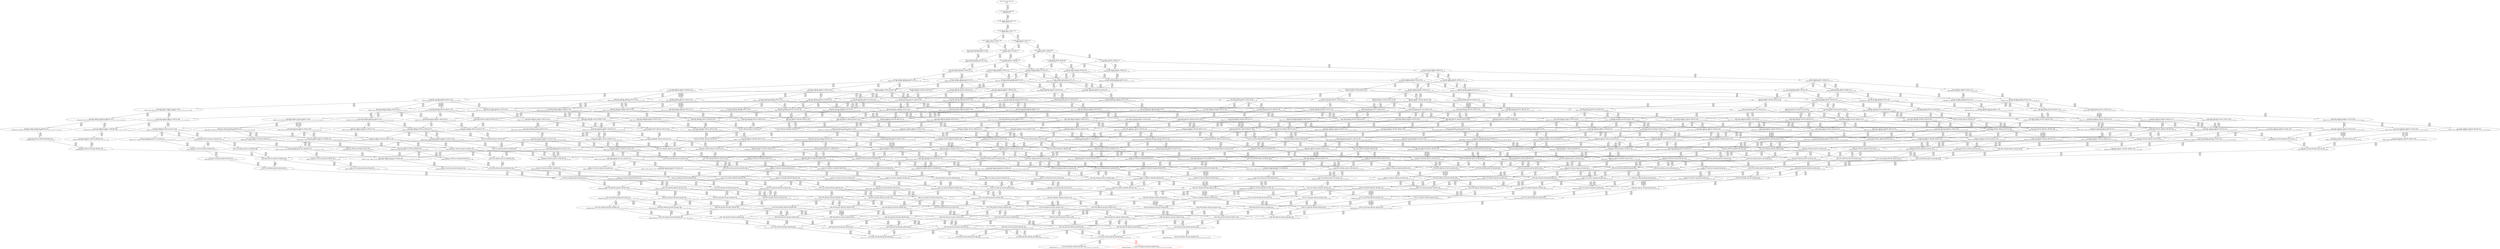digraph {
	S0[label="S0: [0, 0] [0, 0] [0, 0] [0, 0] \n{}{}"];
	S1[label="S1: [0, 0] [0, 0] [0, 0] [66, 83] \n{T0J0:66-83}{1}"];
	S2[label="S2: [66, 66] [66, 66] [66, 83] [73, 92] \n{T0J1:73-92}{1, 2}"];
	S3[label="S3: [66, 66] [66, 83] [71, 90] [73, 92] \n{T0J2:71-90}{1, 2, 3}"];
	S4[label="S4: [71, 83] [71, 83] [73, 92] [100, 120] \n{T0J3:100-120}{1, 2, 3, 4}"];
	S5[label="S5: [66, 83] [70, 88] [71, 90] [73, 92] \n{T0J8:70-88}{1, 2, 3, 9}"];
	S6[label="S6: [71, 83] [73, 92] [100, 120] [132, 160] \n{T0J3:100-120, T0J7:132-160}{1, 2, 3, 4, 8}"];
	S7[label="S7: [71, 88] [71, 90] [73, 92] [100, 125] \n{T0J3:100-125}{1, 2, 3, 4, 9}"];
	S8[label="S8: [70, 88] [71, 90] [73, 92] [82, 103] \n{T0J9:82-103}{1, 2, 3, 9, 10}"];
	S9[label="S9: [71, 90] [73, 92] [100, 125] [132, 165] \n{T0J3:100-125, T0J7:132-165}{1, 2, 3, 4, 8, 9}"];
	S10[label="S10: [71, 90] [73, 92] [82, 103] [100, 125] \n{T0J3:100-125}{1, 2, 3, 4, 9, 10}"];
	S11[label="S11: [82, 88] [82, 90] [82, 92] [94, 104] \n{T0J10:94-104}{1, 2, 3, 9, 10, 11}"];
	S12[label="S12: [71, 90] [73, 92] [82, 103] [98, 124] \n{T0J12:98-124}{1, 2, 3, 9, 10, 13}"];
	S13[label="S13: [73, 92] [82, 105] [100, 125] [132, 167] \n{T0J3:100-125, T0J7:132-167}{1, 2, 3, 4, 8, 9, 10}"];
	S14[label="S14: [82, 92] [82, 103] [94, 105] [100, 125] \n{T0J3:100-125, T0J10:94-105}{1, 2, 3, 4, 9, 10, 11}"];
	S15[label="S15: [73, 92] [82, 103] [98, 125] [100, 127] \n{T0J3:100-127, T0J12:98-125}{1, 2, 3, 4, 9, 10, 13}"];
	S16[label="S16: [82, 90] [82, 92] [94, 104] [134, 153] \n{T0J10:94-104, T0J11:134-153}{1, 2, 3, 9, 10, 11, 12}"];
	S17[label="S17: [82, 92] [82, 103] [94, 105] [98, 124] \n{T0J10:94-105, T0J12:98-124}{1, 2, 3, 9, 10, 11, 13}"];
	S18[label="S18: [73, 92] [78, 98] [82, 103] [98, 124] \n{T0J12:98-124, T0J17:78-98}{1, 2, 3, 9, 10, 13, 18}"];
	S19[label="S19: [82, 105] [94, 108] [100, 125] [132, 169] \n{T0J3:100-125, T0J7:132-169, T0J10:94-108}{1, 2, 3, 4, 8, 9, 10, 11}"];
	S20[label="S20: [82, 105] [98, 125] [100, 128] [132, 169] \n{T0J3:100-127, T0J7:132-169, T0J12:98-128}{1, 2, 3, 4, 8, 9, 10, 13}"];
	S21[label="S21: [82, 103] [94, 105] [100, 127] [134, 154] \n{T0J3:100-127, T0J10:94-105, T0J11:134-154}{1, 2, 3, 4, 9, 10, 11, 12}"];
	S22[label="S22: [82, 103] [94, 105] [98, 125] [100, 129] \n{T0J3:100-129, T0J10:94-105, T0J12:98-125}{1, 2, 3, 4, 9, 10, 11, 13}"];
	S23[label="S23: [78, 98] [82, 103] [98, 125] [100, 129] \n{T0J3:100-129, T0J12:98-125}{1, 2, 3, 4, 9, 10, 13, 18}"];
	S24[label="S24: [82, 103] [94, 105] [98, 125] [134, 154] \n{T0J10:94-105, T0J11:134-154, T0J12:98-125}{1, 2, 3, 9, 10, 11, 12, 13}"];
	S25[label="S25: [82, 98] [82, 103] [94, 105] [98, 124] \n{T0J10:94-105, T0J12:98-124}{1, 2, 3, 9, 10, 11, 13, 18}"];
	S26[label="S26: [78, 89] [79, 91] [82, 103] [98, 124] \n{T0J12:98-124, T0J18:79-91}{1, 2, 3, 9, 10, 13, 18, 19}"];
	S27[label="S27: [100, 105] [100, 108] [132, 169] [178, 203] \n{T0J4:178-203, T0J7:132-169}{1, 2, 3, 4, 5, 8, 9, 10, 11}"];
	S28[label="S28: [94, 108] [100, 127] [132, 169] [134, 180] \n{T0J7:132-180, T0J11:134-170}{1, 2, 3, 4, 8, 9, 10, 11, 12}"];
	S29[label="S29: [94, 121] [98, 125] [100, 140] [132, 180] \n{T0J7:132-180}{1, 2, 3, 4, 8, 9, 10, 11, 13}"];
	S30[label="S30: [100, 125] [100, 128] [132, 169] [178, 203] \n{T0J4:178-203, T0J7:132-169}{1, 2, 3, 4, 5, 8, 9, 10, 13}"];
	S31[label="S31: [98, 104] [100, 125] [132, 169] [170, 194] \n{T0J7:132-169, T0J13:170-194}{1, 2, 3, 4, 8, 9, 10, 13, 14}"];
	S32[label="S32: [82, 113] [98, 125] [100, 129] [132, 175] \n{T0J7:132-175}{1, 2, 3, 4, 8, 9, 10, 13, 18}"];
	S33[label="S33: [100, 103] [100, 105] [134, 154] [178, 201] \n{T0J4:178-201, T0J11:134-154}{1, 2, 3, 4, 5, 9, 10, 11, 12}"];
	S34[label="S34: [94, 105] [98, 125] [100, 140] [134, 154] \n{T0J3:100-140, T0J11:134-154}{1, 2, 3, 4, 9, 10, 11, 12, 13}"];
	S35[label="S35: [100, 103] [100, 105] [100, 125] [178, 201] \n{T0J4:178-201}{1, 2, 3, 4, 5, 9, 10, 11, 13}"];
	S36[label="S36: [82, 103] [94, 105] [98, 125] [100, 135] \n{T0J3:100-135, T0J12:98-125}{1, 2, 3, 4, 9, 10, 11, 13, 18}"];
	S37[label="S37: [79, 91] [82, 103] [98, 125] [100, 129] \n{T0J3:100-129, T0J12:98-125}{1, 2, 3, 4, 9, 10, 13, 18, 19}"];
	S38[label="S38: [82, 103] [94, 105] [98, 125] [134, 154] \n{T0J10:94-105, T0J11:134-154, T0J12:98-125}{1, 2, 3, 9, 10, 11, 12, 13, 18}"];
	S39[label="S39: [82, 91] [82, 103] [94, 105] [98, 124] \n{T0J10:94-105, T0J12:98-124}{1, 2, 3, 9, 10, 11, 13, 18, 19}"];
	S40[label="S40: [79, 91] [82, 103] [98, 124] [142, 170] \n{T0J12:98-124, T0J19:142-170}{1, 2, 3, 9, 10, 13, 18, 19, 20}"];
	S41[label="S41: [100, 108] [120, 130] [132, 169] [178, 203] \n{T0J4:178-203, T0J5:120-130, T0J7:132-169}{1, 2, 3, 4, 5, 6, 8, 9, 10, 11}"];
	S42[label="S42: [100, 127] [132, 169] [134, 180] [178, 206] \n{T0J4:178-206, T0J7:132-180, T0J11:134-170}{1, 2, 3, 4, 5, 8, 9, 10, 11, 12}"];
	S43[label="S43: [100, 128] [100, 141] [132, 180] [178, 219] \n{T0J4:178-219, T0J7:132-180}{1, 2, 3, 4, 5, 8, 9, 10, 11, 13}"];
	S44[label="S44: [98, 127] [100, 144] [132, 180] [134, 186] \n{T0J7:132-182, T0J11:134-186}{1, 2, 3, 4, 8, 9, 10, 11, 12, 13}"];
	S45[label="S45: [98, 125] [100, 140] [132, 180] [170, 194] \n{T0J7:132-180, T0J13:170-194}{1, 2, 3, 4, 8, 9, 10, 11, 13, 14}"];
	S46[label="S46: [94, 125] [98, 129] [100, 140] [132, 180] \n{T0J7:132-180}{1, 2, 3, 4, 8, 9, 10, 11, 13, 18}"];
	S47[label="S47: [100, 128] [120, 150] [132, 169] [178, 203] \n{T0J4:178-203, T0J5:120-150, T0J7:132-169}{1, 2, 3, 4, 5, 6, 8, 9, 10, 13}"];
	S48[label="S48: [100, 128] [132, 169] [170, 194] [178, 203] \n{T0J4:178-203, T0J7:132-169, T0J13:170-194}{1, 2, 3, 4, 5, 8, 9, 10, 13, 14}"];
	S49[label="S49: [100, 125] [100, 129] [132, 175] [178, 211] \n{T0J4:178-211, T0J7:132-175}{1, 2, 3, 4, 5, 8, 9, 10, 13, 18}"];
	S50[label="S50: [100, 117] [108, 125] [132, 169] [170, 194] \n{T0J7:132-169, T0J13:170-194, T0J14:108-117}{1, 2, 3, 4, 8, 9, 10, 13, 14, 15}"];
	S51[label="S51: [98, 125] [100, 129] [132, 175] [170, 194] \n{T0J7:132-175, T0J13:170-194}{1, 2, 3, 4, 8, 9, 10, 13, 14, 18}"];
	S52[label="S52: [82, 106] [98, 125] [100, 129] [132, 175] \n{T0J7:132-175}{1, 2, 3, 4, 8, 9, 10, 13, 18, 19}"];
	S53[label="S53: [100, 105] [120, 128] [134, 154] [178, 201] \n{T0J4:178-201, T0J5:120-128, T0J11:134-154}{1, 2, 3, 4, 5, 6, 9, 10, 11, 12}"];
	S54[label="S54: [100, 105] [100, 125] [134, 154] [178, 203] \n{T0J4:178-203, T0J11:134-154}{1, 2, 3, 4, 5, 9, 10, 11, 12, 13}"];
	S55[label="S55: [100, 105] [100, 125] [120, 128] [178, 201] \n{T0J4:178-201, T0J5:120-128}{1, 2, 3, 4, 5, 6, 9, 10, 11, 13}"];
	S56[label="S56: [100, 103] [100, 105] [100, 125] [178, 201] \n{T0J4:178-201}{1, 2, 3, 4, 5, 9, 10, 11, 13, 18}"];
	S57[label="S57: [94, 105] [98, 125] [100, 140] [134, 154] \n{T0J3:100-140, T0J11:134-154}{1, 2, 3, 4, 9, 10, 11, 12, 13, 18}"];
	S58[label="S58: [82, 103] [94, 105] [98, 125] [100, 135] \n{T0J3:100-135, T0J12:98-125}{1, 2, 3, 4, 9, 10, 11, 13, 18, 19}"];
	S59[label="S59: [82, 103] [98, 125] [100, 129] [142, 170] \n{T0J3:100-129, T0J12:98-125, T0J19:142-170}{1, 2, 3, 4, 9, 10, 13, 18, 19, 20}"];
	S60[label="S60: [82, 103] [94, 105] [98, 125] [134, 154] \n{T0J10:94-105, T0J11:134-154, T0J12:98-125}{1, 2, 3, 9, 10, 11, 12, 13, 18, 19}"];
	S61[label="S61: [82, 103] [94, 105] [98, 124] [142, 170] \n{T0J10:94-105, T0J12:98-124, T0J19:142-170}{1, 2, 3, 9, 10, 11, 13, 18, 19, 20}"];
	S62[label="S62: [120, 130] [132, 168] [148, 169] [178, 203] \n{T0J4:178-203, T0J5:120-130, T0J6:148-168, T0J7:132-169}{1, 2, 3, 4, 5, 6, 7, 8, 9, 10, 11}"];
	S63[label="S63: [120, 152] [132, 169] [134, 182] [178, 206] \n{T0J4:178-206, T0J5:120-152, T0J7:132-182, T0J11:134-173}{1, 2, 3, 4, 5, 6, 8, 9, 10, 11, 12}"];
	S64[label="S64: [100, 144] [120, 153] [132, 182] [178, 219] \n{T0J4:178-219, T0J7:132-182}{1, 2, 3, 4, 5, 6, 8, 9, 10, 11, 13}"];
	S65[label="S65: [100, 163] [132, 180] [134, 193] [178, 225] \n{T0J4:178-225, T0J7:132-182, T0J11:134-193}{1, 2, 3, 4, 5, 8, 9, 10, 11, 12, 13}"];
	S66[label="S66: [100, 144] [132, 180] [170, 194] [178, 223] \n{T0J4:178-223, T0J7:132-180, T0J13:170-194}{1, 2, 3, 4, 5, 8, 9, 10, 11, 13, 14}"];
	S67[label="S67: [100, 129] [100, 141] [132, 180] [178, 223] \n{T0J4:178-223, T0J7:132-180}{1, 2, 3, 4, 5, 8, 9, 10, 11, 13, 18}"];
	S68[label="S68: [100, 144] [132, 180] [134, 190] [170, 217] \n{T0J7:132-182, T0J11:134-190, T0J13:170-217}{1, 2, 3, 4, 8, 9, 10, 11, 12, 13, 14}"];
	S69[label="S69: [98, 136] [100, 144] [132, 180] [134, 190] \n{T0J7:132-182, T0J11:134-190}{1, 2, 3, 4, 8, 9, 10, 11, 12, 13, 18}"];
	S70[label="S70: [100, 125] [108, 140] [132, 180] [170, 194] \n{T0J7:132-180, T0J13:170-194}{1, 2, 3, 4, 8, 9, 10, 11, 13, 14, 15}"];
	S71[label="S71: [98, 129] [100, 141] [132, 180] [170, 194] \n{T0J7:132-180, T0J13:170-194}{1, 2, 3, 4, 8, 9, 10, 11, 13, 14, 18}"];
	S72[label="S72: [94, 122] [98, 129] [100, 140] [132, 180] \n{T0J7:132-180}{1, 2, 3, 4, 8, 9, 10, 11, 13, 18, 19}"];
	S73[label="S73: [120, 150] [132, 169] [148, 188] [178, 203] \n{T0J4:178-203, T0J6:148-188, T0J7:132-169}{1, 2, 3, 4, 5, 6, 7, 8, 9, 10, 13}"];
	S74[label="S74: [120, 153] [132, 169] [170, 194] [178, 203] \n{T0J4:178-203, T0J5:120-153, T0J7:132-169, T0J13:170-194}{1, 2, 3, 4, 5, 6, 8, 9, 10, 13, 14}"];
	S75[label="S75: [100, 129] [120, 150] [132, 175] [178, 211] \n{T0J4:178-211, T0J5:120-150, T0J7:132-175}{1, 2, 3, 4, 5, 6, 8, 9, 10, 13, 18}"];
	S76[label="S76: [108, 125] [132, 169] [170, 194] [178, 215] \n{T0J4:178-215, T0J7:132-169, T0J13:170-194}{1, 2, 3, 4, 5, 8, 9, 10, 13, 14, 15}"];
	S77[label="S77: [100, 129] [132, 175] [170, 194] [178, 223] \n{T0J4:178-223, T0J7:132-175, T0J13:170-194}{1, 2, 3, 4, 5, 8, 9, 10, 13, 14, 18}"];
	S78[label="S78: [100, 125] [100, 129] [132, 175] [178, 211] \n{T0J4:178-211, T0J7:132-175}{1, 2, 3, 4, 5, 8, 9, 10, 13, 18, 19}"];
	S79[label="S79: [108, 125] [132, 169] [170, 194] [173, 196] \n{T0J7:132-169, T0J13:170-194, T0J14:108-117, T0J15:173-196}{1, 2, 3, 4, 8, 9, 10, 13, 14, 15, 16}"];
	S80[label="S80: [100, 117] [108, 129] [132, 175] [170, 194] \n{T0J7:132-175, T0J13:170-194, T0J14:108-117}{1, 2, 3, 4, 8, 9, 10, 13, 14, 15, 18}"];
	S81[label="S81: [98, 125] [100, 129] [132, 175] [170, 194] \n{T0J7:132-175, T0J13:170-194}{1, 2, 3, 4, 8, 9, 10, 13, 14, 18, 19}"];
	S82[label="S82: [98, 125] [100, 129] [132, 175] [143, 185] \n{T0J7:132-180, T0J19:142-185}{1, 2, 3, 4, 8, 9, 10, 13, 18, 19, 20}"];
	S83[label="S83: [120, 128] [134, 154] [148, 165] [178, 201] \n{T0J4:178-201, T0J5:120-128, T0J6:148-165, T0J11:134-154}{1, 2, 3, 4, 5, 6, 7, 9, 10, 11, 12}"];
	S84[label="S84: [100, 125] [120, 130] [134, 154] [178, 203] \n{T0J4:178-203, T0J5:120-130, T0J11:134-154}{1, 2, 3, 4, 5, 6, 9, 10, 11, 12, 13}"];
	S85[label="S85: [100, 125] [120, 128] [148, 165] [178, 201] \n{T0J4:178-201, T0J5:120-128, T0J6:148-165}{1, 2, 3, 4, 5, 6, 7, 9, 10, 11, 13}"];
	S86[label="S86: [100, 105] [100, 125] [120, 128] [178, 201] \n{T0J4:178-201, T0J5:120-128}{1, 2, 3, 4, 5, 6, 9, 10, 11, 13, 18}"];
	S87[label="S87: [100, 105] [100, 125] [134, 154] [178, 203] \n{T0J4:178-203, T0J11:134-154}{1, 2, 3, 4, 5, 9, 10, 11, 12, 13, 18}"];
	S88[label="S88: [100, 103] [100, 105] [100, 125] [178, 201] \n{T0J4:178-201}{1, 2, 3, 4, 5, 9, 10, 11, 13, 18, 19}"];
	S89[label="S89: [94, 105] [98, 125] [100, 140] [134, 154] \n{T0J3:100-140, T0J11:134-154}{1, 2, 3, 4, 9, 10, 11, 12, 13, 18, 19}"];
	S90[label="S90: [94, 105] [98, 125] [100, 140] [142, 170] \n{T0J3:100-140, T0J19:142-170}{1, 2, 3, 4, 9, 10, 11, 13, 18, 19, 20}"];
	S91[label="S91: [100, 103] [100, 125] [142, 170] [178, 201] \n{T0J4:178-201, T0J19:142-170}{1, 2, 3, 4, 5, 9, 10, 13, 18, 19, 20}"];
	S92[label="S92: [94, 105] [98, 125] [134, 154] [142, 170] \n{T0J10:94-105, T0J11:134-154, T0J12:98-125, T0J19:142-170}{1, 2, 3, 9, 10, 11, 12, 13, 18, 19, 20}"];
	S93[label="S93: [132, 169] [134, 182] [168, 206] [178, 212] \n{T0J4:178-206, T0J6:148-212}{1, 2, 3, 4, 5, 6, 7, 8, 9, 10, 11, 12}"];
	S94[label="S94: [120, 180] [132, 188] [134, 204] [178, 225] \n{T0J4:178-225}{1, 2, 3, 4, 5, 6, 8, 9, 10, 11, 12, 13}"];
	S95[label="S95: [120, 166] [132, 182] [148, 204] [178, 219] \n{T0J4:178-219}{1, 2, 3, 4, 5, 6, 7, 8, 9, 10, 11, 13}"];
	S96[label="S96: [120, 169] [132, 182] [170, 194] [178, 223] \n{T0J4:178-223, T0J13:170-194}{1, 2, 3, 4, 5, 6, 8, 9, 10, 11, 13, 14}"];
	S97[label="S97: [100, 145] [120, 154] [132, 182] [178, 223] \n{T0J4:178-223, T0J7:132-182}{1, 2, 3, 4, 5, 6, 8, 9, 10, 11, 13, 18}"];
	S98[label="S98: [132, 180] [134, 194] [170, 225] [178, 242] \n{T0J4:178-242, T0J13:170-229}{1, 2, 3, 4, 5, 8, 9, 10, 11, 12, 13, 14}"];
	S99[label="S99: [100, 148] [132, 180] [134, 194] [178, 238] \n{T0J4:178-238}{1, 2, 3, 4, 5, 8, 9, 10, 11, 12, 13, 18}"];
	S100[label="S100: [108, 141] [132, 180] [170, 194] [178, 223] \n{T0J4:178-223, T0J7:132-180, T0J13:170-194}{1, 2, 3, 4, 5, 8, 9, 10, 11, 13, 14, 15}"];
	S101[label="S101: [100, 145] [132, 180] [170, 194] [178, 227] \n{T0J4:178-227, T0J7:132-180, T0J13:170-194}{1, 2, 3, 4, 5, 8, 9, 10, 11, 13, 14, 18}"];
	S102[label="S102: [100, 129] [100, 141] [132, 180] [178, 223] \n{T0J4:178-223, T0J7:132-180}{1, 2, 3, 4, 5, 8, 9, 10, 11, 13, 18, 19}"];
	S103[label="S103: [108, 152] [132, 180] [134, 190] [170, 217] \n{T0J13:170-217}{1, 2, 3, 4, 8, 9, 10, 11, 12, 13, 14, 15}"];
	S104[label="S104: [100, 148] [132, 180] [134, 194] [170, 229] \n{T0J13:170-229}{1, 2, 3, 4, 8, 9, 10, 11, 12, 13, 14, 18}"];
	S105[label="S105: [98, 141] [100, 144] [132, 180] [134, 190] \n{}{1, 2, 3, 4, 8, 9, 10, 11, 12, 13, 18, 19}"];
	S106[label="S106: [134, 139] [134, 144] [134, 178] [165, 180] \n{T0J21:165-178}{1, 2, 3, 4, 8, 9, 10, 11, 12, 13, 18, 22}"];
	S107[label="S107: [108, 141] [132, 180] [170, 194] [173, 196] \n{T0J7:132-180, T0J13:170-194, T0J15:173-196}{1, 2, 3, 4, 8, 9, 10, 11, 13, 14, 15, 16}"];
	S108[label="S108: [100, 129] [108, 141] [132, 180] [170, 194] \n{T0J7:132-180, T0J13:170-194}{1, 2, 3, 4, 8, 9, 10, 11, 13, 14, 15, 18}"];
	S109[label="S109: [98, 129] [100, 141] [132, 180] [170, 194] \n{T0J7:132-180, T0J13:170-194}{1, 2, 3, 4, 8, 9, 10, 11, 13, 14, 18, 19}"];
	S110[label="S110: [98, 129] [100, 141] [132, 180] [143, 185] \n{T0J7:132-182, T0J19:142-185}{1, 2, 3, 4, 8, 9, 10, 11, 13, 18, 19, 20}"];
	S111[label="S111: [132, 169] [168, 194] [170, 203] [178, 213] \n{T0J4:178-203, T0J6:168-213, T0J13:170-194}{1, 2, 3, 4, 5, 6, 7, 8, 9, 10, 13, 14}"];
	S112[label="S112: [120, 150] [132, 175] [148, 189] [178, 211] \n{T0J4:178-211, T0J6:148-189, T0J7:132-175}{1, 2, 3, 4, 5, 6, 7, 8, 9, 10, 13, 18}"];
	S113[label="S113: [120, 154] [132, 175] [170, 194] [178, 223] \n{T0J4:178-223, T0J5:120-154, T0J7:132-175, T0J13:170-194}{1, 2, 3, 4, 5, 6, 8, 9, 10, 13, 14, 18}"];
	S114[label="S114: [100, 129] [120, 150] [132, 175] [178, 211] \n{T0J4:178-211, T0J5:120-150, T0J7:132-175}{1, 2, 3, 4, 5, 6, 8, 9, 10, 13, 18, 19}"];
	S115[label="S115: [128, 150] [132, 169] [170, 194] [178, 215] \n{T0J4:178-215, T0J5:128-150, T0J7:132-169, T0J13:170-194}{1, 2, 3, 4, 5, 6, 8, 9, 10, 13, 14, 15}"];
	S116[label="S116: [108, 129] [132, 175] [170, 194] [178, 223] \n{T0J4:178-223, T0J7:132-175, T0J13:170-194}{1, 2, 3, 4, 5, 8, 9, 10, 13, 14, 15, 18}"];
	S117[label="S117: [100, 129] [132, 175] [170, 194] [178, 223] \n{T0J4:178-223, T0J7:132-175, T0J13:170-194}{1, 2, 3, 4, 5, 8, 9, 10, 13, 14, 18, 19}"];
	S118[label="S118: [100, 129] [132, 175] [143, 185] [178, 223] \n{T0J4:178-223, T0J7:132-180, T0J19:142-185}{1, 2, 3, 4, 5, 8, 9, 10, 13, 18, 19, 20}"];
	S119[label="S119: [132, 169] [170, 194] [173, 196] [186, 223] \n{T0J4:186-223, T0J7:132-169, T0J13:170-194, T0J15:173-196}{1, 2, 3, 4, 5, 8, 9, 10, 13, 14, 15, 16}"];
	S120[label="S120: [108, 129] [132, 175] [170, 194] [173, 196] \n{T0J7:132-175, T0J13:170-194, T0J14:108-117, T0J15:173-196}{1, 2, 3, 4, 8, 9, 10, 13, 14, 15, 16, 18}"];
	S121[label="S121: [100, 117] [108, 129] [132, 175] [170, 194] \n{T0J7:132-175, T0J13:170-194, T0J14:108-117}{1, 2, 3, 4, 8, 9, 10, 13, 14, 15, 18, 19}"];
	S122[label="S122: [100, 129] [132, 175] [143, 185] [170, 194] \n{T0J7:132-180, T0J13:170-194, T0J19:142-185}{1, 2, 3, 4, 8, 9, 10, 13, 14, 18, 19, 20}"];
	S123[label="S123: [120, 130] [134, 154] [148, 185] [178, 203] \n{T0J4:178-203, T0J6:148-185, T0J11:134-154}{1, 2, 3, 4, 5, 6, 7, 9, 10, 11, 12, 13}"];
	S124[label="S124: [100, 125] [120, 128] [148, 165] [178, 201] \n{T0J4:178-201, T0J5:120-128, T0J6:148-165}{1, 2, 3, 4, 5, 6, 7, 9, 10, 11, 13, 18}"];
	S125[label="S125: [100, 125] [120, 130] [134, 154] [178, 203] \n{T0J4:178-203, T0J5:120-130, T0J11:134-154}{1, 2, 3, 4, 5, 6, 9, 10, 11, 12, 13, 18}"];
	S126[label="S126: [100, 105] [100, 125] [120, 128] [178, 201] \n{T0J4:178-201, T0J5:120-128}{1, 2, 3, 4, 5, 6, 9, 10, 11, 13, 18, 19}"];
	S127[label="S127: [100, 105] [100, 125] [134, 154] [178, 203] \n{T0J4:178-203, T0J11:134-154}{1, 2, 3, 4, 5, 9, 10, 11, 12, 13, 18, 19}"];
	S128[label="S128: [100, 105] [100, 125] [142, 170] [178, 203] \n{T0J4:178-203, T0J19:142-170}{1, 2, 3, 4, 5, 9, 10, 11, 13, 18, 19, 20}"];
	S129[label="S129: [100, 125] [120, 128] [142, 170] [178, 201] \n{T0J4:178-201, T0J5:120-128, T0J19:142-170}{1, 2, 3, 4, 5, 6, 9, 10, 13, 18, 19, 20}"];
	S130[label="S130: [98, 125] [123, 142] [134, 154] [142, 170] \n{T0J3:123-142, T0J11:134-154, T0J19:142-170}{1, 2, 3, 4, 9, 10, 11, 12, 13, 18, 19, 20}"];
	S131[label="S131: [132, 188] [134, 205] [168, 225] [178, 240] \n{}{1, 2, 3, 4, 5, 6, 7, 8, 9, 10, 11, 12, 13}"];
	S132[label="S132: [132, 194] [134, 205] [170, 225] [178, 242] \n{}{1, 2, 3, 4, 5, 6, 8, 9, 10, 11, 12, 13, 14}"];
	S133[label="S133: [120, 173] [132, 188] [134, 206] [178, 238] \n{T0J4:178-238}{1, 2, 3, 4, 5, 6, 8, 9, 10, 11, 12, 13, 18}"];
	S134[label="S134: [132, 185] [168, 194] [170, 223] [178, 229] \n{T0J4:178-223, T0J13:170-194}{1, 2, 3, 4, 5, 6, 7, 8, 9, 10, 11, 13, 14}"];
	S135[label="S135: [120, 166] [132, 182] [148, 205] [178, 223] \n{T0J4:178-223}{1, 2, 3, 4, 5, 6, 7, 8, 9, 10, 11, 13, 18}"];
	S136[label="S136: [120, 170] [132, 182] [170, 194] [178, 227] \n{T0J4:178-227, T0J13:170-194}{1, 2, 3, 4, 5, 6, 8, 9, 10, 11, 13, 14, 18}"];
	S137[label="S137: [100, 145] [120, 154] [132, 182] [178, 223] \n{T0J4:178-223, T0J7:132-182}{1, 2, 3, 4, 5, 6, 8, 9, 10, 11, 13, 18, 19}"];
	S138[label="S138: [132, 180] [134, 194] [170, 225] [178, 250] \n{T0J4:178-250, T0J13:170-229}{1, 2, 3, 4, 5, 8, 9, 10, 11, 12, 13, 14, 15}"];
	S139[label="S139: [132, 180] [134, 194] [170, 231] [178, 246] \n{T0J4:178-246, T0J13:170-231}{1, 2, 3, 4, 5, 8, 9, 10, 11, 12, 13, 14, 18}"];
	S140[label="S140: [100, 144] [132, 180] [134, 194] [178, 240] \n{T0J4:178-240}{1, 2, 3, 4, 5, 8, 9, 10, 11, 12, 13, 18, 19}"];
	S141[label="S141: [134, 180] [134, 180] [165, 194] [178, 240] \n{T0J4:178-240, T0J21:165-180}{1, 2, 3, 4, 5, 8, 9, 10, 11, 12, 13, 18, 22}"];
	S142[label="S142: [128, 166] [132, 180] [170, 194] [178, 223] \n{T0J4:178-223, T0J13:170-194}{1, 2, 3, 4, 5, 6, 8, 9, 10, 11, 13, 14, 15}"];
	S143[label="S143: [108, 145] [132, 180] [170, 194] [178, 227] \n{T0J4:178-227, T0J7:132-180, T0J13:170-194}{1, 2, 3, 4, 5, 8, 9, 10, 11, 13, 14, 15, 18}"];
	S144[label="S144: [100, 145] [132, 180] [170, 194] [178, 227] \n{T0J4:178-227, T0J7:132-180, T0J13:170-194}{1, 2, 3, 4, 5, 8, 9, 10, 11, 13, 14, 18, 19}"];
	S145[label="S145: [100, 145] [132, 180] [143, 185] [178, 227] \n{T0J4:178-227, T0J7:132-182, T0J19:142-185}{1, 2, 3, 4, 5, 8, 9, 10, 11, 13, 18, 19, 20}"];
	S146[label="S146: [132, 180] [134, 194] [170, 217] [173, 233] \n{T0J13:170-217, T0J15:173-233}{1, 2, 3, 4, 8, 9, 10, 11, 12, 13, 14, 15, 16}"];
	S147[label="S147: [108, 154] [132, 180] [134, 194] [170, 229] \n{T0J13:170-229}{1, 2, 3, 4, 8, 9, 10, 11, 12, 13, 14, 15, 18}"];
	S148[label="S148: [100, 144] [132, 180] [134, 194] [170, 231] \n{T0J13:170-231}{1, 2, 3, 4, 8, 9, 10, 11, 12, 13, 14, 18, 19}"];
	S149[label="S149: [134, 180] [134, 180] [165, 194] [170, 231] \n{T0J13:170-231, T0J21:165-180}{1, 2, 3, 4, 8, 9, 10, 11, 12, 13, 14, 18, 22}"];
	S150[label="S150: [100, 144] [132, 180] [134, 190] [150, 222] \n{T0J19:142-222}{1, 2, 3, 4, 8, 9, 10, 11, 12, 13, 18, 19, 20}"];
	S151[label="S151: [134, 144] [134, 180] [134, 180] [165, 190] \n{T0J21:165-180}{1, 2, 3, 4, 8, 9, 10, 11, 12, 13, 18, 19, 22}"];
	S152[label="S152: [132, 180] [170, 194] [173, 196] [186, 239] \n{T0J4:186-239, T0J13:170-194, T0J15:173-196}{1, 2, 3, 4, 5, 8, 9, 10, 11, 13, 14, 15, 16}"];
	S153[label="S153: [108, 145] [132, 180] [170, 194] [173, 196] \n{T0J7:132-180, T0J13:170-194, T0J15:173-196}{1, 2, 3, 4, 8, 9, 10, 11, 13, 14, 15, 16, 18}"];
	S154[label="S154: [100, 129] [108, 141] [132, 180] [170, 194] \n{T0J7:132-180, T0J13:170-194}{1, 2, 3, 4, 8, 9, 10, 11, 13, 14, 15, 18, 19}"];
	S155[label="S155: [100, 145] [132, 180] [143, 185] [170, 194] \n{T0J7:132-182, T0J13:170-194, T0J19:142-185}{1, 2, 3, 4, 8, 9, 10, 11, 13, 14, 18, 19, 20}"];
	S156[label="S156: [132, 175] [168, 194] [170, 214] [178, 223] \n{T0J4:178-223, T0J6:168-214, T0J13:170-194}{1, 2, 3, 4, 5, 6, 7, 8, 9, 10, 13, 14, 18}"];
	S157[label="S157: [120, 150] [132, 175] [148, 189] [178, 211] \n{T0J4:178-211, T0J6:148-189, T0J7:132-175}{1, 2, 3, 4, 5, 6, 7, 8, 9, 10, 13, 18, 19}"];
	S158[label="S158: [120, 154] [132, 175] [170, 194] [178, 223] \n{T0J4:178-223, T0J5:120-154, T0J7:132-175, T0J13:170-194}{1, 2, 3, 4, 5, 6, 8, 9, 10, 13, 14, 18, 19}"];
	S159[label="S159: [120, 154] [132, 175] [143, 201] [178, 223] \n{T0J4:178-223, T0J7:132-202, T0J19:142-185}{1, 2, 3, 4, 5, 6, 8, 9, 10, 13, 18, 19, 20}"];
	S160[label="S160: [132, 169] [170, 194] [176, 210] [178, 215] \n{T0J4:178-215, T0J6:176-210, T0J13:170-194}{1, 2, 3, 4, 5, 6, 7, 8, 9, 10, 13, 14, 15}"];
	S161[label="S161: [128, 154] [132, 175] [170, 194] [178, 223] \n{T0J4:178-223, T0J5:128-154, T0J7:132-175, T0J13:170-194}{1, 2, 3, 4, 5, 6, 8, 9, 10, 13, 14, 15, 18}"];
	S162[label="S162: [108, 129] [132, 175] [170, 194] [178, 223] \n{T0J4:178-223, T0J7:132-175, T0J13:170-194}{1, 2, 3, 4, 5, 8, 9, 10, 13, 14, 15, 18, 19}"];
	S163[label="S163: [132, 175] [143, 185] [170, 194] [178, 227] \n{T0J4:178-227, T0J7:132-180, T0J13:170-194, T0J19:142-185}{1, 2, 3, 4, 5, 8, 9, 10, 13, 14, 18, 19, 20}"];
	S164[label="S164: [152, 194] [170, 194] [173, 196] [186, 223] \n{T0J4:186-223, T0J5:152-194, T0J13:170-194, T0J15:173-196}{1, 2, 3, 4, 5, 6, 8, 9, 10, 13, 14, 15, 16}"];
	S165[label="S165: [132, 175] [170, 194] [173, 196] [186, 227] \n{T0J4:186-227, T0J7:132-175, T0J13:170-194, T0J15:173-196}{1, 2, 3, 4, 5, 8, 9, 10, 13, 14, 15, 16, 18}"];
	S166[label="S166: [108, 129] [132, 175] [170, 194] [173, 196] \n{T0J7:132-175, T0J13:170-194, T0J14:108-117, T0J15:173-196}{1, 2, 3, 4, 8, 9, 10, 13, 14, 15, 16, 18, 19}"];
	S167[label="S167: [108, 129] [132, 175] [143, 185] [170, 194] \n{T0J7:132-180, T0J13:170-194, T0J14:108-117, T0J19:142-185}{1, 2, 3, 4, 8, 9, 10, 13, 14, 15, 18, 19, 20}"];
	S168[label="S168: [120, 130] [134, 154] [148, 185] [178, 203] \n{T0J4:178-203, T0J6:148-185, T0J11:134-154}{1, 2, 3, 4, 5, 6, 7, 9, 10, 11, 12, 13, 18}"];
	S169[label="S169: [100, 125] [120, 128] [148, 165] [178, 201] \n{T0J4:178-201, T0J5:120-128, T0J6:148-165}{1, 2, 3, 4, 5, 6, 7, 9, 10, 11, 13, 18, 19}"];
	S170[label="S170: [100, 125] [120, 130] [134, 154] [178, 203] \n{T0J4:178-203, T0J5:120-130, T0J11:134-154}{1, 2, 3, 4, 5, 6, 9, 10, 11, 12, 13, 18, 19}"];
	S171[label="S171: [100, 125] [120, 130] [142, 170] [178, 203] \n{T0J4:178-203, T0J5:120-130, T0J19:142-170}{1, 2, 3, 4, 5, 6, 9, 10, 11, 13, 18, 19, 20}"];
	S172[label="S172: [120, 128] [142, 170] [148, 185] [178, 201] \n{T0J4:178-201, T0J6:148-185, T0J19:142-170}{1, 2, 3, 4, 5, 6, 7, 9, 10, 13, 18, 19, 20}"];
	S173[label="S173: [123, 125] [134, 154] [142, 170] [201, 223] \n{T0J4:201-223, T0J11:134-154, T0J19:142-170}{1, 2, 3, 4, 5, 9, 10, 11, 12, 13, 18, 19, 20}"];
	S174[label="S174: [134, 205] [168, 225] [178, 242] [180, 278] \n{}{1, 2, 3, 4, 5, 6, 7, 8, 9, 10, 11, 12, 13, 14}"];
	S175[label="S175: [132, 197] [134, 206] [168, 233] [178, 240] \n{}{1, 2, 3, 4, 5, 6, 7, 8, 9, 10, 11, 12, 13, 18}"];
	S176[label="S176: [132, 194] [142, 205] [170, 225] [178, 250] \n{}{1, 2, 3, 4, 5, 6, 8, 9, 10, 11, 12, 13, 14, 15}"];
	S177[label="S177: [132, 194] [134, 206] [170, 231] [178, 246] \n{}{1, 2, 3, 4, 5, 6, 8, 9, 10, 11, 12, 13, 14, 18}"];
	S178[label="S178: [120, 169] [132, 188] [134, 206] [178, 240] \n{T0J4:178-240}{1, 2, 3, 4, 5, 6, 8, 9, 10, 11, 12, 13, 18, 19}"];
	S179[label="S179: [134, 180] [134, 194] [165, 206] [178, 240] \n{}{1, 2, 3, 4, 5, 6, 8, 9, 10, 11, 12, 13, 18, 22}"];
	S180[label="S180: [132, 191] [168, 194] [170, 227] [178, 230] \n{T0J4:178-227}{1, 2, 3, 4, 5, 6, 7, 8, 9, 10, 11, 13, 14, 18}"];
	S181[label="S181: [120, 166] [132, 182] [148, 205] [178, 223] \n{T0J4:178-223}{1, 2, 3, 4, 5, 6, 7, 8, 9, 10, 11, 13, 18, 19}"];
	S182[label="S182: [120, 170] [132, 182] [170, 194] [178, 227] \n{T0J4:178-227, T0J13:170-194}{1, 2, 3, 4, 5, 6, 8, 9, 10, 11, 13, 14, 18, 19}"];
	S183[label="S183: [120, 170] [132, 182] [143, 202] [178, 227] \n{T0J4:178-227}{1, 2, 3, 4, 5, 6, 8, 9, 10, 11, 13, 18, 19, 20}"];
	S184[label="S184: [134, 194] [170, 225] [173, 233] [186, 278] \n{T0J4:178-278}{1, 2, 3, 4, 5, 8, 9, 10, 11, 12, 13, 14, 15, 16}"];
	S185[label="S185: [132, 180] [134, 194] [170, 231] [178, 252] \n{T0J4:178-252, T0J13:170-231}{1, 2, 3, 4, 5, 8, 9, 10, 11, 12, 13, 14, 15, 18}"];
	S186[label="S186: [132, 180] [134, 194] [170, 231] [178, 246] \n{T0J4:178-246, T0J13:170-231}{1, 2, 3, 4, 5, 8, 9, 10, 11, 12, 13, 14, 18, 19}"];
	S187[label="S187: [134, 180] [165, 194] [170, 231] [178, 278] \n{T0J4:178-278}{1, 2, 3, 4, 5, 8, 9, 10, 11, 12, 13, 14, 18, 22}"];
	S188[label="S188: [132, 180] [134, 194] [150, 222] [178, 242] \n{T0J4:178-242}{1, 2, 3, 4, 5, 8, 9, 10, 11, 12, 13, 18, 19, 20}"];
	S189[label="S189: [134, 180] [134, 180] [165, 194] [178, 242] \n{T0J4:178-242, T0J21:165-180}{1, 2, 3, 4, 5, 8, 9, 10, 11, 12, 13, 18, 19, 22}"];
	S190[label="S190: [132, 185] [170, 194] [176, 223] [178, 226] \n{T0J4:178-223, T0J6:176-226, T0J13:170-194}{1, 2, 3, 4, 5, 6, 7, 8, 9, 10, 11, 13, 14, 15}"];
	S191[label="S191: [128, 170] [132, 180] [170, 194] [178, 227] \n{T0J4:178-227, T0J13:170-194}{1, 2, 3, 4, 5, 6, 8, 9, 10, 11, 13, 14, 15, 18}"];
	S192[label="S192: [108, 145] [132, 180] [170, 194] [178, 227] \n{T0J4:178-227, T0J7:132-180, T0J13:170-194}{1, 2, 3, 4, 5, 8, 9, 10, 11, 13, 14, 15, 18, 19}"];
	S193[label="S193: [132, 180] [143, 185] [170, 194] [178, 243] \n{T0J4:178-243, T0J13:170-194}{1, 2, 3, 4, 5, 8, 9, 10, 11, 13, 14, 18, 19, 20}"];
	S194[label="S194: [134, 194] [170, 207] [173, 217] [184, 233] \n{T0J13:170-217, T0J15:173-233, T0J16:184-207}{1, 2, 3, 4, 8, 9, 10, 11, 12, 13, 14, 15, 16, 17}"];
	S195[label="S195: [132, 180] [134, 194] [170, 229] [173, 233] \n{T0J13:170-229, T0J15:173-233}{1, 2, 3, 4, 8, 9, 10, 11, 12, 13, 14, 15, 16, 18}"];
	S196[label="S196: [108, 154] [132, 180] [134, 194] [170, 231] \n{T0J13:170-231}{1, 2, 3, 4, 8, 9, 10, 11, 12, 13, 14, 15, 18, 19}"];
	S197[label="S197: [134, 180] [134, 180] [165, 194] [170, 231] \n{T0J13:170-231, T0J21:165-180}{1, 2, 3, 4, 8, 9, 10, 11, 12, 13, 14, 15, 18, 22}"];
	S198[label="S198: [132, 180] [134, 194] [150, 222] [170, 231] \n{T0J13:170-231, T0J19:142-222}{1, 2, 3, 4, 8, 9, 10, 11, 12, 13, 14, 18, 19, 20}"];
	S199[label="S199: [134, 180] [134, 180] [165, 194] [170, 231] \n{T0J13:170-231, T0J21:165-180}{1, 2, 3, 4, 8, 9, 10, 11, 12, 13, 14, 18, 19, 22}"];
	S200[label="S200: [134, 180] [134, 180] [150, 190] [165, 222] \n{T0J19:142-222, T0J21:165-180}{1, 2, 3, 4, 8, 9, 10, 11, 12, 13, 18, 19, 20, 22}"];
	S201[label="S201: [152, 194] [170, 196] [173, 205] [186, 239] \n{T0J4:186-239, T0J5:152-205}{1, 2, 3, 4, 5, 6, 8, 9, 10, 11, 13, 14, 15, 16}"];
	S202[label="S202: [132, 180] [170, 194] [173, 196] [186, 243] \n{T0J4:186-243, T0J13:170-194, T0J15:173-196}{1, 2, 3, 4, 5, 8, 9, 10, 11, 13, 14, 15, 16, 18}"];
	S203[label="S203: [108, 145] [132, 180] [170, 194] [173, 196] \n{T0J7:132-180, T0J13:170-194, T0J15:173-196}{1, 2, 3, 4, 8, 9, 10, 11, 13, 14, 15, 16, 18, 19}"];
	S204[label="S204: [108, 145] [132, 180] [143, 185] [170, 194] \n{T0J7:132-182, T0J13:170-194, T0J19:142-185}{1, 2, 3, 4, 8, 9, 10, 11, 13, 14, 15, 18, 19, 20}"];
	S205[label="S205: [132, 175] [168, 194] [170, 214] [178, 223] \n{T0J4:178-223, T0J6:168-214, T0J13:170-194}{1, 2, 3, 4, 5, 6, 7, 8, 9, 10, 13, 14, 18, 19}"];
	S206[label="S206: [132, 175] [143, 201] [168, 214] [178, 223] \n{T0J4:178-223, T0J6:148-214}{1, 2, 3, 4, 5, 6, 7, 8, 9, 10, 13, 18, 19, 20}"];
	S207[label="S207: [132, 175] [170, 194] [176, 214] [178, 223] \n{T0J4:178-223, T0J6:176-214, T0J13:170-194}{1, 2, 3, 4, 5, 6, 7, 8, 9, 10, 13, 14, 15, 18}"];
	S208[label="S208: [128, 154] [132, 175] [170, 194] [178, 223] \n{T0J4:178-223, T0J5:128-154, T0J7:132-175, T0J13:170-194}{1, 2, 3, 4, 5, 6, 8, 9, 10, 13, 14, 15, 18, 19}"];
	S209[label="S209: [143, 185] [152, 194] [170, 200] [178, 227] \n{T0J4:178-227, T0J5:152-200}{1, 2, 3, 4, 5, 6, 8, 9, 10, 13, 14, 18, 19, 20}"];
	S210[label="S210: [170, 194] [173, 196] [186, 223] [200, 254] \n{T0J6:200-254}{1, 2, 3, 4, 5, 6, 7, 8, 9, 10, 13, 14, 15, 16}"];
	S211[label="S211: [152, 194] [170, 196] [173, 200] [186, 227] \n{T0J4:186-227, T0J5:152-200}{1, 2, 3, 4, 5, 6, 8, 9, 10, 13, 14, 15, 16, 18}"];
	S212[label="S212: [132, 175] [170, 194] [173, 196] [186, 227] \n{T0J4:186-227, T0J7:132-175, T0J13:170-194, T0J15:173-196}{1, 2, 3, 4, 5, 8, 9, 10, 13, 14, 15, 16, 18, 19}"];
	S213[label="S213: [132, 175] [143, 185] [170, 194] [186, 227] \n{T0J4:186-227, T0J7:132-180, T0J13:170-194, T0J19:142-185}{1, 2, 3, 4, 5, 8, 9, 10, 13, 14, 15, 18, 19, 20}"];
	S214[label="S214: [120, 130] [134, 154] [148, 185] [178, 203] \n{T0J4:178-203, T0J6:148-185, T0J11:134-154}{1, 2, 3, 4, 5, 6, 7, 9, 10, 11, 12, 13, 18, 19}"];
	S215[label="S215: [120, 130] [142, 170] [148, 185] [178, 203] \n{T0J4:178-203, T0J6:148-185, T0J19:142-170}{1, 2, 3, 4, 5, 6, 7, 9, 10, 11, 13, 18, 19, 20}"];
	S216[label="S216: [134, 150] [142, 154] [143, 170] [201, 223] \n{T0J4:201-223, T0J5:143-150, T0J11:134-154, T0J19:142-170}{1, 2, 3, 4, 5, 6, 9, 10, 11, 12, 13, 18, 19, 20}"];
	S217[label="S217: [142, 218] [168, 225] [178, 250] [180, 278] \n{}{1, 2, 3, 4, 5, 6, 7, 8, 9, 10, 11, 12, 13, 14, 15}"];
	S218[label="S218: [134, 213] [168, 233] [178, 246] [180, 295] \n{}{1, 2, 3, 4, 5, 6, 7, 8, 9, 10, 11, 12, 13, 14, 18}"];
	S219[label="S219: [132, 206] [134, 206] [168, 233] [178, 240] \n{}{1, 2, 3, 4, 5, 6, 7, 8, 9, 10, 11, 12, 13, 18, 19}"];
	S220[label="S220: [178, 206] [178, 233] [178, 240] [256, 302] \n{T0J20:256-302}{1, 2, 3, 4, 5, 6, 7, 8, 9, 10, 11, 12, 13, 18, 21}"];
	S221[label="S221: [134, 206] [165, 233] [168, 240] [178, 243] \n{}{1, 2, 3, 4, 5, 6, 7, 8, 9, 10, 11, 12, 13, 18, 22}"];
	S222[label="S222: [142, 219] [170, 225] [173, 233] [186, 278] \n{}{1, 2, 3, 4, 5, 6, 8, 9, 10, 11, 12, 13, 14, 15, 16}"];
	S223[label="S223: [132, 194] [142, 206] [170, 231] [178, 252] \n{}{1, 2, 3, 4, 5, 6, 8, 9, 10, 11, 12, 13, 14, 15, 18}"];
	S224[label="S224: [132, 194] [134, 206] [170, 231] [178, 246] \n{}{1, 2, 3, 4, 5, 6, 8, 9, 10, 11, 12, 13, 14, 18, 19}"];
	S225[label="S225: [134, 194] [165, 206] [170, 231] [178, 278] \n{}{1, 2, 3, 4, 5, 6, 8, 9, 10, 11, 12, 13, 14, 18, 22}"];
	S226[label="S226: [132, 194] [134, 206] [152, 222] [178, 242] \n{}{1, 2, 3, 4, 5, 6, 8, 9, 10, 11, 12, 13, 18, 19, 20}"];
	S227[label="S227: [134, 180] [134, 194] [165, 206] [178, 242] \n{}{1, 2, 3, 4, 5, 6, 8, 9, 10, 11, 12, 13, 18, 19, 22}"];
	S228[label="S228: [132, 191] [168, 194] [170, 227] [178, 230] \n{T0J4:178-227}{1, 2, 3, 4, 5, 6, 7, 8, 9, 10, 11, 13, 14, 18, 19}"];
	S229[label="S229: [132, 191] [143, 202] [168, 227] [178, 230] \n{T0J4:178-227}{1, 2, 3, 4, 5, 6, 7, 8, 9, 10, 11, 13, 18, 19, 20}"];
	S230[label="S230: [170, 207] [173, 225] [184, 233] [186, 292] \n{T0J4:178-292}{1, 2, 3, 4, 5, 8, 9, 10, 11, 12, 13, 14, 15, 16, 17}"];
	S231[label="S231: [134, 194] [170, 231] [173, 233] [186, 278] \n{T0J4:178-278}{1, 2, 3, 4, 5, 8, 9, 10, 11, 12, 13, 14, 15, 16, 18}"];
	S232[label="S232: [132, 180] [134, 194] [170, 231] [178, 252] \n{T0J4:178-252, T0J13:170-231}{1, 2, 3, 4, 5, 8, 9, 10, 11, 12, 13, 14, 15, 18, 19}"];
	S233[label="S233: [134, 180] [165, 194] [170, 231] [178, 278] \n{T0J4:178-278}{1, 2, 3, 4, 5, 8, 9, 10, 11, 12, 13, 14, 15, 18, 22}"];
	S234[label="S234: [134, 194] [150, 222] [170, 231] [184, 278] \n{T0J4:178-278}{1, 2, 3, 4, 5, 8, 9, 10, 11, 12, 13, 14, 18, 19, 20}"];
	S235[label="S235: [134, 180] [165, 194] [170, 231] [178, 278] \n{T0J4:178-278}{1, 2, 3, 4, 5, 8, 9, 10, 11, 12, 13, 14, 18, 19, 22}"];
	S236[label="S236: [134, 180] [150, 194] [165, 222] [178, 278] \n{T0J4:178-278}{1, 2, 3, 4, 5, 8, 9, 10, 11, 12, 13, 18, 19, 20, 22}"];
	S237[label="S237: [132, 191] [170, 194] [176, 227] [178, 230] \n{T0J4:178-227, T0J6:176-230}{1, 2, 3, 4, 5, 6, 7, 8, 9, 10, 11, 13, 14, 15, 18}"];
	S238[label="S238: [128, 170] [132, 180] [170, 194] [178, 227] \n{T0J4:178-227, T0J13:170-194}{1, 2, 3, 4, 5, 6, 8, 9, 10, 11, 13, 14, 15, 18, 19}"];
	S239[label="S239: [143, 185] [152, 194] [170, 205] [178, 243] \n{T0J5:152-205}{1, 2, 3, 4, 5, 6, 8, 9, 10, 11, 13, 14, 18, 19, 20}"];
	S240[label="S240: [134, 194] [170, 207] [173, 229] [184, 233] \n{T0J13:170-229, T0J15:173-233, T0J16:184-207}{1, 2, 3, 4, 8, 9, 10, 11, 12, 13, 14, 15, 16, 17, 18}"];
	S241[label="S241: [132, 180] [134, 194] [170, 231] [173, 233] \n{T0J13:170-231, T0J15:173-233}{1, 2, 3, 4, 8, 9, 10, 11, 12, 13, 14, 15, 16, 18, 19}"];
	S242[label="S242: [134, 180] [165, 194] [170, 231] [173, 233] \n{T0J13:170-231, T0J15:173-233, T0J21:165-180}{1, 2, 3, 4, 8, 9, 10, 11, 12, 13, 14, 15, 16, 18, 22}"];
	S243[label="S243: [132, 180] [134, 194] [150, 222] [170, 231] \n{T0J13:170-231, T0J19:142-222}{1, 2, 3, 4, 8, 9, 10, 11, 12, 13, 14, 15, 18, 19, 20}"];
	S244[label="S244: [134, 180] [134, 180] [165, 194] [170, 231] \n{T0J13:170-231, T0J21:165-180}{1, 2, 3, 4, 8, 9, 10, 11, 12, 13, 14, 15, 18, 19, 22}"];
	S245[label="S245: [134, 180] [150, 194] [165, 222] [170, 231] \n{T0J13:170-231, T0J19:142-222, T0J21:165-180}{1, 2, 3, 4, 8, 9, 10, 11, 12, 13, 14, 18, 19, 20, 22}"];
	S246[label="S246: [170, 196] [173, 210] [186, 239] [200, 254] \n{T0J6:200-254}{1, 2, 3, 4, 5, 6, 7, 8, 9, 10, 11, 13, 14, 15, 16}"];
	S247[label="S247: [152, 194] [170, 196] [173, 205] [186, 243] \n{T0J4:186-243, T0J5:152-205}{1, 2, 3, 4, 5, 6, 8, 9, 10, 11, 13, 14, 15, 16, 18}"];
	S248[label="S248: [132, 180] [170, 194] [173, 196] [186, 243] \n{T0J4:186-243, T0J13:170-194, T0J15:173-196}{1, 2, 3, 4, 5, 8, 9, 10, 11, 13, 14, 15, 16, 18, 19}"];
	S249[label="S249: [132, 180] [143, 185] [170, 194] [186, 243] \n{T0J4:186-243, T0J13:170-194}{1, 2, 3, 4, 5, 8, 9, 10, 11, 13, 14, 15, 18, 19, 20}"];
	S250[label="S250: [132, 175] [170, 194] [176, 214] [178, 223] \n{T0J4:178-223, T0J6:176-214, T0J13:170-194}{1, 2, 3, 4, 5, 6, 7, 8, 9, 10, 13, 14, 15, 18, 19}"];
	S251[label="S251: [152, 194] [170, 200] [178, 227] [191, 245] \n{T0J6:191-245}{1, 2, 3, 4, 5, 6, 7, 8, 9, 10, 13, 14, 18, 19, 20}"];
	S252[label="S252: [170, 196] [173, 200] [186, 227] [200, 254] \n{T0J6:200-254}{1, 2, 3, 4, 5, 6, 7, 8, 9, 10, 13, 14, 15, 16, 18}"];
	S253[label="S253: [152, 194] [170, 196] [173, 200] [186, 227] \n{T0J4:186-227, T0J5:152-200}{1, 2, 3, 4, 5, 6, 8, 9, 10, 13, 14, 15, 16, 18, 19}"];
	S254[label="S254: [143, 185] [152, 194] [170, 200] [186, 227] \n{T0J4:186-227, T0J5:152-200}{1, 2, 3, 4, 5, 6, 8, 9, 10, 13, 14, 15, 18, 19, 20}"];
	S255[label="S255: [142, 154] [143, 170] [182, 210] [201, 223] \n{T0J4:201-223, T0J6:182-210}{1, 2, 3, 4, 5, 6, 7, 9, 10, 11, 12, 13, 18, 19, 20}"];
	S256[label="S256: [168, 225] [173, 250] [180, 278] [190, 310] \n{}{1, 2, 3, 4, 5, 6, 7, 8, 9, 10, 11, 12, 13, 14, 15, 16}"];
	S257[label="S257: [142, 226] [168, 233] [178, 252] [180, 295] \n{}{1, 2, 3, 4, 5, 6, 7, 8, 9, 10, 11, 12, 13, 14, 15, 18}"];
	S258[label="S258: [134, 206] [168, 233] [178, 246] [180, 296] \n{}{1, 2, 3, 4, 5, 6, 7, 8, 9, 10, 11, 12, 13, 14, 18, 19}"];
	S259[label="S259: [178, 233] [178, 246] [180, 296] [256, 302] \n{T0J20:256-302}{1, 2, 3, 4, 5, 6, 7, 8, 9, 10, 11, 12, 13, 14, 18, 21}"];
	S260[label="S260: [165, 233] [168, 243] [178, 254] [180, 296] \n{}{1, 2, 3, 4, 5, 6, 7, 8, 9, 10, 11, 12, 13, 14, 18, 22}"];
	S261[label="S261: [134, 206] [152, 233] [178, 242] [180, 285] \n{}{1, 2, 3, 4, 5, 6, 7, 8, 9, 10, 11, 12, 13, 18, 19, 20}"];
	S262[label="S262: [178, 206] [178, 233] [178, 240] [256, 302] \n{T0J20:256-302}{1, 2, 3, 4, 5, 6, 7, 8, 9, 10, 11, 12, 13, 18, 19, 21}"];
	S263[label="S263: [134, 206] [165, 233] [168, 240] [178, 243] \n{}{1, 2, 3, 4, 5, 6, 7, 8, 9, 10, 11, 12, 13, 18, 19, 22}"];
	S264[label="S264: [178, 233] [178, 240] [178, 243] [256, 302] \n{T0J20:256-302}{1, 2, 3, 4, 5, 6, 7, 8, 9, 10, 11, 12, 13, 18, 21, 22}"];
	S265[label="S265: [142, 219] [170, 231] [173, 233] [186, 278] \n{}{1, 2, 3, 4, 5, 6, 8, 9, 10, 11, 12, 13, 14, 15, 16, 18}"];
	S266[label="S266: [132, 194] [142, 206] [170, 231] [178, 252] \n{}{1, 2, 3, 4, 5, 6, 8, 9, 10, 11, 12, 13, 14, 15, 18, 19}"];
	S267[label="S267: [142, 194] [165, 206] [170, 231] [178, 278] \n{}{1, 2, 3, 4, 5, 6, 8, 9, 10, 11, 12, 13, 14, 15, 18, 22}"];
	S268[label="S268: [134, 219] [152, 222] [170, 231] [184, 278] \n{}{1, 2, 3, 4, 5, 6, 8, 9, 10, 11, 12, 13, 14, 18, 19, 20}"];
	S269[label="S269: [134, 194] [165, 206] [170, 231] [178, 278] \n{}{1, 2, 3, 4, 5, 6, 8, 9, 10, 11, 12, 13, 14, 18, 19, 22}"];
	S270[label="S270: [134, 194] [152, 206] [165, 222] [178, 278] \n{}{1, 2, 3, 4, 5, 6, 8, 9, 10, 11, 12, 13, 18, 19, 20, 22}"];
	S271[label="S271: [173, 225] [184, 232] [186, 233] [190, 292] \n{T0J5:190-232}{1, 2, 3, 4, 5, 6, 8, 9, 10, 11, 12, 13, 14, 15, 16, 17}"];
	S272[label="S272: [170, 207] [173, 231] [184, 233] [186, 292] \n{T0J4:178-292}{1, 2, 3, 4, 5, 8, 9, 10, 11, 12, 13, 14, 15, 16, 17, 18}"];
	S273[label="S273: [134, 194] [170, 231] [173, 233] [186, 278] \n{T0J4:178-278}{1, 2, 3, 4, 5, 8, 9, 10, 11, 12, 13, 14, 15, 16, 18, 19}"];
	S274[label="S274: [165, 194] [170, 231] [173, 233] [186, 278] \n{T0J4:178-278}{1, 2, 3, 4, 5, 8, 9, 10, 11, 12, 13, 14, 15, 16, 18, 22}"];
	S275[label="S275: [134, 194] [150, 222] [170, 231] [184, 278] \n{T0J4:178-278}{1, 2, 3, 4, 5, 8, 9, 10, 11, 12, 13, 14, 15, 18, 19, 20}"];
	S276[label="S276: [134, 180] [165, 194] [170, 231] [178, 278] \n{T0J4:178-278}{1, 2, 3, 4, 5, 8, 9, 10, 11, 12, 13, 14, 15, 18, 19, 22}"];
	S277[label="S277: [150, 194] [165, 222] [170, 231] [184, 278] \n{T0J4:178-278}{1, 2, 3, 4, 5, 8, 9, 10, 11, 12, 13, 14, 18, 19, 20, 22}"];
	S278[label="S278: [132, 191] [170, 194] [176, 227] [178, 230] \n{T0J4:178-227, T0J6:176-230}{1, 2, 3, 4, 5, 6, 7, 8, 9, 10, 11, 13, 14, 15, 18, 19}"];
	S279[label="S279: [152, 200] [170, 210] [178, 243] [191, 245] \n{}{1, 2, 3, 4, 5, 6, 7, 8, 9, 10, 11, 13, 14, 18, 19, 20}"];
	S280[label="S280: [134, 194] [170, 207] [173, 231] [184, 233] \n{T0J13:170-231, T0J15:173-233, T0J16:184-207}{1, 2, 3, 4, 8, 9, 10, 11, 12, 13, 14, 15, 16, 17, 18, 19}"];
	S281[label="S281: [165, 194] [170, 207] [173, 231] [184, 233] \n{T0J13:170-231, T0J15:173-233, T0J16:184-207, T0J21:165-180}{1, 2, 3, 4, 8, 9, 10, 11, 12, 13, 14, 15, 16, 17, 18, 22}"];
	S282[label="S282: [134, 194] [150, 222] [170, 231] [196, 233] \n{T0J13:170-231, T0J15:173-233, T0J19:142-222}{1, 2, 3, 4, 8, 9, 10, 11, 12, 13, 14, 15, 16, 18, 19, 20}"];
	S283[label="S283: [134, 180] [165, 194] [170, 231] [173, 233] \n{T0J13:170-231, T0J15:173-233, T0J21:165-180}{1, 2, 3, 4, 8, 9, 10, 11, 12, 13, 14, 15, 16, 18, 19, 22}"];
	S284[label="S284: [134, 180] [150, 194] [165, 222] [170, 231] \n{T0J13:170-231, T0J19:142-222, T0J21:165-180}{1, 2, 3, 4, 8, 9, 10, 11, 12, 13, 14, 15, 18, 19, 20, 22}"];
	S285[label="S285: [170, 200] [173, 212] [186, 243] [200, 254] \n{T0J6:200-254}{1, 2, 3, 4, 5, 6, 7, 8, 9, 10, 11, 13, 14, 15, 16, 18}"];
	S286[label="S286: [152, 194] [170, 196] [173, 205] [186, 243] \n{T0J4:186-243, T0J5:152-205}{1, 2, 3, 4, 5, 6, 8, 9, 10, 11, 13, 14, 15, 16, 18, 19}"];
	S287[label="S287: [143, 185] [152, 194] [170, 205] [186, 243] \n{T0J4:186-243, T0J5:152-205}{1, 2, 3, 4, 5, 6, 8, 9, 10, 11, 13, 14, 15, 18, 19, 20}"];
	S288[label="S288: [170, 196] [173, 200] [186, 227] [200, 254] \n{T0J6:200-254}{1, 2, 3, 4, 5, 6, 7, 8, 9, 10, 13, 14, 15, 16, 18, 19}"];
	S289[label="S289: [152, 194] [170, 200] [186, 227] [191, 245] \n{T0J4:186-227, T0J6:191-245}{1, 2, 3, 4, 5, 6, 7, 8, 9, 10, 13, 14, 15, 18, 19, 20}"];
	S290[label="S290: [173, 250] [180, 278] [190, 291] [220, 310] \n{}{1, 2, 3, 4, 5, 6, 7, 8, 9, 10, 11, 12, 13, 14, 15, 16, 17}"];
	S291[label="S291: [168, 233] [173, 252] [180, 295] [190, 318] \n{}{1, 2, 3, 4, 5, 6, 7, 8, 9, 10, 11, 12, 13, 14, 15, 16, 18}"];
	S292[label="S292: [142, 219] [168, 233] [178, 252] [180, 296] \n{}{1, 2, 3, 4, 5, 6, 7, 8, 9, 10, 11, 12, 13, 14, 15, 18, 19}"];
	S293[label="S293: [178, 246] [178, 252] [180, 296] [256, 302] \n{T0J20:256-302}{1, 2, 3, 4, 5, 6, 7, 8, 9, 10, 11, 12, 13, 14, 15, 18, 21}"];
	S294[label="S294: [165, 243] [170, 246] [178, 254] [180, 296] \n{}{1, 2, 3, 4, 5, 6, 7, 8, 9, 10, 11, 12, 13, 14, 15, 18, 22}"];
	S295[label="S295: [152, 233] [170, 246] [180, 285] [184, 296] \n{}{1, 2, 3, 4, 5, 6, 7, 8, 9, 10, 11, 12, 13, 14, 18, 19, 20}"];
	S296[label="S296: [178, 233] [178, 246] [180, 296] [256, 302] \n{T0J20:256-302}{1, 2, 3, 4, 5, 6, 7, 8, 9, 10, 11, 12, 13, 14, 18, 19, 21}"];
	S297[label="S297: [165, 233] [168, 243] [178, 254] [180, 296] \n{}{1, 2, 3, 4, 5, 6, 7, 8, 9, 10, 11, 12, 13, 14, 18, 19, 22}"];
	S298[label="S298: [178, 243] [178, 254] [180, 302] [256, 323] \n{T0J20:256-302}{1, 2, 3, 4, 5, 6, 7, 8, 9, 10, 11, 12, 13, 14, 18, 21, 22}"];
	S299[label="S299: [178, 233] [178, 242] [180, 285] [256, 302] \n{T0J20:256-302}{1, 2, 3, 4, 5, 6, 7, 8, 9, 10, 11, 12, 13, 18, 19, 20, 21}"];
	S300[label="S300: [152, 233] [165, 242] [178, 254] [180, 285] \n{}{1, 2, 3, 4, 5, 6, 7, 8, 9, 10, 11, 12, 13, 18, 19, 20, 22}"];
	S301[label="S301: [148, 212] [152, 233] [178, 242] [180, 285] \n{T0J23:148-212}{1, 2, 3, 4, 5, 6, 7, 8, 9, 10, 11, 12, 13, 18, 19, 20, 24}"];
	S302[label="S302: [178, 233] [178, 240] [178, 243] [256, 302] \n{T0J20:256-302}{1, 2, 3, 4, 5, 6, 7, 8, 9, 10, 11, 12, 13, 18, 19, 21, 22}"];
	S303[label="S303: [142, 219] [170, 231] [173, 233] [186, 278] \n{}{1, 2, 3, 4, 5, 6, 8, 9, 10, 11, 12, 13, 14, 15, 16, 18, 19}"];
	S304[label="S304: [142, 219] [152, 222] [170, 231] [184, 278] \n{}{1, 2, 3, 4, 5, 6, 8, 9, 10, 11, 12, 13, 14, 15, 18, 19, 20}"];
	S305[label="S305: [142, 194] [165, 206] [170, 231] [178, 278] \n{}{1, 2, 3, 4, 5, 6, 8, 9, 10, 11, 12, 13, 14, 15, 18, 19, 22}"];
	S306[label="S306: [152, 219] [165, 222] [170, 231] [184, 278] \n{}{1, 2, 3, 4, 5, 6, 8, 9, 10, 11, 12, 13, 14, 18, 19, 20, 22}"];
	S307[label="S307: [173, 231] [184, 232] [186, 233] [190, 292] \n{T0J5:190-232}{1, 2, 3, 4, 5, 6, 8, 9, 10, 11, 12, 13, 14, 15, 16, 17, 18}"];
	S308[label="S308: [170, 207] [173, 231] [184, 233] [186, 292] \n{T0J4:178-292}{1, 2, 3, 4, 5, 8, 9, 10, 11, 12, 13, 14, 15, 16, 17, 18, 19}"];
	S309[label="S309: [150, 222] [170, 231] [184, 233] [198, 292] \n{T0J4:178-292}{1, 2, 3, 4, 5, 8, 9, 10, 11, 12, 13, 14, 15, 16, 18, 19, 20}"];
	S310[label="S310: [165, 194] [170, 231] [173, 233] [186, 278] \n{T0J4:178-278}{1, 2, 3, 4, 5, 8, 9, 10, 11, 12, 13, 14, 15, 16, 18, 19, 22}"];
	S311[label="S311: [170, 219] [173, 231] [185, 233] [186, 278] \n{T0J5:185-219}{1, 2, 3, 4, 5, 6, 8, 9, 10, 11, 12, 13, 14, 15, 16, 18, 22}"];
	S312[label="S312: [150, 194] [165, 222] [170, 231] [184, 278] \n{T0J4:178-278}{1, 2, 3, 4, 5, 8, 9, 10, 11, 12, 13, 14, 15, 18, 19, 20, 22}"];
	S313[label="S313: [150, 207] [170, 222] [184, 231] [196, 233] \n{T0J13:170-231, T0J15:173-233, T0J16:184-207, T0J19:142-222}{1, 2, 3, 4, 8, 9, 10, 11, 12, 13, 14, 15, 16, 17, 18, 19, 20}"];
	S314[label="S314: [165, 194] [170, 207] [173, 231] [184, 233] \n{T0J13:170-231, T0J15:173-233, T0J16:184-207, T0J21:165-180}{1, 2, 3, 4, 8, 9, 10, 11, 12, 13, 14, 15, 16, 17, 18, 19, 22}"];
	S315[label="S315: [170, 207] [173, 231] [184, 233] [243, 292] \n{T0J4:243-292}{1, 2, 3, 4, 5, 8, 9, 10, 11, 12, 13, 14, 15, 16, 17, 18, 22}"];
	S316[label="S316: [150, 194] [165, 222] [170, 231] [196, 233] \n{T0J13:170-231, T0J15:173-233, T0J19:142-222, T0J21:165-180}{1, 2, 3, 4, 8, 9, 10, 11, 12, 13, 14, 15, 16, 18, 19, 20, 22}"];
	S317[label="S317: [170, 200] [173, 212] [186, 243] [200, 254] \n{T0J6:200-254}{1, 2, 3, 4, 5, 6, 7, 8, 9, 10, 11, 13, 14, 15, 16, 18, 19}"];
	S318[label="S318: [152, 200] [170, 210] [186, 243] [191, 245] \n{}{1, 2, 3, 4, 5, 6, 7, 8, 9, 10, 11, 13, 14, 15, 18, 19, 20}"];
	S319[label="S319: [173, 259] [180, 295] [190, 299] [220, 318] \n{}{1, 2, 3, 4, 5, 6, 7, 8, 9, 10, 11, 12, 13, 14, 15, 16, 17, 18}"];
	S320[label="S320: [168, 233] [173, 252] [180, 296] [190, 318] \n{}{1, 2, 3, 4, 5, 6, 7, 8, 9, 10, 11, 12, 13, 14, 15, 16, 18, 19}"];
	S321[label="S321: [178, 252] [180, 296] [190, 302] [256, 338] \n{T0J20:256-302}{1, 2, 3, 4, 5, 6, 7, 8, 9, 10, 11, 12, 13, 14, 15, 16, 18, 21}"];
	S322[label="S322: [170, 246] [178, 254] [180, 296] [199, 335] \n{}{1, 2, 3, 4, 5, 6, 7, 8, 9, 10, 11, 12, 13, 14, 15, 16, 18, 22}"];
	S323[label="S323: [152, 246] [170, 252] [180, 285] [184, 296] \n{}{1, 2, 3, 4, 5, 6, 7, 8, 9, 10, 11, 12, 13, 14, 15, 18, 19, 20}"];
	S324[label="S324: [178, 246] [178, 252] [180, 296] [256, 302] \n{T0J20:256-302}{1, 2, 3, 4, 5, 6, 7, 8, 9, 10, 11, 12, 13, 14, 15, 18, 19, 21}"];
	S325[label="S325: [165, 243] [170, 246] [178, 254] [180, 296] \n{}{1, 2, 3, 4, 5, 6, 7, 8, 9, 10, 11, 12, 13, 14, 15, 18, 19, 22}"];
	S326[label="S326: [178, 254] [178, 256] [180, 302] [256, 323] \n{T0J20:256-302}{1, 2, 3, 4, 5, 6, 7, 8, 9, 10, 11, 12, 13, 14, 15, 18, 21, 22}"];
	S327[label="S327: [178, 246] [180, 285] [184, 302] [256, 323] \n{T0J20:256-302}{1, 2, 3, 4, 5, 6, 7, 8, 9, 10, 11, 12, 13, 14, 18, 19, 20, 21}"];
	S328[label="S328: [165, 243] [170, 254] [180, 285] [184, 323] \n{}{1, 2, 3, 4, 5, 6, 7, 8, 9, 10, 11, 12, 13, 14, 18, 19, 20, 22}"];
	S329[label="S329: [152, 233] [170, 246] [180, 285] [184, 302] \n{}{1, 2, 3, 4, 5, 6, 7, 8, 9, 10, 11, 12, 13, 14, 18, 19, 20, 24}"];
	S330[label="S330: [178, 243] [178, 254] [180, 302] [256, 323] \n{T0J20:256-302}{1, 2, 3, 4, 5, 6, 7, 8, 9, 10, 11, 12, 13, 14, 18, 19, 21, 22}"];
	S331[label="S331: [178, 242] [178, 254] [180, 285] [256, 302] \n{T0J20:256-302}{1, 2, 3, 4, 5, 6, 7, 8, 9, 10, 11, 12, 13, 18, 19, 20, 21, 22}"];
	S332[label="S332: [178, 233] [178, 242] [180, 285] [256, 302] \n{T0J20:256-302}{1, 2, 3, 4, 5, 6, 7, 8, 9, 10, 11, 12, 13, 18, 19, 20, 21, 24}"];
	S333[label="S333: [152, 233] [165, 242] [178, 254] [180, 285] \n{}{1, 2, 3, 4, 5, 6, 7, 8, 9, 10, 11, 12, 13, 18, 19, 20, 22, 24}"];
	S334[label="S334: [173, 231] [184, 232] [186, 233] [190, 292] \n{T0J5:190-232}{1, 2, 3, 4, 5, 6, 8, 9, 10, 11, 12, 13, 14, 15, 16, 17, 18, 19}"];
	S335[label="S335: [170, 231] [170, 233] [184, 247] [198, 292] \n{T0J5:170-247}{1, 2, 3, 4, 5, 6, 8, 9, 10, 11, 12, 13, 14, 15, 16, 18, 19, 20}"];
	S336[label="S336: [170, 219] [173, 231] [185, 233] [186, 278] \n{T0J5:185-219}{1, 2, 3, 4, 5, 6, 8, 9, 10, 11, 12, 13, 14, 15, 16, 18, 19, 22}"];
	S337[label="S337: [165, 219] [170, 222] [170, 231] [184, 278] \n{T0J5:170-219}{1, 2, 3, 4, 5, 6, 8, 9, 10, 11, 12, 13, 14, 15, 18, 19, 20, 22}"];
	S338[label="S338: [170, 222] [184, 231] [196, 233] [228, 305] \n{T0J4:228-305}{1, 2, 3, 4, 5, 8, 9, 10, 11, 12, 13, 14, 15, 16, 17, 18, 19, 20}"];
	S339[label="S339: [170, 207] [173, 231] [184, 233] [243, 292] \n{T0J4:243-292}{1, 2, 3, 4, 5, 8, 9, 10, 11, 12, 13, 14, 15, 16, 17, 18, 19, 22}"];
	S340[label="S340: [173, 231] [184, 232] [190, 233] [243, 292] \n{T0J4:243-292, T0J5:190-232}{1, 2, 3, 4, 5, 6, 8, 9, 10, 11, 12, 13, 14, 15, 16, 17, 18, 22}"];
	S341[label="S341: [165, 222] [170, 231] [196, 233] [228, 292] \n{T0J4:228-292}{1, 2, 3, 4, 5, 8, 9, 10, 11, 12, 13, 14, 15, 16, 18, 19, 20, 22}"];
	S342[label="S342: [173, 261] [180, 296] [190, 299] [220, 318] \n{}{1, 2, 3, 4, 5, 6, 7, 8, 9, 10, 11, 12, 13, 14, 15, 16, 17, 18, 19}"];
	S343[label="S343: [180, 296] [190, 302] [220, 318] [256, 356] \n{T0J20:256-356}{1, 2, 3, 4, 5, 6, 7, 8, 9, 10, 11, 12, 13, 14, 15, 16, 17, 18, 21}"];
	S344[label="S344: [178, 295] [180, 297] [199, 312] [220, 335] \n{}{1, 2, 3, 4, 5, 6, 7, 8, 9, 10, 11, 12, 13, 14, 15, 16, 17, 18, 22}"];
	S345[label="S345: [184, 295] [190, 299] [218, 301] [220, 318] \n{T0J22:218-301}{1, 2, 3, 4, 5, 6, 7, 8, 9, 10, 11, 12, 13, 14, 15, 16, 17, 18, 23}"];
	S346[label="S346: [170, 252] [180, 285] [184, 296] [218, 338] \n{}{1, 2, 3, 4, 5, 6, 7, 8, 9, 10, 11, 12, 13, 14, 15, 16, 18, 19, 20}"];
	S347[label="S347: [178, 252] [180, 296] [190, 302] [256, 338] \n{T0J20:256-302}{1, 2, 3, 4, 5, 6, 7, 8, 9, 10, 11, 12, 13, 14, 15, 16, 18, 19, 21}"];
	S348[label="S348: [170, 246] [178, 254] [180, 296] [199, 335] \n{}{1, 2, 3, 4, 5, 6, 7, 8, 9, 10, 11, 12, 13, 14, 15, 16, 18, 19, 22}"];
	S349[label="S349: [178, 256] [180, 302] [199, 323] [256, 346] \n{T0J20:256-302}{1, 2, 3, 4, 5, 6, 7, 8, 9, 10, 11, 12, 13, 14, 15, 16, 18, 21, 22}"];
	S350[label="S350: [178, 259] [180, 285] [184, 302] [256, 323] \n{T0J20:256-302}{1, 2, 3, 4, 5, 6, 7, 8, 9, 10, 11, 12, 13, 14, 15, 18, 19, 20, 21}"];
	S351[label="S351: [170, 254] [170, 256] [180, 285] [184, 323] \n{}{1, 2, 3, 4, 5, 6, 7, 8, 9, 10, 11, 12, 13, 14, 15, 18, 19, 20, 22}"];
	S352[label="S352: [158, 246] [170, 252] [180, 285] [184, 302] \n{}{1, 2, 3, 4, 5, 6, 7, 8, 9, 10, 11, 12, 13, 14, 15, 18, 19, 20, 24}"];
	S353[label="S353: [178, 254] [178, 256] [180, 302] [256, 323] \n{T0J20:256-302}{1, 2, 3, 4, 5, 6, 7, 8, 9, 10, 11, 12, 13, 14, 15, 18, 19, 21, 22}"];
	S354[label="S354: [178, 254] [180, 285] [184, 302] [256, 332] \n{T0J20:256-302}{1, 2, 3, 4, 5, 6, 7, 8, 9, 10, 11, 12, 13, 14, 18, 19, 20, 21, 22}"];
	S355[label="S355: [178, 246] [180, 285] [184, 302] [256, 323] \n{T0J20:256-302}{1, 2, 3, 4, 5, 6, 7, 8, 9, 10, 11, 12, 13, 14, 18, 19, 20, 21, 24}"];
	S356[label="S356: [165, 243] [171, 254] [180, 285] [184, 323] \n{}{1, 2, 3, 4, 5, 6, 7, 8, 9, 10, 11, 12, 13, 14, 18, 19, 20, 22, 24}"];
	S357[label="S357: [178, 242] [178, 254] [180, 285] [256, 302] \n{T0J20:256-302}{1, 2, 3, 4, 5, 6, 7, 8, 9, 10, 11, 12, 13, 18, 19, 20, 21, 22, 24}"];
	S358[label="S358: [184, 231] [190, 233] [196, 247] [228, 305] \n{T0J4:228-305, T0J5:190-247}{1, 2, 3, 4, 5, 6, 8, 9, 10, 11, 12, 13, 14, 15, 16, 17, 18, 19, 20}"];
	S359[label="S359: [173, 231] [184, 232] [190, 233] [243, 292] \n{T0J4:243-292, T0J5:190-232}{1, 2, 3, 4, 5, 6, 8, 9, 10, 11, 12, 13, 14, 15, 16, 17, 18, 19, 22}"];
	S360[label="S360: [170, 231] [185, 233] [196, 247] [228, 292] \n{T0J4:228-292, T0J5:185-247}{1, 2, 3, 4, 5, 6, 8, 9, 10, 11, 12, 13, 14, 15, 16, 18, 19, 20, 22}"];
	S361[label="S361: [180, 296] [184, 299] [218, 318] [222, 342] \n{}{1, 2, 3, 4, 5, 6, 7, 8, 9, 10, 11, 12, 13, 14, 15, 16, 17, 18, 19, 20}"];
	S362[label="S362: [180, 298] [190, 302] [220, 318] [256, 356] \n{}{1, 2, 3, 4, 5, 6, 7, 8, 9, 10, 11, 12, 13, 14, 15, 16, 17, 18, 19, 21}"];
	S363[label="S363: [178, 297] [180, 297] [199, 312] [220, 335] \n{}{1, 2, 3, 4, 5, 6, 7, 8, 9, 10, 11, 12, 13, 14, 15, 16, 17, 18, 19, 22}"];
	S364[label="S364: [184, 297] [190, 299] [218, 301] [220, 318] \n{}{1, 2, 3, 4, 5, 6, 7, 8, 9, 10, 11, 12, 13, 14, 15, 16, 17, 18, 19, 23}"];
	S365[label="S365: [180, 302] [199, 322] [220, 335] [256, 356] \n{}{1, 2, 3, 4, 5, 6, 7, 8, 9, 10, 11, 12, 13, 14, 15, 16, 17, 18, 21, 22}"];
	S366[label="S366: [190, 301] [218, 302] [220, 318] [256, 356] \n{}{1, 2, 3, 4, 5, 6, 7, 8, 9, 10, 11, 12, 13, 14, 15, 16, 17, 18, 21, 23}"];
	S367[label="S367: [256, 258] [256, 263] [256, 302] [260, 318] \n{T0J24:260-263}{1, 2, 3, 4, 5, 6, 7, 8, 9, 10, 11, 12, 13, 14, 15, 16, 17, 18, 21, 25}"];
	S368[label="S368: [184, 297] [199, 301] [218, 312] [220, 335] \n{}{1, 2, 3, 4, 5, 6, 7, 8, 9, 10, 11, 12, 13, 14, 15, 16, 17, 18, 22, 23}"];
	S369[label="S369: [180, 285] [184, 302] [218, 323] [256, 351] \n{}{1, 2, 3, 4, 5, 6, 7, 8, 9, 10, 11, 12, 13, 14, 15, 16, 18, 19, 20, 21}"];
	S370[label="S370: [170, 256] [180, 285] [184, 323] [218, 346] \n{}{1, 2, 3, 4, 5, 6, 7, 8, 9, 10, 11, 12, 13, 14, 15, 16, 18, 19, 20, 22}"];
	S371[label="S371: [170, 252] [180, 285] [184, 302] [218, 338] \n{}{1, 2, 3, 4, 5, 6, 7, 8, 9, 10, 11, 12, 13, 14, 15, 16, 18, 19, 20, 24}"];
	S372[label="S372: [178, 256] [180, 302] [199, 323] [256, 346] \n{T0J20:256-302}{1, 2, 3, 4, 5, 6, 7, 8, 9, 10, 11, 12, 13, 14, 15, 16, 18, 19, 21, 22}"];
	S373[label="S373: [178, 267] [180, 285] [184, 302] [256, 332] \n{T0J20:256-302}{1, 2, 3, 4, 5, 6, 7, 8, 9, 10, 11, 12, 13, 14, 15, 18, 19, 20, 21, 22}"];
	S374[label="S374: [178, 259] [180, 285] [184, 302] [256, 323] \n{T0J20:256-302}{1, 2, 3, 4, 5, 6, 7, 8, 9, 10, 11, 12, 13, 14, 15, 18, 19, 20, 21, 24}"];
	S375[label="S375: [170, 254] [175, 256] [180, 285] [184, 323] \n{}{1, 2, 3, 4, 5, 6, 7, 8, 9, 10, 11, 12, 13, 14, 15, 18, 19, 20, 22, 24}"];
	S376[label="S376: [178, 254] [180, 285] [184, 302] [256, 332] \n{T0J20:256-302}{1, 2, 3, 4, 5, 6, 7, 8, 9, 10, 11, 12, 13, 14, 18, 19, 20, 21, 22, 24}"];
	S377[label="S377: [184, 302] [218, 323] [222, 356] [256, 394] \n{}{1, 2, 3, 4, 5, 6, 7, 8, 9, 10, 11, 12, 13, 14, 15, 16, 17, 18, 19, 20, 21}"];
	S378[label="S378: [180, 299] [184, 322] [218, 335] [222, 378] \n{}{1, 2, 3, 4, 5, 6, 7, 8, 9, 10, 11, 12, 13, 14, 15, 16, 17, 18, 19, 20, 22}"];
	S379[label="S379: [184, 299] [218, 307] [218, 318] [222, 378] \n{}{1, 2, 3, 4, 5, 6, 7, 8, 9, 10, 11, 12, 13, 14, 15, 16, 17, 18, 19, 20, 23}"];
	S380[label="S380: [180, 285] [184, 302] [218, 318] [222, 342] \n{}{1, 2, 3, 4, 5, 6, 7, 8, 9, 10, 11, 12, 13, 14, 15, 16, 17, 18, 19, 20, 24}"];
	S381[label="S381: [180, 304] [199, 322] [220, 335] [256, 356] \n{}{1, 2, 3, 4, 5, 6, 7, 8, 9, 10, 11, 12, 13, 14, 15, 16, 17, 18, 19, 21, 22}"];
	S382[label="S382: [190, 302] [218, 303] [220, 318] [256, 356] \n{}{1, 2, 3, 4, 5, 6, 7, 8, 9, 10, 11, 12, 13, 14, 15, 16, 17, 18, 19, 21, 23}"];
	S383[label="S383: [256, 263] [256, 302] [256, 318] [260, 356] \n{T0J24:260-263}{1, 2, 3, 4, 5, 6, 7, 8, 9, 10, 11, 12, 13, 14, 15, 16, 17, 18, 19, 21, 25}"];
	S384[label="S384: [184, 299] [199, 301] [218, 312] [220, 335] \n{}{1, 2, 3, 4, 5, 6, 7, 8, 9, 10, 11, 12, 13, 14, 15, 16, 17, 18, 19, 22, 23}"];
	S385[label="S385: [199, 301] [218, 322] [220, 335] [256, 356] \n{}{1, 2, 3, 4, 5, 6, 7, 8, 9, 10, 11, 12, 13, 14, 15, 16, 17, 18, 21, 22, 23}"];
	S386[label="S386: [256, 263] [256, 322] [256, 335] [260, 356] \n{T0J24:260-263}{1, 2, 3, 4, 5, 6, 7, 8, 9, 10, 11, 12, 13, 14, 15, 16, 17, 18, 21, 22, 25}"];
	S387[label="S387: [256, 263] [256, 302] [256, 318] [260, 356] \n{T0J24:260-263}{1, 2, 3, 4, 5, 6, 7, 8, 9, 10, 11, 12, 13, 14, 15, 16, 17, 18, 21, 23, 25}"];
	S388[label="S388: [180, 285] [184, 302] [218, 332] [256, 359] \n{}{1, 2, 3, 4, 5, 6, 7, 8, 9, 10, 11, 12, 13, 14, 15, 16, 18, 19, 20, 21, 22}"];
	S389[label="S389: [180, 285] [184, 302] [218, 323] [256, 351] \n{}{1, 2, 3, 4, 5, 6, 7, 8, 9, 10, 11, 12, 13, 14, 15, 16, 18, 19, 20, 21, 24}"];
	S390[label="S390: [175, 256] [180, 285] [184, 323] [218, 346] \n{}{1, 2, 3, 4, 5, 6, 7, 8, 9, 10, 11, 12, 13, 14, 15, 16, 18, 19, 20, 22, 24}"];
	S391[label="S391: [178, 267] [180, 285] [184, 302] [256, 332] \n{T0J20:256-302}{1, 2, 3, 4, 5, 6, 7, 8, 9, 10, 11, 12, 13, 14, 15, 18, 19, 20, 21, 22, 24}"];
	S392[label="S392: [184, 323] [218, 341] [222, 378] [256, 403] \n{}{1, 2, 3, 4, 5, 6, 7, 8, 9, 10, 11, 12, 13, 14, 15, 16, 17, 18, 19, 20, 21, 22}"];
	S393[label="S393: [218, 307] [218, 323] [222, 378] [256, 397] \n{}{1, 2, 3, 4, 5, 6, 7, 8, 9, 10, 11, 12, 13, 14, 15, 16, 17, 18, 19, 20, 21, 23}"];
	S394[label="S394: [184, 302] [218, 323] [222, 356] [256, 394] \n{}{1, 2, 3, 4, 5, 6, 7, 8, 9, 10, 11, 12, 13, 14, 15, 16, 17, 18, 19, 20, 21, 24}"];
	S395[label="S395: [256, 302] [256, 323] [256, 356] [260, 394] \n{}{1, 2, 3, 4, 5, 6, 7, 8, 9, 10, 11, 12, 13, 14, 15, 16, 17, 18, 19, 20, 21, 25}"];
	S396[label="S396: [184, 322] [218, 335] [218, 347] [222, 380] \n{}{1, 2, 3, 4, 5, 6, 7, 8, 9, 10, 11, 12, 13, 14, 15, 16, 17, 18, 19, 20, 22, 23}"];
	S397[label="S397: [180, 312] [184, 322] [218, 335] [222, 378] \n{}{1, 2, 3, 4, 5, 6, 7, 8, 9, 10, 11, 12, 13, 14, 15, 16, 17, 18, 19, 20, 22, 24}"];
	S398[label="S398: [184, 302] [218, 307] [218, 318] [222, 378] \n{}{1, 2, 3, 4, 5, 6, 7, 8, 9, 10, 11, 12, 13, 14, 15, 16, 17, 18, 19, 20, 23, 24}"];
	S399[label="S399: [199, 303] [218, 322] [220, 335] [256, 356] \n{}{1, 2, 3, 4, 5, 6, 7, 8, 9, 10, 11, 12, 13, 14, 15, 16, 17, 18, 19, 21, 22, 23}"];
	S400[label="S400: [256, 297] [256, 322] [256, 335] [260, 356] \n{}{1, 2, 3, 4, 5, 6, 7, 8, 9, 10, 11, 12, 13, 14, 15, 16, 17, 18, 19, 21, 22, 25}"];
	S401[label="S401: [256, 301] [256, 303] [256, 318] [260, 356] \n{}{1, 2, 3, 4, 5, 6, 7, 8, 9, 10, 11, 12, 13, 14, 15, 16, 17, 18, 19, 21, 23, 25}"];
	S402[label="S402: [256, 301] [256, 322] [256, 335] [260, 356] \n{T0J24:260-263}{1, 2, 3, 4, 5, 6, 7, 8, 9, 10, 11, 12, 13, 14, 15, 16, 17, 18, 21, 22, 23, 25}"];
	S403[label="S403: [180, 285] [184, 302] [218, 332] [256, 359] \n{}{1, 2, 3, 4, 5, 6, 7, 8, 9, 10, 11, 12, 13, 14, 15, 16, 18, 19, 20, 21, 22, 24}"];
	S404[label="S404: [218, 341] [218, 378] [222, 402] [256, 420] \n{}{1, 2, 3, 4, 5, 6, 7, 8, 9, 10, 11, 12, 13, 14, 15, 16, 17, 18, 19, 20, 21, 22, 23}"];
	S405[label="S405: [184, 341] [218, 366] [222, 378] [256, 410] \n{}{1, 2, 3, 4, 5, 6, 7, 8, 9, 10, 11, 12, 13, 14, 15, 16, 17, 18, 19, 20, 21, 22, 24}"];
	S406[label="S406: [256, 341] [256, 363] [256, 378] [260, 403] \n{}{1, 2, 3, 4, 5, 6, 7, 8, 9, 10, 11, 12, 13, 14, 15, 16, 17, 18, 19, 20, 21, 22, 25}"];
	S407[label="S407: [218, 307] [218, 323] [222, 378] [256, 400] \n{}{1, 2, 3, 4, 5, 6, 7, 8, 9, 10, 11, 12, 13, 14, 15, 16, 17, 18, 19, 20, 21, 23, 24}"];
	S408[label="S408: [256, 307] [256, 323] [256, 378] [260, 397] \n{}{1, 2, 3, 4, 5, 6, 7, 8, 9, 10, 11, 12, 13, 14, 15, 16, 17, 18, 19, 20, 21, 23, 25}"];
	S409[label="S409: [256, 272] [256, 323] [256, 356] [260, 394] \n{}{1, 2, 3, 4, 5, 6, 7, 8, 9, 10, 11, 12, 13, 14, 15, 16, 17, 18, 19, 20, 21, 24, 25}"];
	S410[label="S410: [184, 322] [218, 335] [218, 347] [222, 380] \n{}{1, 2, 3, 4, 5, 6, 7, 8, 9, 10, 11, 12, 13, 14, 15, 16, 17, 18, 19, 20, 22, 23, 24}"];
	S411[label="S411: [256, 303] [256, 322] [256, 335] [260, 356] \n{}{1, 2, 3, 4, 5, 6, 7, 8, 9, 10, 11, 12, 13, 14, 15, 16, 17, 18, 19, 21, 22, 23, 25}"];
	S412[label="S412: [218, 378] [218, 393] [222, 402] [256, 420] \n{}{1, 2, 3, 4, 5, 6, 7, 8, 9, 10, 11, 12, 13, 14, 15, 16, 17, 18, 19, 20, 21, 22, 23, 24}"];
	S413[label="S413: [256, 378] [256, 389] [256, 402] [260, 420] \n{}{1, 2, 3, 4, 5, 6, 7, 8, 9, 10, 11, 12, 13, 14, 15, 16, 17, 18, 19, 20, 21, 22, 23, 25}"];
	S414[label="S414: [256, 363] [256, 366] [256, 378] [260, 410] \n{}{1, 2, 3, 4, 5, 6, 7, 8, 9, 10, 11, 12, 13, 14, 15, 16, 17, 18, 19, 20, 21, 22, 24, 25}"];
	S415[label="S415: [256, 307] [256, 323] [256, 378] [260, 400] \n{}{1, 2, 3, 4, 5, 6, 7, 8, 9, 10, 11, 12, 13, 14, 15, 16, 17, 18, 19, 20, 21, 23, 24, 25}"];
	S416[label="S416: [218, 335] [218, 347] [222, 380] [283, 386] \n{T0J25:283-386}{1, 2, 3, 4, 5, 6, 7, 8, 9, 10, 11, 12, 13, 14, 15, 16, 17, 18, 19, 20, 22, 23, 24, 26}"];
	S417[label="S417: [256, 393] [256, 402] [256, 407] [260, 420] \n{T0J24:260-407}{1, 2, 3, 4, 5, 6, 7, 8, 9, 10, 11, 12, 13, 14, 15, 16, 17, 18, 19, 20, 21, 22, 23, 24, 25}"];
	S418[label="S418: [218, 393] [222, 402] [256, 420] [283, 484] \n{T0J25:283-484}{1, 2, 3, 4, 5, 6, 7, 8, 9, 10, 11, 12, 13, 14, 15, 16, 17, 18, 19, 20, 21, 22, 23, 24, 26}"];
	S0 -> S1[label="T0 J0\nDL=450\nES=0\nLS=0\nEF=66\nLF=83",fontsize=8];
	S1 -> S2[label="T0 J1\nDL=450\nES=66\nLS=83\nEF=73\nLF=92",fontsize=8];
	S2 -> S3[label="T0 J2\nDL=450\nES=66\nLS=83\nEF=71\nLF=90",fontsize=8];
	S3 -> S4[label="T0 J3\nDL=450\nES=71\nLS=83\nEF=100\nLF=120",fontsize=8];
	S3 -> S5[label="T0 J8\nDL=450\nES=66\nLS=83\nEF=70\nLF=88",fontsize=8];
	S4 -> S6[label="T0 J7\nDL=450\nES=71\nLS=83\nEF=132\nLF=160",fontsize=8];
	S4 -> S7[label="T0 J8\nDL=450\nES=71\nLS=83\nEF=75\nLF=88",fontsize=8];
	S5 -> S7[label="T0 J3\nDL=450\nES=71\nLS=88\nEF=100\nLF=125",fontsize=8];
	S5 -> S8[label="T0 J9\nDL=450\nES=70\nLS=88\nEF=82\nLF=103",fontsize=8];
	S6 -> S9[label="T0 J8\nDL=450\nES=71\nLS=83\nEF=75\nLF=88",fontsize=8];
	S7 -> S9[label="T0 J7\nDL=450\nES=71\nLS=88\nEF=132\nLF=165",fontsize=8];
	S7 -> S10[label="T0 J9\nDL=450\nES=71\nLS=88\nEF=83\nLF=103",fontsize=8];
	S8 -> S10[label="T0 J3\nDL=450\nES=71\nLS=88\nEF=100\nLF=125",fontsize=8];
	S8 -> S11[label="T0 J10\nDL=450\nES=82\nLS=88\nEF=94\nLF=104",fontsize=8];
	S8 -> S12[label="T0 J12\nDL=450\nES=70\nLS=88\nEF=98\nLF=124",fontsize=8];
	S9 -> S13[label="T0 J9\nDL=450\nES=71\nLS=90\nEF=83\nLF=105",fontsize=8];
	S10 -> S13[label="T0 J7\nDL=450\nES=71\nLS=90\nEF=132\nLF=167",fontsize=8];
	S10 -> S14[label="T0 J10\nDL=450\nES=82\nLS=89\nEF=94\nLF=105",fontsize=8];
	S10 -> S15[label="T0 J12\nDL=450\nES=71\nLS=89\nEF=99\nLF=125",fontsize=8];
	S11 -> S14[label="T0 J3\nDL=450\nES=82\nLS=88\nEF=111\nLF=125",fontsize=8];
	S11 -> S16[label="T0 J11\nDL=450\nES=82\nLS=88\nEF=134\nLF=153",fontsize=8];
	S11 -> S17[label="T0 J12\nDL=450\nES=82\nLS=88\nEF=110\nLF=124",fontsize=8];
	S12 -> S15[label="T0 J3\nDL=450\nES=71\nLS=90\nEF=100\nLF=127",fontsize=8];
	S12 -> S17[label="T0 J10\nDL=450\nES=82\nLS=89\nEF=94\nLF=105",fontsize=8];
	S12 -> S18[label="T0 J17\nDL=450\nES=71\nLS=89\nEF=78\nLF=98",fontsize=8];
	S13 -> S19[label="T0 J10\nDL=450\nES=82\nLS=92\nEF=94\nLF=108",fontsize=8];
	S13 -> S20[label="T0 J12\nDL=450\nES=73\nLS=92\nEF=101\nLF=128",fontsize=8];
	S14 -> S19[label="T0 J7\nDL=450\nES=82\nLS=92\nEF=143\nLF=169",fontsize=8];
	S14 -> S21[label="T0 J11\nDL=450\nES=82\nLS=89\nEF=134\nLF=154",fontsize=8];
	S14 -> S22[label="T0 J12\nDL=450\nES=82\nLS=89\nEF=110\nLF=125",fontsize=8];
	S15 -> S20[label="T0 J7\nDL=450\nES=73\nLS=92\nEF=134\nLF=169",fontsize=8];
	S15 -> S22[label="T0 J10\nDL=450\nES=82\nLS=89\nEF=94\nLF=105",fontsize=8];
	S15 -> S23[label="T0 J17\nDL=450\nES=73\nLS=89\nEF=80\nLF=98",fontsize=8];
	S16 -> S21[label="T0 J3\nDL=450\nES=82\nLS=90\nEF=111\nLF=127",fontsize=8];
	S16 -> S24[label="T0 J12\nDL=450\nES=82\nLS=89\nEF=110\nLF=125",fontsize=8];
	S17 -> S22[label="T0 J3\nDL=450\nES=82\nLS=92\nEF=111\nLF=129",fontsize=8];
	S17 -> S24[label="T0 J11\nDL=450\nES=82\nLS=89\nEF=134\nLF=154",fontsize=8];
	S17 -> S25[label="T0 J17\nDL=450\nES=82\nLS=89\nEF=89\nLF=98",fontsize=8];
	S18 -> S23[label="T0 J3\nDL=450\nES=73\nLS=92\nEF=102\nLF=129",fontsize=8];
	S18 -> S25[label="T0 J10\nDL=450\nES=82\nLS=89\nEF=94\nLF=105",fontsize=8];
	S18 -> S26[label="T0 J18\nDL=450\nES=78\nLS=89\nEF=79\nLF=91",fontsize=8];
	S19 -> S27[label="T0 J4\nDL=450\nES=100\nLS=105\nEF=178\nLF=203",fontsize=8];
	S19 -> S28[label="T0 J11\nDL=450\nES=82\nLS=105\nEF=134\nLF=170",fontsize=8];
	S19 -> S29[label="T0 J12\nDL=450\nES=82\nLS=104\nEF=110\nLF=140",fontsize=8];
	S20 -> S30[label="T0 J4\nDL=450\nES=100\nLS=105\nEF=178\nLF=203",fontsize=8];
	S20 -> S29[label="T0 J10\nDL=450\nES=82\nLS=105\nEF=94\nLF=121",fontsize=8];
	S20 -> S31[label="T0 J13\nDL=450\nES=98\nLS=104\nEF=170\nLF=194",fontsize=8];
	S20 -> S32[label="T0 J17\nDL=450\nES=82\nLS=104\nEF=89\nLF=113",fontsize=8];
	S21 -> S33[label="T0 J4\nDL=450\nES=100\nLS=103\nEF=178\nLF=201",fontsize=8];
	S21 -> S28[label="T0 J7\nDL=450\nES=82\nLS=103\nEF=143\nLF=180",fontsize=8];
	S21 -> S34[label="T0 J12\nDL=450\nES=82\nLS=89\nEF=110\nLF=125",fontsize=8];
	S22 -> S35[label="T0 J4\nDL=450\nES=100\nLS=103\nEF=178\nLF=201",fontsize=8];
	S22 -> S29[label="T0 J7\nDL=450\nES=82\nLS=103\nEF=143\nLF=180",fontsize=8];
	S22 -> S34[label="T0 J11\nDL=450\nES=82\nLS=89\nEF=134\nLF=154",fontsize=8];
	S22 -> S36[label="T0 J17\nDL=450\nES=82\nLS=89\nEF=89\nLF=98",fontsize=8];
	S23 -> S32[label="T0 J7\nDL=450\nES=78\nLS=98\nEF=139\nLF=175",fontsize=8];
	S23 -> S36[label="T0 J10\nDL=450\nES=82\nLS=89\nEF=94\nLF=105",fontsize=8];
	S23 -> S37[label="T0 J18\nDL=450\nES=78\nLS=89\nEF=79\nLF=91",fontsize=8];
	S24 -> S34[label="T0 J3\nDL=450\nES=82\nLS=103\nEF=111\nLF=140",fontsize=8];
	S24 -> S38[label="T0 J17\nDL=450\nES=82\nLS=89\nEF=89\nLF=98",fontsize=8];
	S25 -> S36[label="T0 J3\nDL=450\nES=82\nLS=98\nEF=111\nLF=135",fontsize=8];
	S25 -> S38[label="T0 J11\nDL=450\nES=82\nLS=89\nEF=134\nLF=154",fontsize=8];
	S25 -> S39[label="T0 J18\nDL=450\nES=82\nLS=89\nEF=83\nLF=91",fontsize=8];
	S26 -> S37[label="T0 J3\nDL=450\nES=78\nLS=90\nEF=107\nLF=127",fontsize=8];
	S26 -> S39[label="T0 J10\nDL=450\nES=82\nLS=89\nEF=94\nLF=105",fontsize=8];
	S26 -> S40[label="T0 J19\nDL=450\nES=78\nLS=89\nEF=142\nLF=170",fontsize=8];
	S27 -> S41[label="T0 J5\nDL=450\nES=100\nLS=105\nEF=120\nLF=130",fontsize=8];
	S27 -> S42[label="T0 J11\nDL=450\nES=100\nLS=105\nEF=152\nLF=170",fontsize=8];
	S27 -> S43[label="T0 J12\nDL=450\nES=100\nLS=104\nEF=128\nLF=140",fontsize=8];
	S28 -> S42[label="T0 J4\nDL=450\nES=100\nLS=108\nEF=178\nLF=206",fontsize=8];
	S28 -> S44[label="T0 J12\nDL=450\nES=94\nLS=108\nEF=122\nLF=144",fontsize=8];
	S29 -> S43[label="T0 J4\nDL=450\nES=100\nLS=121\nEF=178\nLF=219",fontsize=8];
	S29 -> S44[label="T0 J11\nDL=450\nES=94\nLS=121\nEF=146\nLF=186",fontsize=8];
	S29 -> S45[label="T0 J13\nDL=450\nES=98\nLS=104\nEF=170\nLF=194",fontsize=8];
	S29 -> S46[label="T0 J17\nDL=450\nES=94\nLS=104\nEF=101\nLF=113",fontsize=8];
	S30 -> S47[label="T0 J5\nDL=450\nES=100\nLS=125\nEF=120\nLF=150",fontsize=8];
	S30 -> S43[label="T0 J10\nDL=450\nES=100\nLS=125\nEF=112\nLF=141",fontsize=8];
	S30 -> S48[label="T0 J13\nDL=450\nES=100\nLS=104\nEF=172\nLF=194",fontsize=8];
	S30 -> S49[label="T0 J17\nDL=450\nES=100\nLS=104\nEF=107\nLF=113",fontsize=8];
	S31 -> S48[label="T0 J4\nDL=450\nES=100\nLS=104\nEF=178\nLF=202",fontsize=8];
	S31 -> S45[label="T0 J10\nDL=450\nES=98\nLS=104\nEF=110\nLF=120",fontsize=8];
	S31 -> S50[label="T0 J14\nDL=450\nES=98\nLS=104\nEF=108\nLF=117",fontsize=8];
	S31 -> S51[label="T0 J17\nDL=450\nES=98\nLS=104\nEF=105\nLF=113",fontsize=8];
	S32 -> S49[label="T0 J4\nDL=450\nES=100\nLS=113\nEF=178\nLF=211",fontsize=8];
	S32 -> S46[label="T0 J10\nDL=450\nES=82\nLS=113\nEF=94\nLF=129",fontsize=8];
	S32 -> S51[label="T0 J13\nDL=450\nES=98\nLS=104\nEF=170\nLF=194",fontsize=8];
	S32 -> S52[label="T0 J18\nDL=450\nES=82\nLS=104\nEF=83\nLF=106",fontsize=8];
	S33 -> S53[label="T0 J5\nDL=450\nES=100\nLS=103\nEF=120\nLF=128",fontsize=8];
	S33 -> S42[label="T0 J7\nDL=450\nES=100\nLS=103\nEF=161\nLF=180",fontsize=8];
	S34 -> S54[label="T0 J4\nDL=450\nES=100\nLS=105\nEF=178\nLF=203",fontsize=8];
	S34 -> S44[label="T0 J7\nDL=450\nES=94\nLS=105\nEF=155\nLF=182",fontsize=8];
	S35 -> S55[label="T0 J5\nDL=450\nES=100\nLS=103\nEF=120\nLF=128",fontsize=8];
	S35 -> S43[label="T0 J7\nDL=450\nES=100\nLS=103\nEF=161\nLF=180",fontsize=8];
	S36 -> S56[label="T0 J4\nDL=450\nES=100\nLS=103\nEF=178\nLF=201",fontsize=8];
	S36 -> S46[label="T0 J7\nDL=450\nES=82\nLS=103\nEF=143\nLF=180",fontsize=8];
	S36 -> S57[label="T0 J11\nDL=450\nES=82\nLS=89\nEF=134\nLF=154",fontsize=8];
	S36 -> S58[label="T0 J18\nDL=450\nES=82\nLS=89\nEF=83\nLF=91",fontsize=8];
	S37 -> S52[label="T0 J7\nDL=450\nES=79\nLS=91\nEF=140\nLF=168",fontsize=8];
	S37 -> S58[label="T0 J10\nDL=450\nES=82\nLS=89\nEF=94\nLF=105",fontsize=8];
	S37 -> S59[label="T0 J19\nDL=450\nES=79\nLS=89\nEF=143\nLF=170",fontsize=8];
	S38 -> S57[label="T0 J3\nDL=450\nES=82\nLS=103\nEF=111\nLF=140",fontsize=8];
	S38 -> S60[label="T0 J18\nDL=450\nES=82\nLS=89\nEF=83\nLF=91",fontsize=8];
	S39 -> S58[label="T0 J3\nDL=450\nES=82\nLS=91\nEF=111\nLF=128",fontsize=8];
	S39 -> S60[label="T0 J11\nDL=450\nES=82\nLS=89\nEF=134\nLF=154",fontsize=8];
	S39 -> S61[label="T0 J19\nDL=450\nES=82\nLS=89\nEF=146\nLF=170",fontsize=8];
	S40 -> S59[label="T0 J3\nDL=450\nES=79\nLS=91\nEF=108\nLF=128",fontsize=8];
	S40 -> S61[label="T0 J10\nDL=450\nES=82\nLS=89\nEF=94\nLF=105",fontsize=8];
	S41 -> S62[label="T0 J6\nDL=450\nES=100\nLS=108\nEF=148\nLF=168",fontsize=8];
	S41 -> S63[label="T0 J11\nDL=450\nES=100\nLS=108\nEF=152\nLF=173",fontsize=8];
	S41 -> S64[label="T0 J12\nDL=450\nES=100\nLS=104\nEF=128\nLF=140",fontsize=8];
	S42 -> S63[label="T0 J5\nDL=450\nES=100\nLS=127\nEF=120\nLF=152",fontsize=8];
	S42 -> S65[label="T0 J12\nDL=450\nES=100\nLS=127\nEF=128\nLF=163",fontsize=8];
	S43 -> S64[label="T0 J5\nDL=450\nES=100\nLS=128\nEF=120\nLF=153",fontsize=8];
	S43 -> S65[label="T0 J11\nDL=450\nES=100\nLS=128\nEF=152\nLF=193",fontsize=8];
	S43 -> S66[label="T0 J13\nDL=450\nES=100\nLS=104\nEF=172\nLF=194",fontsize=8];
	S43 -> S67[label="T0 J17\nDL=450\nES=100\nLS=104\nEF=107\nLF=113",fontsize=8];
	S44 -> S65[label="T0 J4\nDL=450\nES=100\nLS=127\nEF=178\nLF=225",fontsize=8];
	S44 -> S68[label="T0 J13\nDL=450\nES=98\nLS=127\nEF=170\nLF=217",fontsize=8];
	S44 -> S69[label="T0 J17\nDL=450\nES=98\nLS=127\nEF=105\nLF=136",fontsize=8];
	S45 -> S66[label="T0 J4\nDL=450\nES=100\nLS=125\nEF=178\nLF=223",fontsize=8];
	S45 -> S68[label="T0 J11\nDL=450\nES=98\nLS=125\nEF=150\nLF=190",fontsize=8];
	S45 -> S70[label="T0 J14\nDL=450\nES=98\nLS=104\nEF=108\nLF=117",fontsize=8];
	S45 -> S71[label="T0 J17\nDL=450\nES=98\nLS=104\nEF=105\nLF=113",fontsize=8];
	S46 -> S67[label="T0 J4\nDL=450\nES=100\nLS=125\nEF=178\nLF=223",fontsize=8];
	S46 -> S69[label="T0 J11\nDL=450\nES=94\nLS=125\nEF=146\nLF=190",fontsize=8];
	S46 -> S71[label="T0 J13\nDL=450\nES=98\nLS=104\nEF=170\nLF=194",fontsize=8];
	S46 -> S72[label="T0 J18\nDL=450\nES=94\nLS=104\nEF=95\nLF=106",fontsize=8];
	S47 -> S73[label="T0 J6\nDL=450\nES=100\nLS=128\nEF=148\nLF=188",fontsize=8];
	S47 -> S64[label="T0 J10\nDL=450\nES=100\nLS=128\nEF=112\nLF=144",fontsize=8];
	S47 -> S74[label="T0 J13\nDL=450\nES=100\nLS=104\nEF=172\nLF=194",fontsize=8];
	S47 -> S75[label="T0 J17\nDL=450\nES=100\nLS=104\nEF=107\nLF=113",fontsize=8];
	S48 -> S74[label="T0 J5\nDL=450\nES=100\nLS=128\nEF=120\nLF=153",fontsize=8];
	S48 -> S66[label="T0 J10\nDL=450\nES=100\nLS=128\nEF=112\nLF=144",fontsize=8];
	S48 -> S76[label="T0 J14\nDL=450\nES=100\nLS=104\nEF=110\nLF=117",fontsize=8];
	S48 -> S77[label="T0 J17\nDL=450\nES=100\nLS=104\nEF=107\nLF=113",fontsize=8];
	S49 -> S75[label="T0 J5\nDL=450\nES=100\nLS=125\nEF=120\nLF=150",fontsize=8];
	S49 -> S67[label="T0 J10\nDL=450\nES=100\nLS=125\nEF=112\nLF=141",fontsize=8];
	S49 -> S77[label="T0 J13\nDL=450\nES=100\nLS=104\nEF=172\nLF=194",fontsize=8];
	S49 -> S78[label="T0 J18\nDL=450\nES=100\nLS=104\nEF=101\nLF=106",fontsize=8];
	S50 -> S76[label="T0 J4\nDL=450\nES=100\nLS=117\nEF=178\nLF=215",fontsize=8];
	S50 -> S70[label="T0 J10\nDL=450\nES=100\nLS=117\nEF=112\nLF=133",fontsize=8];
	S50 -> S79[label="T0 J15\nDL=450\nES=100\nLS=104\nEF=173\nLF=196",fontsize=8];
	S50 -> S80[label="T0 J17\nDL=450\nES=100\nLS=104\nEF=107\nLF=113",fontsize=8];
	S51 -> S77[label="T0 J4\nDL=450\nES=100\nLS=125\nEF=178\nLF=223",fontsize=8];
	S51 -> S71[label="T0 J10\nDL=450\nES=98\nLS=125\nEF=110\nLF=141",fontsize=8];
	S51 -> S80[label="T0 J14\nDL=450\nES=98\nLS=104\nEF=108\nLF=117",fontsize=8];
	S51 -> S81[label="T0 J18\nDL=450\nES=98\nLS=104\nEF=99\nLF=106",fontsize=8];
	S52 -> S78[label="T0 J4\nDL=450\nES=100\nLS=106\nEF=178\nLF=204",fontsize=8];
	S52 -> S72[label="T0 J10\nDL=450\nES=82\nLS=106\nEF=94\nLF=122",fontsize=8];
	S52 -> S81[label="T0 J13\nDL=450\nES=98\nLS=104\nEF=170\nLF=194",fontsize=8];
	S52 -> S82[label="T0 J19\nDL=450\nES=82\nLS=104\nEF=146\nLF=185",fontsize=8];
	S53 -> S83[label="T0 J6\nDL=450\nES=100\nLS=105\nEF=148\nLF=165",fontsize=8];
	S53 -> S63[label="T0 J7\nDL=450\nES=100\nLS=105\nEF=161\nLF=182",fontsize=8];
	S54 -> S84[label="T0 J5\nDL=450\nES=100\nLS=105\nEF=120\nLF=130",fontsize=8];
	S54 -> S65[label="T0 J7\nDL=450\nES=100\nLS=105\nEF=161\nLF=182",fontsize=8];
	S55 -> S85[label="T0 J6\nDL=450\nES=100\nLS=105\nEF=148\nLF=165",fontsize=8];
	S55 -> S64[label="T0 J7\nDL=450\nES=100\nLS=105\nEF=161\nLF=182",fontsize=8];
	S56 -> S86[label="T0 J5\nDL=450\nES=100\nLS=103\nEF=120\nLF=128",fontsize=8];
	S56 -> S67[label="T0 J7\nDL=450\nES=100\nLS=103\nEF=161\nLF=180",fontsize=8];
	S57 -> S87[label="T0 J4\nDL=450\nES=100\nLS=105\nEF=178\nLF=203",fontsize=8];
	S57 -> S69[label="T0 J7\nDL=450\nES=94\nLS=105\nEF=155\nLF=182",fontsize=8];
	S58 -> S88[label="T0 J4\nDL=450\nES=100\nLS=103\nEF=178\nLF=201",fontsize=8];
	S58 -> S72[label="T0 J7\nDL=450\nES=82\nLS=103\nEF=143\nLF=180",fontsize=8];
	S58 -> S89[label="T0 J11\nDL=450\nES=82\nLS=89\nEF=134\nLF=154",fontsize=8];
	S58 -> S90[label="T0 J19\nDL=450\nES=82\nLS=89\nEF=146\nLF=170",fontsize=8];
	S59 -> S91[label="T0 J4\nDL=450\nES=100\nLS=103\nEF=178\nLF=201",fontsize=8];
	S59 -> S82[label="T0 J7\nDL=450\nES=82\nLS=103\nEF=143\nLF=180",fontsize=8];
	S59 -> S90[label="T0 J10\nDL=450\nES=82\nLS=89\nEF=94\nLF=105",fontsize=8];
	S60 -> S89[label="T0 J3\nDL=450\nES=82\nLS=103\nEF=111\nLF=140",fontsize=8];
	S60 -> S92[label="T0 J19\nDL=450\nES=82\nLS=89\nEF=146\nLF=170",fontsize=8];
	S61 -> S90[label="T0 J3\nDL=450\nES=82\nLS=103\nEF=111\nLF=140",fontsize=8];
	S61 -> S92[label="T0 J11\nDL=450\nES=82\nLS=89\nEF=134\nLF=154",fontsize=8];
	S62 -> S93[label="T0 J11\nDL=450\nES=120\nLS=130\nEF=172\nLF=195",fontsize=8];
	S63 -> S93[label="T0 J6\nDL=450\nES=120\nLS=152\nEF=168\nLF=212",fontsize=8];
	S63 -> S94[label="T0 J12\nDL=450\nES=120\nLS=139\nEF=148\nLF=175",fontsize=8];
	S64 -> S95[label="T0 J6\nDL=450\nES=100\nLS=144\nEF=148\nLF=204",fontsize=8];
	S64 -> S94[label="T0 J11\nDL=450\nES=100\nLS=139\nEF=152\nLF=204",fontsize=8];
	S64 -> S96[label="T0 J13\nDL=450\nES=100\nLS=104\nEF=172\nLF=194",fontsize=8];
	S64 -> S97[label="T0 J17\nDL=450\nES=100\nLS=104\nEF=107\nLF=113",fontsize=8];
	S65 -> S94[label="T0 J5\nDL=450\nES=100\nLS=163\nEF=120\nLF=188",fontsize=8];
	S65 -> S98[label="T0 J13\nDL=450\nES=100\nLS=139\nEF=172\nLF=229",fontsize=8];
	S65 -> S99[label="T0 J17\nDL=450\nES=100\nLS=139\nEF=107\nLF=148",fontsize=8];
	S66 -> S96[label="T0 J5\nDL=450\nES=100\nLS=144\nEF=120\nLF=169",fontsize=8];
	S66 -> S98[label="T0 J11\nDL=450\nES=100\nLS=139\nEF=152\nLF=204",fontsize=8];
	S66 -> S100[label="T0 J14\nDL=450\nES=100\nLS=104\nEF=110\nLF=117",fontsize=8];
	S66 -> S101[label="T0 J17\nDL=450\nES=100\nLS=104\nEF=107\nLF=113",fontsize=8];
	S67 -> S97[label="T0 J5\nDL=450\nES=100\nLS=129\nEF=120\nLF=154",fontsize=8];
	S67 -> S99[label="T0 J11\nDL=450\nES=100\nLS=129\nEF=152\nLF=194",fontsize=8];
	S67 -> S101[label="T0 J13\nDL=450\nES=100\nLS=104\nEF=172\nLF=194",fontsize=8];
	S67 -> S102[label="T0 J18\nDL=450\nES=100\nLS=104\nEF=101\nLF=106",fontsize=8];
	S68 -> S98[label="T0 J4\nDL=450\nES=100\nLS=144\nEF=178\nLF=242",fontsize=8];
	S68 -> S103[label="T0 J14\nDL=450\nES=100\nLS=139\nEF=110\nLF=152",fontsize=8];
	S68 -> S104[label="T0 J17\nDL=450\nES=100\nLS=139\nEF=107\nLF=148",fontsize=8];
	S69 -> S99[label="T0 J4\nDL=450\nES=100\nLS=140\nEF=178\nLF=238",fontsize=8];
	S69 -> S104[label="T0 J13\nDL=450\nES=98\nLS=139\nEF=170\nLF=229",fontsize=8];
	S69 -> S105[label="T0 J18\nDL=450\nES=98\nLS=139\nEF=99\nLF=141",fontsize=8];
	S69 -> S106[label="T0 J21\nDL=450\nES=134\nLS=139\nEF=165\nLF=178",fontsize=8];
	S70 -> S100[label="T0 J4\nDL=450\nES=100\nLS=125\nEF=178\nLF=223",fontsize=8];
	S70 -> S103[label="T0 J11\nDL=450\nES=100\nLS=125\nEF=152\nLF=190",fontsize=8];
	S70 -> S107[label="T0 J15\nDL=450\nES=100\nLS=104\nEF=173\nLF=196",fontsize=8];
	S70 -> S108[label="T0 J17\nDL=450\nES=100\nLS=104\nEF=107\nLF=113",fontsize=8];
	S71 -> S101[label="T0 J4\nDL=450\nES=100\nLS=129\nEF=178\nLF=227",fontsize=8];
	S71 -> S104[label="T0 J11\nDL=450\nES=98\nLS=129\nEF=150\nLF=194",fontsize=8];
	S71 -> S108[label="T0 J14\nDL=450\nES=98\nLS=104\nEF=108\nLF=117",fontsize=8];
	S71 -> S109[label="T0 J18\nDL=450\nES=98\nLS=104\nEF=99\nLF=106",fontsize=8];
	S72 -> S102[label="T0 J4\nDL=450\nES=100\nLS=122\nEF=178\nLF=220",fontsize=8];
	S72 -> S105[label="T0 J11\nDL=450\nES=94\nLS=122\nEF=146\nLF=187",fontsize=8];
	S72 -> S109[label="T0 J13\nDL=450\nES=98\nLS=104\nEF=170\nLF=194",fontsize=8];
	S72 -> S110[label="T0 J19\nDL=450\nES=94\nLS=104\nEF=158\nLF=185",fontsize=8];
	S73 -> S95[label="T0 J10\nDL=450\nES=120\nLS=150\nEF=132\nLF=166",fontsize=8];
	S74 -> S111[label="T0 J6\nDL=450\nES=120\nLS=153\nEF=168\nLF=213",fontsize=8];
	S74 -> S96[label="T0 J10\nDL=450\nES=120\nLS=139\nEF=132\nLF=155",fontsize=8];
	S75 -> S112[label="T0 J6\nDL=450\nES=100\nLS=129\nEF=148\nLF=189",fontsize=8];
	S75 -> S97[label="T0 J10\nDL=450\nES=100\nLS=129\nEF=112\nLF=145",fontsize=8];
	S75 -> S113[label="T0 J13\nDL=450\nES=100\nLS=104\nEF=172\nLF=194",fontsize=8];
	S75 -> S114[label="T0 J18\nDL=450\nES=100\nLS=104\nEF=101\nLF=106",fontsize=8];
	S76 -> S115[label="T0 J5\nDL=450\nES=108\nLS=125\nEF=128\nLF=150",fontsize=8];
	S76 -> S100[label="T0 J10\nDL=450\nES=108\nLS=125\nEF=120\nLF=141",fontsize=8];
	S77 -> S113[label="T0 J5\nDL=450\nES=100\nLS=129\nEF=120\nLF=154",fontsize=8];
	S77 -> S101[label="T0 J10\nDL=450\nES=100\nLS=129\nEF=112\nLF=145",fontsize=8];
	S77 -> S116[label="T0 J14\nDL=450\nES=100\nLS=104\nEF=110\nLF=117",fontsize=8];
	S77 -> S117[label="T0 J18\nDL=450\nES=100\nLS=104\nEF=101\nLF=106",fontsize=8];
	S78 -> S114[label="T0 J5\nDL=450\nES=100\nLS=125\nEF=120\nLF=150",fontsize=8];
	S78 -> S102[label="T0 J10\nDL=450\nES=100\nLS=125\nEF=112\nLF=141",fontsize=8];
	S78 -> S117[label="T0 J13\nDL=450\nES=100\nLS=104\nEF=172\nLF=194",fontsize=8];
	S78 -> S118[label="T0 J19\nDL=450\nES=100\nLS=104\nEF=164\nLF=185",fontsize=8];
	S79 -> S119[label="T0 J4\nDL=450\nES=108\nLS=125\nEF=186\nLF=223",fontsize=8];
	S79 -> S107[label="T0 J10\nDL=450\nES=108\nLS=125\nEF=120\nLF=141",fontsize=8];
	S80 -> S116[label="T0 J4\nDL=450\nES=100\nLS=117\nEF=178\nLF=215",fontsize=8];
	S80 -> S108[label="T0 J10\nDL=450\nES=100\nLS=117\nEF=112\nLF=133",fontsize=8];
	S80 -> S120[label="T0 J15\nDL=450\nES=100\nLS=104\nEF=173\nLF=196",fontsize=8];
	S80 -> S121[label="T0 J18\nDL=450\nES=100\nLS=104\nEF=101\nLF=106",fontsize=8];
	S81 -> S117[label="T0 J4\nDL=450\nES=100\nLS=125\nEF=178\nLF=223",fontsize=8];
	S81 -> S109[label="T0 J10\nDL=450\nES=98\nLS=125\nEF=110\nLF=141",fontsize=8];
	S81 -> S121[label="T0 J14\nDL=450\nES=98\nLS=104\nEF=108\nLF=117",fontsize=8];
	S81 -> S122[label="T0 J19\nDL=450\nES=98\nLS=104\nEF=162\nLF=185",fontsize=8];
	S82 -> S118[label="T0 J4\nDL=450\nES=100\nLS=125\nEF=178\nLF=223",fontsize=8];
	S82 -> S110[label="T0 J10\nDL=450\nES=98\nLS=125\nEF=110\nLF=141",fontsize=8];
	S82 -> S122[label="T0 J13\nDL=450\nES=98\nLS=104\nEF=170\nLF=194",fontsize=8];
	S83 -> S93[label="T0 J7\nDL=450\nES=120\nLS=128\nEF=181\nLF=205",fontsize=8];
	S84 -> S123[label="T0 J6\nDL=450\nES=100\nLS=125\nEF=148\nLF=185",fontsize=8];
	S84 -> S94[label="T0 J7\nDL=450\nES=100\nLS=125\nEF=161\nLF=202",fontsize=8];
	S85 -> S95[label="T0 J7\nDL=450\nES=100\nLS=125\nEF=161\nLF=202",fontsize=8];
	S86 -> S124[label="T0 J6\nDL=450\nES=100\nLS=105\nEF=148\nLF=165",fontsize=8];
	S86 -> S97[label="T0 J7\nDL=450\nES=100\nLS=105\nEF=161\nLF=182",fontsize=8];
	S87 -> S125[label="T0 J5\nDL=450\nES=100\nLS=105\nEF=120\nLF=130",fontsize=8];
	S87 -> S99[label="T0 J7\nDL=450\nES=100\nLS=105\nEF=161\nLF=182",fontsize=8];
	S88 -> S126[label="T0 J5\nDL=450\nES=100\nLS=103\nEF=120\nLF=128",fontsize=8];
	S88 -> S102[label="T0 J7\nDL=450\nES=100\nLS=103\nEF=161\nLF=180",fontsize=8];
	S89 -> S127[label="T0 J4\nDL=450\nES=100\nLS=105\nEF=178\nLF=203",fontsize=8];
	S89 -> S105[label="T0 J7\nDL=450\nES=94\nLS=105\nEF=155\nLF=182",fontsize=8];
	S90 -> S128[label="T0 J4\nDL=450\nES=100\nLS=105\nEF=178\nLF=203",fontsize=8];
	S90 -> S110[label="T0 J7\nDL=450\nES=94\nLS=105\nEF=155\nLF=182",fontsize=8];
	S91 -> S129[label="T0 J5\nDL=450\nES=100\nLS=103\nEF=120\nLF=128",fontsize=8];
	S91 -> S118[label="T0 J7\nDL=450\nES=100\nLS=103\nEF=161\nLF=180",fontsize=8];
	S92 -> S130[label="T0 J3\nDL=450\nES=94\nLS=105\nEF=123\nLF=142",fontsize=8];
	S93 -> S131[label="T0 J12\nDL=450\nES=132\nLS=169\nEF=160\nLF=205",fontsize=8];
	S94 -> S131[label="T0 J6\nDL=450\nES=120\nLS=180\nEF=168\nLF=240",fontsize=8];
	S94 -> S132[label="T0 J13\nDL=450\nES=120\nLS=141\nEF=192\nLF=231",fontsize=8];
	S94 -> S133[label="T0 J17\nDL=450\nES=120\nLS=141\nEF=127\nLF=150",fontsize=8];
	S95 -> S131[label="T0 J11\nDL=450\nES=120\nLS=166\nEF=172\nLF=231",fontsize=8];
	S96 -> S134[label="T0 J6\nDL=450\nES=120\nLS=169\nEF=168\nLF=229",fontsize=8];
	S96 -> S132[label="T0 J11\nDL=450\nES=120\nLS=141\nEF=172\nLF=206",fontsize=8];
	S97 -> S135[label="T0 J6\nDL=450\nES=100\nLS=145\nEF=148\nLF=205",fontsize=8];
	S97 -> S133[label="T0 J11\nDL=450\nES=100\nLS=141\nEF=152\nLF=206",fontsize=8];
	S97 -> S136[label="T0 J13\nDL=450\nES=100\nLS=104\nEF=172\nLF=194",fontsize=8];
	S97 -> S137[label="T0 J18\nDL=450\nES=100\nLS=104\nEF=101\nLF=106",fontsize=8];
	S98 -> S132[label="T0 J5\nDL=450\nES=132\nLS=180\nEF=152\nLF=205",fontsize=8];
	S98 -> S138[label="T0 J14\nDL=450\nES=132\nLS=141\nEF=142\nLF=154",fontsize=8];
	S98 -> S139[label="T0 J17\nDL=450\nES=132\nLS=141\nEF=139\nLF=150",fontsize=8];
	S99 -> S133[label="T0 J5\nDL=450\nES=100\nLS=148\nEF=120\nLF=173",fontsize=8];
	S99 -> S139[label="T0 J13\nDL=450\nES=100\nLS=141\nEF=172\nLF=231",fontsize=8];
	S99 -> S140[label="T0 J18\nDL=450\nES=100\nLS=141\nEF=101\nLF=143",fontsize=8];
	S99 -> S141[label="T0 J21\nDL=450\nES=134\nLS=141\nEF=165\nLF=180",fontsize=8];
	S100 -> S142[label="T0 J5\nDL=450\nES=108\nLS=141\nEF=128\nLF=166",fontsize=8];
	S100 -> S138[label="T0 J11\nDL=450\nES=108\nLS=141\nEF=160\nLF=206",fontsize=8];
	S101 -> S136[label="T0 J5\nDL=450\nES=100\nLS=145\nEF=120\nLF=170",fontsize=8];
	S101 -> S139[label="T0 J11\nDL=450\nES=100\nLS=141\nEF=152\nLF=206",fontsize=8];
	S101 -> S143[label="T0 J14\nDL=450\nES=100\nLS=104\nEF=110\nLF=117",fontsize=8];
	S101 -> S144[label="T0 J18\nDL=450\nES=100\nLS=104\nEF=101\nLF=106",fontsize=8];
	S102 -> S137[label="T0 J5\nDL=450\nES=100\nLS=129\nEF=120\nLF=154",fontsize=8];
	S102 -> S140[label="T0 J11\nDL=450\nES=100\nLS=129\nEF=152\nLF=194",fontsize=8];
	S102 -> S144[label="T0 J13\nDL=450\nES=100\nLS=104\nEF=172\nLF=194",fontsize=8];
	S102 -> S145[label="T0 J19\nDL=450\nES=100\nLS=104\nEF=164\nLF=185",fontsize=8];
	S103 -> S138[label="T0 J4\nDL=450\nES=108\nLS=152\nEF=186\nLF=250",fontsize=8];
	S103 -> S146[label="T0 J15\nDL=450\nES=108\nLS=141\nEF=181\nLF=233",fontsize=8];
	S103 -> S147[label="T0 J17\nDL=450\nES=108\nLS=141\nEF=115\nLF=150",fontsize=8];
	S104 -> S139[label="T0 J4\nDL=450\nES=100\nLS=148\nEF=178\nLF=246",fontsize=8];
	S104 -> S147[label="T0 J14\nDL=450\nES=100\nLS=141\nEF=110\nLF=154",fontsize=8];
	S104 -> S148[label="T0 J18\nDL=450\nES=100\nLS=141\nEF=101\nLF=143",fontsize=8];
	S104 -> S149[label="T0 J21\nDL=450\nES=134\nLS=141\nEF=165\nLF=180",fontsize=8];
	S105 -> S140[label="T0 J4\nDL=450\nES=100\nLS=142\nEF=178\nLF=240",fontsize=8];
	S105 -> S148[label="T0 J13\nDL=450\nES=98\nLS=141\nEF=170\nLF=231",fontsize=8];
	S105 -> S150[label="T0 J19\nDL=450\nES=98\nLS=141\nEF=162\nLF=222",fontsize=8];
	S105 -> S151[label="T0 J21\nDL=450\nES=134\nLS=141\nEF=165\nLF=180",fontsize=8];
	S106 -> S141[label="T0 J4\nDL=450\nES=134\nLS=142\nEF=212\nLF=240",fontsize=8];
	S106 -> S149[label="T0 J13\nDL=450\nES=134\nLS=141\nEF=206\nLF=231",fontsize=8];
	S106 -> S151[label="T0 J18\nDL=450\nES=134\nLS=141\nEF=135\nLF=143",fontsize=8];
	S107 -> S152[label="T0 J4\nDL=450\nES=108\nLS=141\nEF=186\nLF=239",fontsize=8];
	S107 -> S146[label="T0 J11\nDL=450\nES=108\nLS=141\nEF=160\nLF=206",fontsize=8];
	S108 -> S143[label="T0 J4\nDL=450\nES=100\nLS=129\nEF=178\nLF=227",fontsize=8];
	S108 -> S147[label="T0 J11\nDL=450\nES=100\nLS=129\nEF=152\nLF=194",fontsize=8];
	S108 -> S153[label="T0 J15\nDL=450\nES=100\nLS=104\nEF=173\nLF=196",fontsize=8];
	S108 -> S154[label="T0 J18\nDL=450\nES=100\nLS=104\nEF=101\nLF=106",fontsize=8];
	S109 -> S144[label="T0 J4\nDL=450\nES=100\nLS=129\nEF=178\nLF=227",fontsize=8];
	S109 -> S148[label="T0 J11\nDL=450\nES=98\nLS=129\nEF=150\nLF=194",fontsize=8];
	S109 -> S154[label="T0 J14\nDL=450\nES=98\nLS=104\nEF=108\nLF=117",fontsize=8];
	S109 -> S155[label="T0 J19\nDL=450\nES=98\nLS=104\nEF=162\nLF=185",fontsize=8];
	S110 -> S145[label="T0 J4\nDL=450\nES=100\nLS=129\nEF=178\nLF=227",fontsize=8];
	S110 -> S150[label="T0 J11\nDL=450\nES=98\nLS=129\nEF=150\nLF=194",fontsize=8];
	S110 -> S155[label="T0 J13\nDL=450\nES=98\nLS=104\nEF=170\nLF=194",fontsize=8];
	S111 -> S134[label="T0 J10\nDL=450\nES=132\nLS=169\nEF=144\nLF=185",fontsize=8];
	S112 -> S135[label="T0 J10\nDL=450\nES=120\nLS=150\nEF=132\nLF=166",fontsize=8];
	S113 -> S156[label="T0 J6\nDL=450\nES=120\nLS=154\nEF=168\nLF=214",fontsize=8];
	S113 -> S136[label="T0 J10\nDL=450\nES=120\nLS=141\nEF=132\nLF=157",fontsize=8];
	S114 -> S157[label="T0 J6\nDL=450\nES=100\nLS=129\nEF=148\nLF=189",fontsize=8];
	S114 -> S137[label="T0 J10\nDL=450\nES=100\nLS=129\nEF=112\nLF=145",fontsize=8];
	S114 -> S158[label="T0 J13\nDL=450\nES=100\nLS=104\nEF=172\nLF=194",fontsize=8];
	S114 -> S159[label="T0 J19\nDL=450\nES=100\nLS=104\nEF=164\nLF=185",fontsize=8];
	S115 -> S160[label="T0 J6\nDL=450\nES=128\nLS=150\nEF=176\nLF=210",fontsize=8];
	S115 -> S142[label="T0 J10\nDL=450\nES=128\nLS=141\nEF=140\nLF=157",fontsize=8];
	S116 -> S161[label="T0 J5\nDL=450\nES=108\nLS=129\nEF=128\nLF=154",fontsize=8];
	S116 -> S143[label="T0 J10\nDL=450\nES=108\nLS=129\nEF=120\nLF=145",fontsize=8];
	S117 -> S158[label="T0 J5\nDL=450\nES=100\nLS=129\nEF=120\nLF=154",fontsize=8];
	S117 -> S144[label="T0 J10\nDL=450\nES=100\nLS=129\nEF=112\nLF=145",fontsize=8];
	S117 -> S162[label="T0 J14\nDL=450\nES=100\nLS=104\nEF=110\nLF=117",fontsize=8];
	S117 -> S163[label="T0 J19\nDL=450\nES=100\nLS=104\nEF=164\nLF=185",fontsize=8];
	S118 -> S159[label="T0 J5\nDL=450\nES=100\nLS=129\nEF=120\nLF=154",fontsize=8];
	S118 -> S145[label="T0 J10\nDL=450\nES=100\nLS=129\nEF=112\nLF=145",fontsize=8];
	S118 -> S163[label="T0 J13\nDL=450\nES=100\nLS=104\nEF=172\nLF=194",fontsize=8];
	S119 -> S164[label="T0 J5\nDL=450\nES=132\nLS=169\nEF=152\nLF=194",fontsize=8];
	S119 -> S152[label="T0 J10\nDL=450\nES=132\nLS=141\nEF=144\nLF=157",fontsize=8];
	S120 -> S165[label="T0 J4\nDL=450\nES=108\nLS=129\nEF=186\nLF=227",fontsize=8];
	S120 -> S153[label="T0 J10\nDL=450\nES=108\nLS=129\nEF=120\nLF=145",fontsize=8];
	S121 -> S162[label="T0 J4\nDL=450\nES=100\nLS=117\nEF=178\nLF=215",fontsize=8];
	S121 -> S154[label="T0 J10\nDL=450\nES=100\nLS=117\nEF=112\nLF=133",fontsize=8];
	S121 -> S166[label="T0 J15\nDL=450\nES=100\nLS=104\nEF=173\nLF=196",fontsize=8];
	S121 -> S167[label="T0 J19\nDL=450\nES=100\nLS=104\nEF=164\nLF=185",fontsize=8];
	S122 -> S163[label="T0 J4\nDL=450\nES=100\nLS=129\nEF=178\nLF=227",fontsize=8];
	S122 -> S155[label="T0 J10\nDL=450\nES=100\nLS=129\nEF=112\nLF=145",fontsize=8];
	S122 -> S167[label="T0 J14\nDL=450\nES=100\nLS=104\nEF=110\nLF=117",fontsize=8];
	S123 -> S131[label="T0 J7\nDL=450\nES=120\nLS=130\nEF=181\nLF=207",fontsize=8];
	S124 -> S135[label="T0 J7\nDL=450\nES=100\nLS=125\nEF=161\nLF=202",fontsize=8];
	S125 -> S168[label="T0 J6\nDL=450\nES=100\nLS=125\nEF=148\nLF=185",fontsize=8];
	S125 -> S133[label="T0 J7\nDL=450\nES=100\nLS=125\nEF=161\nLF=202",fontsize=8];
	S126 -> S169[label="T0 J6\nDL=450\nES=100\nLS=105\nEF=148\nLF=165",fontsize=8];
	S126 -> S137[label="T0 J7\nDL=450\nES=100\nLS=105\nEF=161\nLF=182",fontsize=8];
	S127 -> S170[label="T0 J5\nDL=450\nES=100\nLS=105\nEF=120\nLF=130",fontsize=8];
	S127 -> S140[label="T0 J7\nDL=450\nES=100\nLS=105\nEF=161\nLF=182",fontsize=8];
	S128 -> S171[label="T0 J5\nDL=450\nES=100\nLS=105\nEF=120\nLF=130",fontsize=8];
	S128 -> S145[label="T0 J7\nDL=450\nES=100\nLS=105\nEF=161\nLF=182",fontsize=8];
	S129 -> S172[label="T0 J6\nDL=450\nES=100\nLS=125\nEF=148\nLF=185",fontsize=8];
	S129 -> S159[label="T0 J7\nDL=450\nES=100\nLS=125\nEF=161\nLF=202",fontsize=8];
	S130 -> S173[label="T0 J4\nDL=450\nES=123\nLS=125\nEF=201\nLF=223",fontsize=8];
	S130 -> S150[label="T0 J7\nDL=450\nES=98\nLS=125\nEF=159\nLF=202",fontsize=8];
	S131 -> S174[label="T0 J13\nDL=450\nES=132\nLS=188\nEF=204\nLF=278",fontsize=8];
	S131 -> S175[label="T0 J17\nDL=450\nES=132\nLS=188\nEF=139\nLF=197",fontsize=8];
	S132 -> S174[label="T0 J6\nDL=450\nES=132\nLS=194\nEF=180\nLF=254",fontsize=8];
	S132 -> S176[label="T0 J14\nDL=450\nES=132\nLS=141\nEF=142\nLF=154",fontsize=8];
	S132 -> S177[label="T0 J17\nDL=450\nES=132\nLS=141\nEF=139\nLF=150",fontsize=8];
	S133 -> S175[label="T0 J6\nDL=450\nES=120\nLS=173\nEF=168\nLF=233",fontsize=8];
	S133 -> S177[label="T0 J13\nDL=450\nES=120\nLS=141\nEF=192\nLF=231",fontsize=8];
	S133 -> S178[label="T0 J18\nDL=450\nES=120\nLS=141\nEF=121\nLF=143",fontsize=8];
	S133 -> S179[label="T0 J21\nDL=450\nES=134\nLS=141\nEF=165\nLF=180",fontsize=8];
	S134 -> S174[label="T0 J11\nDL=450\nES=132\nLS=185\nEF=184\nLF=250",fontsize=8];
	S135 -> S175[label="T0 J11\nDL=450\nES=120\nLS=166\nEF=172\nLF=231",fontsize=8];
	S136 -> S180[label="T0 J6\nDL=450\nES=120\nLS=170\nEF=168\nLF=230",fontsize=8];
	S136 -> S177[label="T0 J11\nDL=450\nES=120\nLS=141\nEF=172\nLF=206",fontsize=8];
	S137 -> S181[label="T0 J6\nDL=450\nES=100\nLS=145\nEF=148\nLF=205",fontsize=8];
	S137 -> S178[label="T0 J11\nDL=450\nES=100\nLS=141\nEF=152\nLF=206",fontsize=8];
	S137 -> S182[label="T0 J13\nDL=450\nES=100\nLS=104\nEF=172\nLF=194",fontsize=8];
	S137 -> S183[label="T0 J19\nDL=450\nES=100\nLS=104\nEF=164\nLF=185",fontsize=8];
	S138 -> S176[label="T0 J5\nDL=450\nES=132\nLS=180\nEF=152\nLF=205",fontsize=8];
	S138 -> S184[label="T0 J15\nDL=450\nES=132\nLS=141\nEF=205\nLF=233",fontsize=8];
	S138 -> S185[label="T0 J17\nDL=450\nES=132\nLS=141\nEF=139\nLF=150",fontsize=8];
	S139 -> S177[label="T0 J5\nDL=450\nES=132\nLS=180\nEF=152\nLF=205",fontsize=8];
	S139 -> S185[label="T0 J14\nDL=450\nES=132\nLS=141\nEF=142\nLF=154",fontsize=8];
	S139 -> S186[label="T0 J18\nDL=450\nES=132\nLS=141\nEF=133\nLF=143",fontsize=8];
	S139 -> S187[label="T0 J21\nDL=450\nES=134\nLS=141\nEF=165\nLF=180",fontsize=8];
	S140 -> S178[label="T0 J5\nDL=450\nES=100\nLS=144\nEF=120\nLF=169",fontsize=8];
	S140 -> S186[label="T0 J13\nDL=450\nES=100\nLS=141\nEF=172\nLF=231",fontsize=8];
	S140 -> S188[label="T0 J19\nDL=450\nES=100\nLS=141\nEF=164\nLF=222",fontsize=8];
	S140 -> S189[label="T0 J21\nDL=450\nES=134\nLS=141\nEF=165\nLF=180",fontsize=8];
	S141 -> S179[label="T0 J5\nDL=450\nES=134\nLS=180\nEF=154\nLF=205",fontsize=8];
	S141 -> S187[label="T0 J13\nDL=450\nES=134\nLS=141\nEF=206\nLF=231",fontsize=8];
	S141 -> S189[label="T0 J18\nDL=450\nES=134\nLS=141\nEF=135\nLF=143",fontsize=8];
	S142 -> S190[label="T0 J6\nDL=450\nES=128\nLS=166\nEF=176\nLF=226",fontsize=8];
	S142 -> S176[label="T0 J11\nDL=450\nES=128\nLS=141\nEF=180\nLF=206",fontsize=8];
	S143 -> S191[label="T0 J5\nDL=450\nES=108\nLS=145\nEF=128\nLF=170",fontsize=8];
	S143 -> S185[label="T0 J11\nDL=450\nES=108\nLS=141\nEF=160\nLF=206",fontsize=8];
	S144 -> S182[label="T0 J5\nDL=450\nES=100\nLS=145\nEF=120\nLF=170",fontsize=8];
	S144 -> S186[label="T0 J11\nDL=450\nES=100\nLS=141\nEF=152\nLF=206",fontsize=8];
	S144 -> S192[label="T0 J14\nDL=450\nES=100\nLS=104\nEF=110\nLF=117",fontsize=8];
	S144 -> S193[label="T0 J19\nDL=450\nES=100\nLS=104\nEF=164\nLF=185",fontsize=8];
	S145 -> S183[label="T0 J5\nDL=450\nES=100\nLS=145\nEF=120\nLF=170",fontsize=8];
	S145 -> S188[label="T0 J11\nDL=450\nES=100\nLS=141\nEF=152\nLF=206",fontsize=8];
	S145 -> S193[label="T0 J13\nDL=450\nES=100\nLS=104\nEF=172\nLF=194",fontsize=8];
	S146 -> S184[label="T0 J4\nDL=450\nES=132\nLS=180\nEF=210\nLF=278",fontsize=8];
	S146 -> S194[label="T0 J16\nDL=450\nES=132\nLS=141\nEF=184\nLF=207",fontsize=8];
	S146 -> S195[label="T0 J17\nDL=450\nES=132\nLS=141\nEF=139\nLF=150",fontsize=8];
	S147 -> S185[label="T0 J4\nDL=450\nES=108\nLS=154\nEF=186\nLF=252",fontsize=8];
	S147 -> S195[label="T0 J15\nDL=450\nES=108\nLS=141\nEF=181\nLF=233",fontsize=8];
	S147 -> S196[label="T0 J18\nDL=450\nES=108\nLS=141\nEF=109\nLF=143",fontsize=8];
	S147 -> S197[label="T0 J21\nDL=450\nES=134\nLS=141\nEF=165\nLF=180",fontsize=8];
	S148 -> S186[label="T0 J4\nDL=450\nES=100\nLS=144\nEF=178\nLF=242",fontsize=8];
	S148 -> S196[label="T0 J14\nDL=450\nES=100\nLS=141\nEF=110\nLF=154",fontsize=8];
	S148 -> S198[label="T0 J19\nDL=450\nES=100\nLS=141\nEF=164\nLF=222",fontsize=8];
	S148 -> S199[label="T0 J21\nDL=450\nES=134\nLS=141\nEF=165\nLF=180",fontsize=8];
	S149 -> S187[label="T0 J4\nDL=450\nES=134\nLS=180\nEF=212\nLF=278",fontsize=8];
	S149 -> S197[label="T0 J14\nDL=450\nES=134\nLS=141\nEF=144\nLF=154",fontsize=8];
	S149 -> S199[label="T0 J18\nDL=450\nES=134\nLS=141\nEF=135\nLF=143",fontsize=8];
	S150 -> S188[label="T0 J4\nDL=450\nES=100\nLS=144\nEF=178\nLF=242",fontsize=8];
	S150 -> S198[label="T0 J13\nDL=450\nES=100\nLS=141\nEF=172\nLF=231",fontsize=8];
	S150 -> S200[label="T0 J21\nDL=450\nES=134\nLS=141\nEF=165\nLF=180",fontsize=8];
	S151 -> S189[label="T0 J4\nDL=450\nES=134\nLS=144\nEF=212\nLF=242",fontsize=8];
	S151 -> S199[label="T0 J13\nDL=450\nES=134\nLS=141\nEF=206\nLF=231",fontsize=8];
	S151 -> S200[label="T0 J19\nDL=450\nES=134\nLS=141\nEF=198\nLF=222",fontsize=8];
	S152 -> S201[label="T0 J5\nDL=450\nES=132\nLS=180\nEF=152\nLF=205",fontsize=8];
	S152 -> S184[label="T0 J11\nDL=450\nES=132\nLS=141\nEF=184\nLF=206",fontsize=8];
	S153 -> S202[label="T0 J4\nDL=450\nES=108\nLS=145\nEF=186\nLF=243",fontsize=8];
	S153 -> S195[label="T0 J11\nDL=450\nES=108\nLS=141\nEF=160\nLF=206",fontsize=8];
	S154 -> S192[label="T0 J4\nDL=450\nES=100\nLS=129\nEF=178\nLF=227",fontsize=8];
	S154 -> S196[label="T0 J11\nDL=450\nES=100\nLS=129\nEF=152\nLF=194",fontsize=8];
	S154 -> S203[label="T0 J15\nDL=450\nES=100\nLS=104\nEF=173\nLF=196",fontsize=8];
	S154 -> S204[label="T0 J19\nDL=450\nES=100\nLS=104\nEF=164\nLF=185",fontsize=8];
	S155 -> S193[label="T0 J4\nDL=450\nES=100\nLS=145\nEF=178\nLF=243",fontsize=8];
	S155 -> S198[label="T0 J11\nDL=450\nES=100\nLS=141\nEF=152\nLF=206",fontsize=8];
	S155 -> S204[label="T0 J14\nDL=450\nES=100\nLS=104\nEF=110\nLF=117",fontsize=8];
	S156 -> S180[label="T0 J10\nDL=450\nES=132\nLS=175\nEF=144\nLF=191",fontsize=8];
	S157 -> S181[label="T0 J10\nDL=450\nES=120\nLS=150\nEF=132\nLF=166",fontsize=8];
	S158 -> S205[label="T0 J6\nDL=450\nES=120\nLS=154\nEF=168\nLF=214",fontsize=8];
	S158 -> S182[label="T0 J10\nDL=450\nES=120\nLS=141\nEF=132\nLF=157",fontsize=8];
	S159 -> S206[label="T0 J6\nDL=450\nES=120\nLS=154\nEF=168\nLF=214",fontsize=8];
	S159 -> S183[label="T0 J10\nDL=450\nES=120\nLS=141\nEF=132\nLF=157",fontsize=8];
	S160 -> S190[label="T0 J10\nDL=450\nES=132\nLS=169\nEF=144\nLF=185",fontsize=8];
	S161 -> S207[label="T0 J6\nDL=450\nES=128\nLS=154\nEF=176\nLF=214",fontsize=8];
	S161 -> S191[label="T0 J10\nDL=450\nES=128\nLS=141\nEF=140\nLF=157",fontsize=8];
	S162 -> S208[label="T0 J5\nDL=450\nES=108\nLS=129\nEF=128\nLF=154",fontsize=8];
	S162 -> S192[label="T0 J10\nDL=450\nES=108\nLS=129\nEF=120\nLF=145",fontsize=8];
	S163 -> S209[label="T0 J5\nDL=450\nES=132\nLS=175\nEF=152\nLF=200",fontsize=8];
	S163 -> S193[label="T0 J10\nDL=450\nES=132\nLS=141\nEF=144\nLF=157",fontsize=8];
	S164 -> S210[label="T0 J6\nDL=450\nES=152\nLS=194\nEF=200\nLF=254",fontsize=8];
	S165 -> S211[label="T0 J5\nDL=450\nES=132\nLS=175\nEF=152\nLF=200",fontsize=8];
	S165 -> S202[label="T0 J10\nDL=450\nES=132\nLS=141\nEF=144\nLF=157",fontsize=8];
	S166 -> S212[label="T0 J4\nDL=450\nES=108\nLS=129\nEF=186\nLF=227",fontsize=8];
	S166 -> S203[label="T0 J10\nDL=450\nES=108\nLS=129\nEF=120\nLF=145",fontsize=8];
	S167 -> S213[label="T0 J4\nDL=450\nES=108\nLS=129\nEF=186\nLF=227",fontsize=8];
	S167 -> S204[label="T0 J10\nDL=450\nES=108\nLS=129\nEF=120\nLF=145",fontsize=8];
	S168 -> S175[label="T0 J7\nDL=450\nES=120\nLS=130\nEF=181\nLF=207",fontsize=8];
	S169 -> S181[label="T0 J7\nDL=450\nES=100\nLS=125\nEF=161\nLF=202",fontsize=8];
	S170 -> S214[label="T0 J6\nDL=450\nES=100\nLS=125\nEF=148\nLF=185",fontsize=8];
	S170 -> S178[label="T0 J7\nDL=450\nES=100\nLS=125\nEF=161\nLF=202",fontsize=8];
	S171 -> S215[label="T0 J6\nDL=450\nES=100\nLS=125\nEF=148\nLF=185",fontsize=8];
	S171 -> S183[label="T0 J7\nDL=450\nES=100\nLS=125\nEF=161\nLF=202",fontsize=8];
	S172 -> S206[label="T0 J7\nDL=450\nES=120\nLS=128\nEF=181\nLF=205",fontsize=8];
	S173 -> S216[label="T0 J5\nDL=450\nES=123\nLS=125\nEF=143\nLF=150",fontsize=8];
	S173 -> S188[label="T0 J7\nDL=450\nES=123\nLS=125\nEF=184\nLF=202",fontsize=8];
	S174 -> S217[label="T0 J14\nDL=450\nES=134\nLS=205\nEF=144\nLF=218",fontsize=8];
	S174 -> S218[label="T0 J17\nDL=450\nES=134\nLS=204\nEF=141\nLF=213",fontsize=8];
	S175 -> S218[label="T0 J13\nDL=450\nES=132\nLS=205\nEF=204\nLF=295",fontsize=8];
	S175 -> S219[label="T0 J18\nDL=450\nES=132\nLS=204\nEF=133\nLF=206",fontsize=8];
	S175 -> S220[label="T0 J20\nDL=450\nES=178\nLS=204\nEF=256\nLF=302",fontsize=8];
	S175 -> S221[label="T0 J21\nDL=450\nES=134\nLS=204\nEF=165\nLF=243",fontsize=8];
	S176 -> S217[label="T0 J6\nDL=450\nES=132\nLS=194\nEF=180\nLF=254",fontsize=8];
	S176 -> S222[label="T0 J15\nDL=450\nES=132\nLS=141\nEF=205\nLF=233",fontsize=8];
	S176 -> S223[label="T0 J17\nDL=450\nES=132\nLS=141\nEF=139\nLF=150",fontsize=8];
	S177 -> S218[label="T0 J6\nDL=450\nES=132\nLS=194\nEF=180\nLF=254",fontsize=8];
	S177 -> S223[label="T0 J14\nDL=450\nES=132\nLS=141\nEF=142\nLF=154",fontsize=8];
	S177 -> S224[label="T0 J18\nDL=450\nES=132\nLS=141\nEF=133\nLF=143",fontsize=8];
	S177 -> S225[label="T0 J21\nDL=450\nES=134\nLS=141\nEF=165\nLF=180",fontsize=8];
	S178 -> S219[label="T0 J6\nDL=450\nES=120\nLS=169\nEF=168\nLF=229",fontsize=8];
	S178 -> S224[label="T0 J13\nDL=450\nES=120\nLS=141\nEF=192\nLF=231",fontsize=8];
	S178 -> S226[label="T0 J19\nDL=450\nES=120\nLS=141\nEF=184\nLF=222",fontsize=8];
	S178 -> S227[label="T0 J21\nDL=450\nES=134\nLS=141\nEF=165\nLF=180",fontsize=8];
	S179 -> S221[label="T0 J6\nDL=450\nES=134\nLS=180\nEF=182\nLF=240",fontsize=8];
	S179 -> S225[label="T0 J13\nDL=450\nES=134\nLS=141\nEF=206\nLF=231",fontsize=8];
	S179 -> S227[label="T0 J18\nDL=450\nES=134\nLS=141\nEF=135\nLF=143",fontsize=8];
	S180 -> S218[label="T0 J11\nDL=450\nES=132\nLS=191\nEF=184\nLF=256",fontsize=8];
	S181 -> S219[label="T0 J11\nDL=450\nES=120\nLS=166\nEF=172\nLF=231",fontsize=8];
	S182 -> S228[label="T0 J6\nDL=450\nES=120\nLS=170\nEF=168\nLF=230",fontsize=8];
	S182 -> S224[label="T0 J11\nDL=450\nES=120\nLS=141\nEF=172\nLF=206",fontsize=8];
	S183 -> S229[label="T0 J6\nDL=450\nES=120\nLS=170\nEF=168\nLF=230",fontsize=8];
	S183 -> S226[label="T0 J11\nDL=450\nES=120\nLS=141\nEF=172\nLF=206",fontsize=8];
	S184 -> S222[label="T0 J5\nDL=450\nES=134\nLS=194\nEF=154\nLF=219",fontsize=8];
	S184 -> S230[label="T0 J16\nDL=450\nES=134\nLS=141\nEF=186\nLF=207",fontsize=8];
	S184 -> S231[label="T0 J17\nDL=450\nES=134\nLS=141\nEF=141\nLF=150",fontsize=8];
	S185 -> S223[label="T0 J5\nDL=450\nES=132\nLS=180\nEF=152\nLF=205",fontsize=8];
	S185 -> S231[label="T0 J15\nDL=450\nES=132\nLS=141\nEF=205\nLF=233",fontsize=8];
	S185 -> S232[label="T0 J18\nDL=450\nES=132\nLS=141\nEF=133\nLF=143",fontsize=8];
	S185 -> S233[label="T0 J21\nDL=450\nES=134\nLS=141\nEF=165\nLF=180",fontsize=8];
	S186 -> S224[label="T0 J5\nDL=450\nES=132\nLS=180\nEF=152\nLF=205",fontsize=8];
	S186 -> S232[label="T0 J14\nDL=450\nES=132\nLS=141\nEF=142\nLF=154",fontsize=8];
	S186 -> S234[label="T0 J19\nDL=450\nES=132\nLS=141\nEF=196\nLF=222",fontsize=8];
	S186 -> S235[label="T0 J21\nDL=450\nES=134\nLS=141\nEF=165\nLF=180",fontsize=8];
	S187 -> S225[label="T0 J5\nDL=450\nES=134\nLS=180\nEF=154\nLF=205",fontsize=8];
	S187 -> S233[label="T0 J14\nDL=450\nES=134\nLS=141\nEF=144\nLF=154",fontsize=8];
	S187 -> S235[label="T0 J18\nDL=450\nES=134\nLS=141\nEF=135\nLF=143",fontsize=8];
	S188 -> S226[label="T0 J5\nDL=450\nES=132\nLS=180\nEF=152\nLF=205",fontsize=8];
	S188 -> S234[label="T0 J13\nDL=450\nES=132\nLS=141\nEF=204\nLF=231",fontsize=8];
	S188 -> S236[label="T0 J21\nDL=450\nES=134\nLS=141\nEF=165\nLF=180",fontsize=8];
	S189 -> S227[label="T0 J5\nDL=450\nES=134\nLS=180\nEF=154\nLF=205",fontsize=8];
	S189 -> S235[label="T0 J13\nDL=450\nES=134\nLS=141\nEF=206\nLF=231",fontsize=8];
	S189 -> S236[label="T0 J19\nDL=450\nES=134\nLS=141\nEF=198\nLF=222",fontsize=8];
	S190 -> S217[label="T0 J11\nDL=450\nES=132\nLS=185\nEF=184\nLF=250",fontsize=8];
	S191 -> S237[label="T0 J6\nDL=450\nES=128\nLS=170\nEF=176\nLF=230",fontsize=8];
	S191 -> S223[label="T0 J11\nDL=450\nES=128\nLS=141\nEF=180\nLF=206",fontsize=8];
	S192 -> S238[label="T0 J5\nDL=450\nES=108\nLS=145\nEF=128\nLF=170",fontsize=8];
	S192 -> S232[label="T0 J11\nDL=450\nES=108\nLS=141\nEF=160\nLF=206",fontsize=8];
	S193 -> S239[label="T0 J5\nDL=450\nES=132\nLS=180\nEF=152\nLF=205",fontsize=8];
	S193 -> S234[label="T0 J11\nDL=450\nES=132\nLS=141\nEF=184\nLF=206",fontsize=8];
	S194 -> S230[label="T0 J4\nDL=450\nES=134\nLS=194\nEF=212\nLF=292",fontsize=8];
	S194 -> S240[label="T0 J17\nDL=450\nES=134\nLS=141\nEF=141\nLF=150",fontsize=8];
	S195 -> S231[label="T0 J4\nDL=450\nES=132\nLS=180\nEF=210\nLF=278",fontsize=8];
	S195 -> S240[label="T0 J16\nDL=450\nES=132\nLS=141\nEF=184\nLF=207",fontsize=8];
	S195 -> S241[label="T0 J18\nDL=450\nES=132\nLS=141\nEF=133\nLF=143",fontsize=8];
	S195 -> S242[label="T0 J21\nDL=450\nES=134\nLS=141\nEF=165\nLF=180",fontsize=8];
	S196 -> S232[label="T0 J4\nDL=450\nES=108\nLS=154\nEF=186\nLF=252",fontsize=8];
	S196 -> S241[label="T0 J15\nDL=450\nES=108\nLS=141\nEF=181\nLF=233",fontsize=8];
	S196 -> S243[label="T0 J19\nDL=450\nES=108\nLS=141\nEF=172\nLF=222",fontsize=8];
	S196 -> S244[label="T0 J21\nDL=450\nES=134\nLS=141\nEF=165\nLF=180",fontsize=8];
	S197 -> S233[label="T0 J4\nDL=450\nES=134\nLS=180\nEF=212\nLF=278",fontsize=8];
	S197 -> S242[label="T0 J15\nDL=450\nES=134\nLS=141\nEF=207\nLF=233",fontsize=8];
	S197 -> S244[label="T0 J18\nDL=450\nES=134\nLS=141\nEF=135\nLF=143",fontsize=8];
	S198 -> S234[label="T0 J4\nDL=450\nES=132\nLS=180\nEF=210\nLF=278",fontsize=8];
	S198 -> S243[label="T0 J14\nDL=450\nES=132\nLS=141\nEF=142\nLF=154",fontsize=8];
	S198 -> S245[label="T0 J21\nDL=450\nES=134\nLS=141\nEF=165\nLF=180",fontsize=8];
	S199 -> S235[label="T0 J4\nDL=450\nES=134\nLS=180\nEF=212\nLF=278",fontsize=8];
	S199 -> S244[label="T0 J14\nDL=450\nES=134\nLS=141\nEF=144\nLF=154",fontsize=8];
	S199 -> S245[label="T0 J19\nDL=450\nES=134\nLS=141\nEF=198\nLF=222",fontsize=8];
	S200 -> S236[label="T0 J4\nDL=450\nES=134\nLS=180\nEF=212\nLF=278",fontsize=8];
	S200 -> S245[label="T0 J13\nDL=450\nES=134\nLS=141\nEF=206\nLF=231",fontsize=8];
	S201 -> S246[label="T0 J6\nDL=450\nES=152\nLS=194\nEF=200\nLF=254",fontsize=8];
	S202 -> S247[label="T0 J5\nDL=450\nES=132\nLS=180\nEF=152\nLF=205",fontsize=8];
	S202 -> S231[label="T0 J11\nDL=450\nES=132\nLS=141\nEF=184\nLF=206",fontsize=8];
	S203 -> S248[label="T0 J4\nDL=450\nES=108\nLS=145\nEF=186\nLF=243",fontsize=8];
	S203 -> S241[label="T0 J11\nDL=450\nES=108\nLS=141\nEF=160\nLF=206",fontsize=8];
	S204 -> S249[label="T0 J4\nDL=450\nES=108\nLS=145\nEF=186\nLF=243",fontsize=8];
	S204 -> S243[label="T0 J11\nDL=450\nES=108\nLS=141\nEF=160\nLF=206",fontsize=8];
	S205 -> S228[label="T0 J10\nDL=450\nES=132\nLS=175\nEF=144\nLF=191",fontsize=8];
	S206 -> S229[label="T0 J10\nDL=450\nES=132\nLS=175\nEF=144\nLF=191",fontsize=8];
	S207 -> S237[label="T0 J10\nDL=450\nES=132\nLS=175\nEF=144\nLF=191",fontsize=8];
	S208 -> S250[label="T0 J6\nDL=450\nES=128\nLS=154\nEF=176\nLF=214",fontsize=8];
	S208 -> S238[label="T0 J10\nDL=450\nES=128\nLS=141\nEF=140\nLF=157",fontsize=8];
	S209 -> S251[label="T0 J6\nDL=450\nES=143\nLS=185\nEF=191\nLF=245",fontsize=8];
	S210 -> S246[label="T0 J10\nDL=450\nES=170\nLS=194\nEF=182\nLF=210",fontsize=8];
	S211 -> S252[label="T0 J6\nDL=450\nES=152\nLS=194\nEF=200\nLF=254",fontsize=8];
	S212 -> S253[label="T0 J5\nDL=450\nES=132\nLS=175\nEF=152\nLF=200",fontsize=8];
	S212 -> S248[label="T0 J10\nDL=450\nES=132\nLS=141\nEF=144\nLF=157",fontsize=8];
	S213 -> S254[label="T0 J5\nDL=450\nES=132\nLS=175\nEF=152\nLF=200",fontsize=8];
	S213 -> S249[label="T0 J10\nDL=450\nES=132\nLS=141\nEF=144\nLF=157",fontsize=8];
	S214 -> S219[label="T0 J7\nDL=450\nES=120\nLS=130\nEF=181\nLF=207",fontsize=8];
	S215 -> S229[label="T0 J7\nDL=450\nES=120\nLS=130\nEF=181\nLF=207",fontsize=8];
	S216 -> S255[label="T0 J6\nDL=450\nES=134\nLS=150\nEF=182\nLF=210",fontsize=8];
	S216 -> S226[label="T0 J7\nDL=450\nES=134\nLS=141\nEF=195\nLF=218",fontsize=8];
	S217 -> S256[label="T0 J15\nDL=450\nES=142\nLS=218\nEF=215\nLF=310",fontsize=8];
	S217 -> S257[label="T0 J17\nDL=450\nES=142\nLS=204\nEF=149\nLF=213",fontsize=8];
	S218 -> S257[label="T0 J14\nDL=450\nES=134\nLS=213\nEF=144\nLF=226",fontsize=8];
	S218 -> S258[label="T0 J18\nDL=450\nES=134\nLS=204\nEF=135\nLF=206",fontsize=8];
	S218 -> S259[label="T0 J20\nDL=450\nES=178\nLS=204\nEF=256\nLF=302",fontsize=8];
	S218 -> S260[label="T0 J21\nDL=450\nES=134\nLS=204\nEF=165\nLF=243",fontsize=8];
	S219 -> S258[label="T0 J13\nDL=450\nES=132\nLS=206\nEF=204\nLF=296",fontsize=8];
	S219 -> S261[label="T0 J19\nDL=450\nES=132\nLS=204\nEF=196\nLF=285",fontsize=8];
	S219 -> S262[label="T0 J20\nDL=450\nES=178\nLS=204\nEF=256\nLF=302",fontsize=8];
	S219 -> S263[label="T0 J21\nDL=450\nES=134\nLS=204\nEF=165\nLF=243",fontsize=8];
	S220 -> S259[label="T0 J13\nDL=450\nES=178\nLS=206\nEF=250\nLF=296",fontsize=8];
	S220 -> S262[label="T0 J18\nDL=450\nES=178\nLS=204\nEF=179\nLF=206",fontsize=8];
	S220 -> S264[label="T0 J21\nDL=450\nES=178\nLS=204\nEF=209\nLF=243",fontsize=8];
	S221 -> S260[label="T0 J13\nDL=450\nES=134\nLS=206\nEF=206\nLF=296",fontsize=8];
	S221 -> S263[label="T0 J18\nDL=450\nES=134\nLS=204\nEF=135\nLF=206",fontsize=8];
	S221 -> S264[label="T0 J20\nDL=450\nES=178\nLS=204\nEF=256\nLF=302",fontsize=8];
	S222 -> S256[label="T0 J6\nDL=450\nES=142\nLS=219\nEF=190\nLF=279",fontsize=8];
	S223 -> S257[label="T0 J6\nDL=450\nES=132\nLS=194\nEF=180\nLF=254",fontsize=8];
	S223 -> S265[label="T0 J15\nDL=450\nES=132\nLS=141\nEF=205\nLF=233",fontsize=8];
	S223 -> S266[label="T0 J18\nDL=450\nES=132\nLS=141\nEF=133\nLF=143",fontsize=8];
	S223 -> S267[label="T0 J21\nDL=450\nES=134\nLS=141\nEF=165\nLF=180",fontsize=8];
	S224 -> S258[label="T0 J6\nDL=450\nES=132\nLS=194\nEF=180\nLF=254",fontsize=8];
	S224 -> S266[label="T0 J14\nDL=450\nES=132\nLS=141\nEF=142\nLF=154",fontsize=8];
	S224 -> S268[label="T0 J19\nDL=450\nES=132\nLS=141\nEF=196\nLF=222",fontsize=8];
	S224 -> S269[label="T0 J21\nDL=450\nES=134\nLS=141\nEF=165\nLF=180",fontsize=8];
	S225 -> S260[label="T0 J6\nDL=450\nES=134\nLS=194\nEF=182\nLF=254",fontsize=8];
	S225 -> S267[label="T0 J14\nDL=450\nES=134\nLS=141\nEF=144\nLF=154",fontsize=8];
	S225 -> S269[label="T0 J18\nDL=450\nES=134\nLS=141\nEF=135\nLF=143",fontsize=8];
	S226 -> S261[label="T0 J6\nDL=450\nES=132\nLS=194\nEF=180\nLF=254",fontsize=8];
	S226 -> S268[label="T0 J13\nDL=450\nES=132\nLS=141\nEF=204\nLF=231",fontsize=8];
	S226 -> S270[label="T0 J21\nDL=450\nES=134\nLS=141\nEF=165\nLF=180",fontsize=8];
	S227 -> S263[label="T0 J6\nDL=450\nES=134\nLS=180\nEF=182\nLF=240",fontsize=8];
	S227 -> S269[label="T0 J13\nDL=450\nES=134\nLS=141\nEF=206\nLF=231",fontsize=8];
	S227 -> S270[label="T0 J19\nDL=450\nES=134\nLS=141\nEF=198\nLF=222",fontsize=8];
	S228 -> S258[label="T0 J11\nDL=450\nES=132\nLS=191\nEF=184\nLF=256",fontsize=8];
	S229 -> S261[label="T0 J11\nDL=450\nES=132\nLS=191\nEF=184\nLF=256",fontsize=8];
	S230 -> S271[label="T0 J5\nDL=450\nES=170\nLS=207\nEF=190\nLF=232",fontsize=8];
	S231 -> S265[label="T0 J5\nDL=450\nES=134\nLS=194\nEF=154\nLF=219",fontsize=8];
	S231 -> S272[label="T0 J16\nDL=450\nES=134\nLS=141\nEF=186\nLF=207",fontsize=8];
	S231 -> S273[label="T0 J18\nDL=450\nES=134\nLS=141\nEF=135\nLF=143",fontsize=8];
	S231 -> S274[label="T0 J21\nDL=450\nES=134\nLS=141\nEF=165\nLF=180",fontsize=8];
	S232 -> S266[label="T0 J5\nDL=450\nES=132\nLS=180\nEF=152\nLF=205",fontsize=8];
	S232 -> S273[label="T0 J15\nDL=450\nES=132\nLS=141\nEF=205\nLF=233",fontsize=8];
	S232 -> S275[label="T0 J19\nDL=450\nES=132\nLS=141\nEF=196\nLF=222",fontsize=8];
	S232 -> S276[label="T0 J21\nDL=450\nES=134\nLS=141\nEF=165\nLF=180",fontsize=8];
	S233 -> S267[label="T0 J5\nDL=450\nES=134\nLS=180\nEF=154\nLF=205",fontsize=8];
	S233 -> S274[label="T0 J15\nDL=450\nES=134\nLS=141\nEF=207\nLF=233",fontsize=8];
	S233 -> S276[label="T0 J18\nDL=450\nES=134\nLS=141\nEF=135\nLF=143",fontsize=8];
	S234 -> S268[label="T0 J5\nDL=450\nES=134\nLS=194\nEF=154\nLF=219",fontsize=8];
	S234 -> S275[label="T0 J14\nDL=450\nES=134\nLS=141\nEF=144\nLF=154",fontsize=8];
	S234 -> S277[label="T0 J21\nDL=450\nES=134\nLS=141\nEF=165\nLF=180",fontsize=8];
	S235 -> S269[label="T0 J5\nDL=450\nES=134\nLS=180\nEF=154\nLF=205",fontsize=8];
	S235 -> S276[label="T0 J14\nDL=450\nES=134\nLS=141\nEF=144\nLF=154",fontsize=8];
	S235 -> S277[label="T0 J19\nDL=450\nES=134\nLS=141\nEF=198\nLF=222",fontsize=8];
	S236 -> S270[label="T0 J5\nDL=450\nES=134\nLS=180\nEF=154\nLF=205",fontsize=8];
	S236 -> S277[label="T0 J13\nDL=450\nES=134\nLS=141\nEF=206\nLF=231",fontsize=8];
	S237 -> S257[label="T0 J11\nDL=450\nES=132\nLS=191\nEF=184\nLF=256",fontsize=8];
	S238 -> S278[label="T0 J6\nDL=450\nES=128\nLS=170\nEF=176\nLF=230",fontsize=8];
	S238 -> S266[label="T0 J11\nDL=450\nES=128\nLS=141\nEF=180\nLF=206",fontsize=8];
	S239 -> S279[label="T0 J6\nDL=450\nES=143\nLS=185\nEF=191\nLF=245",fontsize=8];
	S240 -> S272[label="T0 J4\nDL=450\nES=134\nLS=194\nEF=212\nLF=292",fontsize=8];
	S240 -> S280[label="T0 J18\nDL=450\nES=134\nLS=141\nEF=135\nLF=143",fontsize=8];
	S240 -> S281[label="T0 J21\nDL=450\nES=134\nLS=141\nEF=165\nLF=180",fontsize=8];
	S241 -> S273[label="T0 J4\nDL=450\nES=132\nLS=180\nEF=210\nLF=278",fontsize=8];
	S241 -> S280[label="T0 J16\nDL=450\nES=132\nLS=141\nEF=184\nLF=207",fontsize=8];
	S241 -> S282[label="T0 J19\nDL=450\nES=132\nLS=141\nEF=196\nLF=222",fontsize=8];
	S241 -> S283[label="T0 J21\nDL=450\nES=134\nLS=141\nEF=165\nLF=180",fontsize=8];
	S242 -> S274[label="T0 J4\nDL=450\nES=134\nLS=180\nEF=212\nLF=278",fontsize=8];
	S242 -> S281[label="T0 J16\nDL=450\nES=134\nLS=141\nEF=186\nLF=207",fontsize=8];
	S242 -> S283[label="T0 J18\nDL=450\nES=134\nLS=141\nEF=135\nLF=143",fontsize=8];
	S243 -> S275[label="T0 J4\nDL=450\nES=132\nLS=180\nEF=210\nLF=278",fontsize=8];
	S243 -> S282[label="T0 J15\nDL=450\nES=132\nLS=141\nEF=205\nLF=233",fontsize=8];
	S243 -> S284[label="T0 J21\nDL=450\nES=134\nLS=141\nEF=165\nLF=180",fontsize=8];
	S244 -> S276[label="T0 J4\nDL=450\nES=134\nLS=180\nEF=212\nLF=278",fontsize=8];
	S244 -> S283[label="T0 J15\nDL=450\nES=134\nLS=141\nEF=207\nLF=233",fontsize=8];
	S244 -> S284[label="T0 J19\nDL=450\nES=134\nLS=141\nEF=198\nLF=222",fontsize=8];
	S245 -> S277[label="T0 J4\nDL=450\nES=134\nLS=180\nEF=212\nLF=278",fontsize=8];
	S245 -> S284[label="T0 J14\nDL=450\nES=134\nLS=141\nEF=144\nLF=154",fontsize=8];
	S246 -> S256[label="T0 J11\nDL=450\nES=170\nLS=196\nEF=222\nLF=261",fontsize=8];
	S247 -> S285[label="T0 J6\nDL=450\nES=152\nLS=194\nEF=200\nLF=254",fontsize=8];
	S248 -> S286[label="T0 J5\nDL=450\nES=132\nLS=180\nEF=152\nLF=205",fontsize=8];
	S248 -> S273[label="T0 J11\nDL=450\nES=132\nLS=141\nEF=184\nLF=206",fontsize=8];
	S249 -> S287[label="T0 J5\nDL=450\nES=132\nLS=180\nEF=152\nLF=205",fontsize=8];
	S249 -> S275[label="T0 J11\nDL=450\nES=132\nLS=141\nEF=184\nLF=206",fontsize=8];
	S250 -> S278[label="T0 J10\nDL=450\nES=132\nLS=175\nEF=144\nLF=191",fontsize=8];
	S251 -> S279[label="T0 J10\nDL=450\nES=152\nLS=194\nEF=164\nLF=210",fontsize=8];
	S252 -> S285[label="T0 J10\nDL=450\nES=170\nLS=196\nEF=182\nLF=212",fontsize=8];
	S253 -> S288[label="T0 J6\nDL=450\nES=152\nLS=194\nEF=200\nLF=254",fontsize=8];
	S254 -> S289[label="T0 J6\nDL=450\nES=143\nLS=185\nEF=191\nLF=245",fontsize=8];
	S255 -> S261[label="T0 J7\nDL=450\nES=142\nLS=154\nEF=203\nLF=231",fontsize=8];
	S256 -> S290[label="T0 J16\nDL=450\nES=168\nLS=225\nEF=220\nLF=291",fontsize=8];
	S256 -> S291[label="T0 J17\nDL=450\nES=168\nLS=204\nEF=175\nLF=213",fontsize=8];
	S257 -> S291[label="T0 J15\nDL=450\nES=142\nLS=226\nEF=215\nLF=318",fontsize=8];
	S257 -> S292[label="T0 J18\nDL=450\nES=142\nLS=204\nEF=143\nLF=206",fontsize=8];
	S257 -> S293[label="T0 J20\nDL=450\nES=178\nLS=204\nEF=256\nLF=302",fontsize=8];
	S257 -> S294[label="T0 J21\nDL=450\nES=142\nLS=204\nEF=173\nLF=243",fontsize=8];
	S258 -> S292[label="T0 J14\nDL=450\nES=134\nLS=206\nEF=144\nLF=219",fontsize=8];
	S258 -> S295[label="T0 J19\nDL=450\nES=134\nLS=204\nEF=198\nLF=285",fontsize=8];
	S258 -> S296[label="T0 J20\nDL=450\nES=178\nLS=204\nEF=256\nLF=302",fontsize=8];
	S258 -> S297[label="T0 J21\nDL=450\nES=134\nLS=204\nEF=165\nLF=243",fontsize=8];
	S259 -> S293[label="T0 J14\nDL=450\nES=178\nLS=233\nEF=188\nLF=246",fontsize=8];
	S259 -> S296[label="T0 J18\nDL=450\nES=178\nLS=204\nEF=179\nLF=206",fontsize=8];
	S259 -> S298[label="T0 J21\nDL=450\nES=178\nLS=204\nEF=209\nLF=243",fontsize=8];
	S260 -> S294[label="T0 J14\nDL=450\nES=165\nLS=233\nEF=175\nLF=246",fontsize=8];
	S260 -> S297[label="T0 J18\nDL=450\nES=165\nLS=204\nEF=166\nLF=206",fontsize=8];
	S260 -> S298[label="T0 J20\nDL=450\nES=178\nLS=204\nEF=256\nLF=302",fontsize=8];
	S261 -> S295[label="T0 J13\nDL=450\nES=134\nLS=206\nEF=206\nLF=296",fontsize=8];
	S261 -> S299[label="T0 J20\nDL=450\nES=178\nLS=204\nEF=256\nLF=302",fontsize=8];
	S261 -> S300[label="T0 J21\nDL=450\nES=134\nLS=204\nEF=165\nLF=243",fontsize=8];
	S261 -> S301[label="T0 J23\nDL=450\nES=142\nLS=204\nEF=148\nLF=212",fontsize=8];
	S262 -> S296[label="T0 J13\nDL=450\nES=178\nLS=206\nEF=250\nLF=296",fontsize=8];
	S262 -> S299[label="T0 J19\nDL=450\nES=178\nLS=204\nEF=242\nLF=285",fontsize=8];
	S262 -> S302[label="T0 J21\nDL=450\nES=178\nLS=204\nEF=209\nLF=243",fontsize=8];
	S263 -> S297[label="T0 J13\nDL=450\nES=134\nLS=206\nEF=206\nLF=296",fontsize=8];
	S263 -> S300[label="T0 J19\nDL=450\nES=134\nLS=204\nEF=198\nLF=285",fontsize=8];
	S263 -> S302[label="T0 J20\nDL=450\nES=178\nLS=204\nEF=256\nLF=302",fontsize=8];
	S264 -> S298[label="T0 J13\nDL=450\nES=178\nLS=233\nEF=250\nLF=323",fontsize=8];
	S264 -> S302[label="T0 J18\nDL=450\nES=178\nLS=204\nEF=179\nLF=206",fontsize=8];
	S265 -> S291[label="T0 J6\nDL=450\nES=142\nLS=219\nEF=190\nLF=279",fontsize=8];
	S266 -> S292[label="T0 J6\nDL=450\nES=132\nLS=194\nEF=180\nLF=254",fontsize=8];
	S266 -> S303[label="T0 J15\nDL=450\nES=132\nLS=141\nEF=205\nLF=233",fontsize=8];
	S266 -> S304[label="T0 J19\nDL=450\nES=132\nLS=141\nEF=196\nLF=222",fontsize=8];
	S266 -> S305[label="T0 J21\nDL=450\nES=134\nLS=141\nEF=165\nLF=180",fontsize=8];
	S267 -> S294[label="T0 J6\nDL=450\nES=142\nLS=194\nEF=190\nLF=254",fontsize=8];
	S268 -> S295[label="T0 J6\nDL=450\nES=134\nLS=219\nEF=182\nLF=279",fontsize=8];
	S268 -> S304[label="T0 J14\nDL=450\nES=134\nLS=141\nEF=144\nLF=154",fontsize=8];
	S268 -> S306[label="T0 J21\nDL=450\nES=134\nLS=141\nEF=165\nLF=180",fontsize=8];
	S269 -> S297[label="T0 J6\nDL=450\nES=134\nLS=194\nEF=182\nLF=254",fontsize=8];
	S269 -> S305[label="T0 J14\nDL=450\nES=134\nLS=141\nEF=144\nLF=154",fontsize=8];
	S269 -> S306[label="T0 J19\nDL=450\nES=134\nLS=141\nEF=198\nLF=222",fontsize=8];
	S270 -> S300[label="T0 J6\nDL=450\nES=134\nLS=194\nEF=182\nLF=254",fontsize=8];
	S270 -> S306[label="T0 J13\nDL=450\nES=134\nLS=141\nEF=206\nLF=231",fontsize=8];
	S271 -> S290[label="T0 J6\nDL=450\nES=173\nLS=225\nEF=221\nLF=285",fontsize=8];
	S272 -> S307[label="T0 J5\nDL=450\nES=170\nLS=207\nEF=190\nLF=232",fontsize=8];
	S273 -> S303[label="T0 J5\nDL=450\nES=134\nLS=194\nEF=154\nLF=219",fontsize=8];
	S273 -> S308[label="T0 J16\nDL=450\nES=134\nLS=141\nEF=186\nLF=207",fontsize=8];
	S273 -> S309[label="T0 J19\nDL=450\nES=134\nLS=141\nEF=198\nLF=222",fontsize=8];
	S273 -> S310[label="T0 J21\nDL=450\nES=134\nLS=141\nEF=165\nLF=180",fontsize=8];
	S274 -> S311[label="T0 J5\nDL=450\nES=165\nLS=194\nEF=185\nLF=219",fontsize=8];
	S275 -> S304[label="T0 J5\nDL=450\nES=134\nLS=194\nEF=154\nLF=219",fontsize=8];
	S275 -> S309[label="T0 J15\nDL=450\nES=134\nLS=141\nEF=207\nLF=233",fontsize=8];
	S275 -> S312[label="T0 J21\nDL=450\nES=134\nLS=141\nEF=165\nLF=180",fontsize=8];
	S276 -> S305[label="T0 J5\nDL=450\nES=134\nLS=180\nEF=154\nLF=205",fontsize=8];
	S276 -> S310[label="T0 J15\nDL=450\nES=134\nLS=141\nEF=207\nLF=233",fontsize=8];
	S276 -> S312[label="T0 J19\nDL=450\nES=134\nLS=141\nEF=198\nLF=222",fontsize=8];
	S277 -> S306[label="T0 J5\nDL=450\nES=150\nLS=194\nEF=170\nLF=219",fontsize=8];
	S278 -> S292[label="T0 J11\nDL=450\nES=132\nLS=191\nEF=184\nLF=256",fontsize=8];
	S279 -> S295[label="T0 J11\nDL=450\nES=152\nLS=200\nEF=204\nLF=265",fontsize=8];
	S280 -> S308[label="T0 J4\nDL=450\nES=134\nLS=194\nEF=212\nLF=292",fontsize=8];
	S280 -> S313[label="T0 J19\nDL=450\nES=134\nLS=141\nEF=198\nLF=222",fontsize=8];
	S280 -> S314[label="T0 J21\nDL=450\nES=134\nLS=141\nEF=165\nLF=180",fontsize=8];
	S281 -> S315[label="T0 J4\nDL=450\nES=165\nLS=194\nEF=243\nLF=292",fontsize=8];
	S282 -> S309[label="T0 J4\nDL=450\nES=134\nLS=194\nEF=212\nLF=292",fontsize=8];
	S282 -> S313[label="T0 J16\nDL=450\nES=134\nLS=141\nEF=186\nLF=207",fontsize=8];
	S282 -> S316[label="T0 J21\nDL=450\nES=134\nLS=141\nEF=165\nLF=180",fontsize=8];
	S283 -> S310[label="T0 J4\nDL=450\nES=134\nLS=180\nEF=212\nLF=278",fontsize=8];
	S283 -> S314[label="T0 J16\nDL=450\nES=134\nLS=141\nEF=186\nLF=207",fontsize=8];
	S283 -> S316[label="T0 J19\nDL=450\nES=134\nLS=141\nEF=198\nLF=222",fontsize=8];
	S284 -> S312[label="T0 J4\nDL=450\nES=134\nLS=180\nEF=212\nLF=278",fontsize=8];
	S284 -> S316[label="T0 J15\nDL=450\nES=134\nLS=141\nEF=207\nLF=233",fontsize=8];
	S285 -> S291[label="T0 J11\nDL=450\nES=170\nLS=200\nEF=222\nLF=265",fontsize=8];
	S286 -> S317[label="T0 J6\nDL=450\nES=152\nLS=194\nEF=200\nLF=254",fontsize=8];
	S287 -> S318[label="T0 J6\nDL=450\nES=143\nLS=185\nEF=191\nLF=245",fontsize=8];
	S288 -> S317[label="T0 J10\nDL=450\nES=170\nLS=196\nEF=182\nLF=212",fontsize=8];
	S289 -> S318[label="T0 J10\nDL=450\nES=152\nLS=194\nEF=164\nLF=210",fontsize=8];
	S290 -> S319[label="T0 J17\nDL=450\nES=173\nLS=250\nEF=180\nLF=259",fontsize=8];
	S291 -> S319[label="T0 J16\nDL=450\nES=168\nLS=233\nEF=220\nLF=299",fontsize=8];
	S291 -> S320[label="T0 J18\nDL=450\nES=168\nLS=204\nEF=169\nLF=206",fontsize=8];
	S291 -> S321[label="T0 J20\nDL=450\nES=178\nLS=204\nEF=256\nLF=302",fontsize=8];
	S291 -> S322[label="T0 J21\nDL=450\nES=168\nLS=204\nEF=199\nLF=243",fontsize=8];
	S292 -> S320[label="T0 J15\nDL=450\nES=142\nLS=219\nEF=215\nLF=311",fontsize=8];
	S292 -> S323[label="T0 J19\nDL=450\nES=142\nLS=204\nEF=206\nLF=285",fontsize=8];
	S292 -> S324[label="T0 J20\nDL=450\nES=178\nLS=204\nEF=256\nLF=302",fontsize=8];
	S292 -> S325[label="T0 J21\nDL=450\nES=142\nLS=204\nEF=173\nLF=243",fontsize=8];
	S293 -> S321[label="T0 J15\nDL=450\nES=178\nLS=246\nEF=251\nLF=338",fontsize=8];
	S293 -> S324[label="T0 J18\nDL=450\nES=178\nLS=204\nEF=179\nLF=206",fontsize=8];
	S293 -> S326[label="T0 J21\nDL=450\nES=178\nLS=204\nEF=209\nLF=243",fontsize=8];
	S294 -> S322[label="T0 J15\nDL=450\nES=165\nLS=243\nEF=238\nLF=335",fontsize=8];
	S294 -> S325[label="T0 J18\nDL=450\nES=165\nLS=204\nEF=166\nLF=206",fontsize=8];
	S294 -> S326[label="T0 J20\nDL=450\nES=178\nLS=204\nEF=256\nLF=302",fontsize=8];
	S295 -> S323[label="T0 J14\nDL=450\nES=152\nLS=233\nEF=162\nLF=246",fontsize=8];
	S295 -> S327[label="T0 J20\nDL=450\nES=178\nLS=204\nEF=256\nLF=302",fontsize=8];
	S295 -> S328[label="T0 J21\nDL=450\nES=152\nLS=204\nEF=183\nLF=243",fontsize=8];
	S295 -> S329[label="T0 J23\nDL=450\nES=152\nLS=204\nEF=158\nLF=212",fontsize=8];
	S296 -> S324[label="T0 J14\nDL=450\nES=178\nLS=233\nEF=188\nLF=246",fontsize=8];
	S296 -> S327[label="T0 J19\nDL=450\nES=178\nLS=204\nEF=242\nLF=285",fontsize=8];
	S296 -> S330[label="T0 J21\nDL=450\nES=178\nLS=204\nEF=209\nLF=243",fontsize=8];
	S297 -> S325[label="T0 J14\nDL=450\nES=165\nLS=233\nEF=175\nLF=246",fontsize=8];
	S297 -> S328[label="T0 J19\nDL=450\nES=165\nLS=204\nEF=229\nLF=285",fontsize=8];
	S297 -> S330[label="T0 J20\nDL=450\nES=178\nLS=204\nEF=256\nLF=302",fontsize=8];
	S298 -> S326[label="T0 J14\nDL=450\nES=178\nLS=243\nEF=188\nLF=256",fontsize=8];
	S298 -> S330[label="T0 J18\nDL=450\nES=178\nLS=204\nEF=179\nLF=206",fontsize=8];
	S299 -> S327[label="T0 J13\nDL=450\nES=178\nLS=233\nEF=250\nLF=323",fontsize=8];
	S299 -> S331[label="T0 J21\nDL=450\nES=178\nLS=204\nEF=209\nLF=243",fontsize=8];
	S299 -> S332[label="T0 J23\nDL=450\nES=178\nLS=204\nEF=184\nLF=212",fontsize=8];
	S300 -> S328[label="T0 J13\nDL=450\nES=152\nLS=233\nEF=224\nLF=323",fontsize=8];
	S300 -> S331[label="T0 J20\nDL=450\nES=178\nLS=204\nEF=256\nLF=302",fontsize=8];
	S300 -> S333[label="T0 J23\nDL=450\nES=152\nLS=204\nEF=158\nLF=212",fontsize=8];
	S301 -> S329[label="T0 J13\nDL=450\nES=148\nLS=212\nEF=220\nLF=302",fontsize=8];
	S301 -> S332[label="T0 J20\nDL=450\nES=178\nLS=204\nEF=256\nLF=302",fontsize=8];
	S301 -> S333[label="T0 J21\nDL=450\nES=148\nLS=204\nEF=179\nLF=243",fontsize=8];
	S302 -> S330[label="T0 J13\nDL=450\nES=178\nLS=233\nEF=250\nLF=323",fontsize=8];
	S302 -> S331[label="T0 J19\nDL=450\nES=178\nLS=204\nEF=242\nLF=285",fontsize=8];
	S303 -> S320[label="T0 J6\nDL=450\nES=142\nLS=219\nEF=190\nLF=279",fontsize=8];
	S304 -> S323[label="T0 J6\nDL=450\nES=142\nLS=219\nEF=190\nLF=279",fontsize=8];
	S305 -> S325[label="T0 J6\nDL=450\nES=142\nLS=194\nEF=190\nLF=254",fontsize=8];
	S306 -> S328[label="T0 J6\nDL=450\nES=152\nLS=219\nEF=200\nLF=279",fontsize=8];
	S307 -> S319[label="T0 J6\nDL=450\nES=173\nLS=231\nEF=221\nLF=291",fontsize=8];
	S308 -> S334[label="T0 J5\nDL=450\nES=170\nLS=207\nEF=190\nLF=232",fontsize=8];
	S309 -> S335[label="T0 J5\nDL=450\nES=150\nLS=222\nEF=170\nLF=247",fontsize=8];
	S310 -> S336[label="T0 J5\nDL=450\nES=165\nLS=194\nEF=185\nLF=219",fontsize=8];
	S311 -> S322[label="T0 J6\nDL=450\nES=170\nLS=219\nEF=218\nLF=279",fontsize=8];
	S312 -> S337[label="T0 J5\nDL=450\nES=150\nLS=194\nEF=170\nLF=219",fontsize=8];
	S313 -> S338[label="T0 J4\nDL=450\nES=150\nLS=207\nEF=228\nLF=305",fontsize=8];
	S314 -> S339[label="T0 J4\nDL=450\nES=165\nLS=194\nEF=243\nLF=292",fontsize=8];
	S315 -> S340[label="T0 J5\nDL=450\nES=170\nLS=207\nEF=190\nLF=232",fontsize=8];
	S316 -> S341[label="T0 J4\nDL=450\nES=150\nLS=194\nEF=228\nLF=292",fontsize=8];
	S317 -> S320[label="T0 J11\nDL=450\nES=170\nLS=200\nEF=222\nLF=265",fontsize=8];
	S318 -> S323[label="T0 J11\nDL=450\nES=152\nLS=200\nEF=204\nLF=265",fontsize=8];
	S319 -> S342[label="T0 J18\nDL=450\nES=173\nLS=259\nEF=174\nLF=261",fontsize=8];
	S319 -> S343[label="T0 J20\nDL=450\nES=178\nLS=258\nEF=256\nLF=356",fontsize=8];
	S319 -> S344[label="T0 J21\nDL=450\nES=173\nLS=258\nEF=204\nLF=297",fontsize=8];
	S319 -> S345[label="T0 J22\nDL=450\nES=184\nLS=258\nEF=218\nLF=301",fontsize=8];
	S320 -> S342[label="T0 J16\nDL=450\nES=168\nLS=233\nEF=220\nLF=299",fontsize=8];
	S320 -> S346[label="T0 J19\nDL=450\nES=168\nLS=204\nEF=232\nLF=285",fontsize=8];
	S320 -> S347[label="T0 J20\nDL=450\nES=178\nLS=204\nEF=256\nLF=302",fontsize=8];
	S320 -> S348[label="T0 J21\nDL=450\nES=168\nLS=204\nEF=199\nLF=243",fontsize=8];
	S321 -> S343[label="T0 J16\nDL=450\nES=178\nLS=252\nEF=230\nLF=318",fontsize=8];
	S321 -> S347[label="T0 J18\nDL=450\nES=178\nLS=204\nEF=179\nLF=206",fontsize=8];
	S321 -> S349[label="T0 J21\nDL=450\nES=178\nLS=204\nEF=209\nLF=243",fontsize=8];
	S322 -> S344[label="T0 J16\nDL=450\nES=170\nLS=246\nEF=222\nLF=312",fontsize=8];
	S322 -> S348[label="T0 J18\nDL=450\nES=170\nLS=204\nEF=171\nLF=206",fontsize=8];
	S322 -> S349[label="T0 J20\nDL=450\nES=178\nLS=204\nEF=256\nLF=302",fontsize=8];
	S323 -> S346[label="T0 J15\nDL=450\nES=152\nLS=246\nEF=225\nLF=338",fontsize=8];
	S323 -> S350[label="T0 J20\nDL=450\nES=178\nLS=204\nEF=256\nLF=302",fontsize=8];
	S323 -> S351[label="T0 J21\nDL=450\nES=152\nLS=204\nEF=183\nLF=243",fontsize=8];
	S323 -> S352[label="T0 J23\nDL=450\nES=152\nLS=204\nEF=158\nLF=212",fontsize=8];
	S324 -> S347[label="T0 J15\nDL=450\nES=178\nLS=246\nEF=251\nLF=338",fontsize=8];
	S324 -> S350[label="T0 J19\nDL=450\nES=178\nLS=204\nEF=242\nLF=285",fontsize=8];
	S324 -> S353[label="T0 J21\nDL=450\nES=178\nLS=204\nEF=209\nLF=243",fontsize=8];
	S325 -> S348[label="T0 J15\nDL=450\nES=165\nLS=243\nEF=238\nLF=335",fontsize=8];
	S325 -> S351[label="T0 J19\nDL=450\nES=165\nLS=204\nEF=229\nLF=285",fontsize=8];
	S325 -> S353[label="T0 J20\nDL=450\nES=178\nLS=204\nEF=256\nLF=302",fontsize=8];
	S326 -> S349[label="T0 J15\nDL=450\nES=178\nLS=254\nEF=251\nLF=346",fontsize=8];
	S326 -> S353[label="T0 J18\nDL=450\nES=178\nLS=204\nEF=179\nLF=206",fontsize=8];
	S327 -> S350[label="T0 J14\nDL=450\nES=178\nLS=246\nEF=188\nLF=259",fontsize=8];
	S327 -> S354[label="T0 J21\nDL=450\nES=178\nLS=204\nEF=209\nLF=243",fontsize=8];
	S327 -> S355[label="T0 J23\nDL=450\nES=178\nLS=204\nEF=184\nLF=212",fontsize=8];
	S328 -> S351[label="T0 J14\nDL=450\nES=165\nLS=243\nEF=175\nLF=256",fontsize=8];
	S328 -> S354[label="T0 J20\nDL=450\nES=178\nLS=204\nEF=256\nLF=302",fontsize=8];
	S328 -> S356[label="T0 J23\nDL=450\nES=165\nLS=204\nEF=171\nLF=212",fontsize=8];
	S329 -> S352[label="T0 J14\nDL=450\nES=152\nLS=233\nEF=162\nLF=246",fontsize=8];
	S329 -> S355[label="T0 J20\nDL=450\nES=178\nLS=204\nEF=256\nLF=302",fontsize=8];
	S329 -> S356[label="T0 J21\nDL=450\nES=152\nLS=204\nEF=183\nLF=243",fontsize=8];
	S330 -> S353[label="T0 J14\nDL=450\nES=178\nLS=243\nEF=188\nLF=256",fontsize=8];
	S330 -> S354[label="T0 J19\nDL=450\nES=178\nLS=204\nEF=242\nLF=285",fontsize=8];
	S331 -> S354[label="T0 J13\nDL=450\nES=178\nLS=242\nEF=250\nLF=332",fontsize=8];
	S331 -> S357[label="T0 J23\nDL=450\nES=178\nLS=204\nEF=184\nLF=212",fontsize=8];
	S332 -> S355[label="T0 J13\nDL=450\nES=178\nLS=233\nEF=250\nLF=323",fontsize=8];
	S332 -> S357[label="T0 J21\nDL=450\nES=178\nLS=204\nEF=209\nLF=243",fontsize=8];
	S333 -> S356[label="T0 J13\nDL=450\nES=152\nLS=233\nEF=224\nLF=323",fontsize=8];
	S333 -> S357[label="T0 J20\nDL=450\nES=178\nLS=204\nEF=256\nLF=302",fontsize=8];
	S334 -> S342[label="T0 J6\nDL=450\nES=173\nLS=231\nEF=221\nLF=291",fontsize=8];
	S335 -> S346[label="T0 J6\nDL=450\nES=170\nLS=231\nEF=218\nLF=291",fontsize=8];
	S336 -> S348[label="T0 J6\nDL=450\nES=170\nLS=219\nEF=218\nLF=279",fontsize=8];
	S337 -> S351[label="T0 J6\nDL=450\nES=165\nLS=219\nEF=213\nLF=279",fontsize=8];
	S338 -> S358[label="T0 J5\nDL=450\nES=170\nLS=222\nEF=190\nLF=247",fontsize=8];
	S339 -> S359[label="T0 J5\nDL=450\nES=170\nLS=207\nEF=190\nLF=232",fontsize=8];
	S340 -> S344[label="T0 J6\nDL=450\nES=173\nLS=231\nEF=221\nLF=291",fontsize=8];
	S341 -> S360[label="T0 J5\nDL=450\nES=165\nLS=222\nEF=185\nLF=247",fontsize=8];
	S342 -> S361[label="T0 J19\nDL=450\nES=173\nLS=261\nEF=237\nLF=342",fontsize=8];
	S342 -> S362[label="T0 J20\nDL=450\nES=178\nLS=258\nEF=256\nLF=356",fontsize=8];
	S342 -> S363[label="T0 J21\nDL=450\nES=173\nLS=258\nEF=204\nLF=297",fontsize=8];
	S342 -> S364[label="T0 J22\nDL=450\nES=184\nLS=258\nEF=218\nLF=301",fontsize=8];
	S343 -> S362[label="T0 J18\nDL=450\nES=180\nLS=296\nEF=181\nLF=298",fontsize=8];
	S343 -> S365[label="T0 J21\nDL=450\nES=180\nLS=258\nEF=211\nLF=297",fontsize=8];
	S343 -> S366[label="T0 J22\nDL=450\nES=184\nLS=258\nEF=218\nLF=301",fontsize=8];
	S343 -> S367[label="T0 J24\nDL=450\nES=256\nLS=258\nEF=260\nLF=263",fontsize=8];
	S344 -> S363[label="T0 J18\nDL=450\nES=178\nLS=295\nEF=179\nLF=297",fontsize=8];
	S344 -> S365[label="T0 J20\nDL=450\nES=178\nLS=258\nEF=256\nLF=356",fontsize=8];
	S344 -> S368[label="T0 J22\nDL=450\nES=184\nLS=258\nEF=218\nLF=301",fontsize=8];
	S345 -> S364[label="T0 J18\nDL=450\nES=184\nLS=295\nEF=185\nLF=297",fontsize=8];
	S345 -> S366[label="T0 J20\nDL=450\nES=184\nLS=258\nEF=262\nLF=356",fontsize=8];
	S345 -> S368[label="T0 J21\nDL=450\nES=184\nLS=258\nEF=215\nLF=297",fontsize=8];
	S346 -> S361[label="T0 J16\nDL=450\nES=170\nLS=252\nEF=222\nLF=318",fontsize=8];
	S346 -> S369[label="T0 J20\nDL=450\nES=178\nLS=204\nEF=256\nLF=302",fontsize=8];
	S346 -> S370[label="T0 J21\nDL=450\nES=170\nLS=204\nEF=201\nLF=243",fontsize=8];
	S346 -> S371[label="T0 J23\nDL=450\nES=170\nLS=204\nEF=176\nLF=212",fontsize=8];
	S347 -> S362[label="T0 J16\nDL=450\nES=178\nLS=252\nEF=230\nLF=318",fontsize=8];
	S347 -> S369[label="T0 J19\nDL=450\nES=178\nLS=204\nEF=242\nLF=285",fontsize=8];
	S347 -> S372[label="T0 J21\nDL=450\nES=178\nLS=204\nEF=209\nLF=243",fontsize=8];
	S348 -> S363[label="T0 J16\nDL=450\nES=170\nLS=246\nEF=222\nLF=312",fontsize=8];
	S348 -> S370[label="T0 J19\nDL=450\nES=170\nLS=204\nEF=234\nLF=285",fontsize=8];
	S348 -> S372[label="T0 J20\nDL=450\nES=178\nLS=204\nEF=256\nLF=302",fontsize=8];
	S349 -> S365[label="T0 J16\nDL=450\nES=178\nLS=256\nEF=230\nLF=322",fontsize=8];
	S349 -> S372[label="T0 J18\nDL=450\nES=178\nLS=204\nEF=179\nLF=206",fontsize=8];
	S350 -> S369[label="T0 J15\nDL=450\nES=178\nLS=259\nEF=251\nLF=351",fontsize=8];
	S350 -> S373[label="T0 J21\nDL=450\nES=178\nLS=204\nEF=209\nLF=243",fontsize=8];
	S350 -> S374[label="T0 J23\nDL=450\nES=178\nLS=204\nEF=184\nLF=212",fontsize=8];
	S351 -> S370[label="T0 J15\nDL=450\nES=170\nLS=254\nEF=243\nLF=346",fontsize=8];
	S351 -> S373[label="T0 J20\nDL=450\nES=178\nLS=204\nEF=256\nLF=302",fontsize=8];
	S351 -> S375[label="T0 J23\nDL=450\nES=170\nLS=204\nEF=176\nLF=212",fontsize=8];
	S352 -> S371[label="T0 J15\nDL=450\nES=158\nLS=246\nEF=231\nLF=338",fontsize=8];
	S352 -> S374[label="T0 J20\nDL=450\nES=178\nLS=204\nEF=256\nLF=302",fontsize=8];
	S352 -> S375[label="T0 J21\nDL=450\nES=158\nLS=204\nEF=189\nLF=243",fontsize=8];
	S353 -> S372[label="T0 J15\nDL=450\nES=178\nLS=254\nEF=251\nLF=346",fontsize=8];
	S353 -> S373[label="T0 J19\nDL=450\nES=178\nLS=204\nEF=242\nLF=285",fontsize=8];
	S354 -> S373[label="T0 J14\nDL=450\nES=178\nLS=254\nEF=188\nLF=267",fontsize=8];
	S354 -> S376[label="T0 J23\nDL=450\nES=178\nLS=204\nEF=184\nLF=212",fontsize=8];
	S355 -> S374[label="T0 J14\nDL=450\nES=178\nLS=246\nEF=188\nLF=259",fontsize=8];
	S355 -> S376[label="T0 J21\nDL=450\nES=178\nLS=204\nEF=209\nLF=243",fontsize=8];
	S356 -> S375[label="T0 J14\nDL=450\nES=165\nLS=243\nEF=175\nLF=256",fontsize=8];
	S356 -> S376[label="T0 J20\nDL=450\nES=178\nLS=204\nEF=256\nLF=302",fontsize=8];
	S357 -> S376[label="T0 J13\nDL=450\nES=178\nLS=242\nEF=250\nLF=332",fontsize=8];
	S358 -> S361[label="T0 J6\nDL=450\nES=184\nLS=231\nEF=232\nLF=291",fontsize=8];
	S359 -> S363[label="T0 J6\nDL=450\nES=173\nLS=231\nEF=221\nLF=291",fontsize=8];
	S360 -> S370[label="T0 J6\nDL=450\nES=170\nLS=231\nEF=218\nLF=291",fontsize=8];
	S361 -> S377[label="T0 J20\nDL=450\nES=180\nLS=296\nEF=258\nLF=394",fontsize=8];
	S361 -> S378[label="T0 J21\nDL=450\nES=180\nLS=296\nEF=211\nLF=335",fontsize=8];
	S361 -> S379[label="T0 J22\nDL=450\nES=184\nLS=264\nEF=218\nLF=307",fontsize=8];
	S361 -> S380[label="T0 J23\nDL=450\nES=180\nLS=264\nEF=186\nLF=272",fontsize=8];
	S362 -> S377[label="T0 J19\nDL=450\nES=180\nLS=298\nEF=244\nLF=379",fontsize=8];
	S362 -> S381[label="T0 J21\nDL=450\nES=180\nLS=258\nEF=211\nLF=297",fontsize=8];
	S362 -> S382[label="T0 J22\nDL=450\nES=184\nLS=258\nEF=218\nLF=301",fontsize=8];
	S362 -> S383[label="T0 J24\nDL=450\nES=256\nLS=258\nEF=260\nLF=263",fontsize=8];
	S363 -> S378[label="T0 J19\nDL=450\nES=178\nLS=297\nEF=242\nLF=378",fontsize=8];
	S363 -> S381[label="T0 J20\nDL=450\nES=178\nLS=258\nEF=256\nLF=356",fontsize=8];
	S363 -> S384[label="T0 J22\nDL=450\nES=184\nLS=258\nEF=218\nLF=301",fontsize=8];
	S364 -> S379[label="T0 J19\nDL=450\nES=184\nLS=297\nEF=248\nLF=378",fontsize=8];
	S364 -> S382[label="T0 J20\nDL=450\nES=184\nLS=258\nEF=262\nLF=356",fontsize=8];
	S364 -> S384[label="T0 J21\nDL=450\nES=184\nLS=258\nEF=215\nLF=297",fontsize=8];
	S365 -> S381[label="T0 J18\nDL=450\nES=180\nLS=302\nEF=181\nLF=304",fontsize=8];
	S365 -> S385[label="T0 J22\nDL=450\nES=184\nLS=258\nEF=218\nLF=301",fontsize=8];
	S365 -> S386[label="T0 J24\nDL=450\nES=256\nLS=258\nEF=260\nLF=263",fontsize=8];
	S366 -> S382[label="T0 J18\nDL=450\nES=190\nLS=301\nEF=191\nLF=303",fontsize=8];
	S366 -> S385[label="T0 J21\nDL=450\nES=190\nLS=258\nEF=221\nLF=297",fontsize=8];
	S366 -> S387[label="T0 J24\nDL=450\nES=256\nLS=258\nEF=260\nLF=263",fontsize=8];
	S367 -> S383[label="T0 J18\nDL=450\nES=256\nLS=259\nEF=257\nLF=261",fontsize=8];
	S367 -> S386[label="T0 J21\nDL=450\nES=256\nLS=258\nEF=287\nLF=297",fontsize=8];
	S367 -> S387[label="T0 J22\nDL=450\nES=256\nLS=258\nEF=290\nLF=301",fontsize=8];
	S368 -> S384[label="T0 J18\nDL=450\nES=184\nLS=297\nEF=185\nLF=299",fontsize=8];
	S368 -> S385[label="T0 J20\nDL=450\nES=184\nLS=258\nEF=262\nLF=356",fontsize=8];
	S369 -> S377[label="T0 J16\nDL=450\nES=180\nLS=285\nEF=232\nLF=351",fontsize=8];
	S369 -> S388[label="T0 J21\nDL=450\nES=180\nLS=204\nEF=211\nLF=243",fontsize=8];
	S369 -> S389[label="T0 J23\nDL=450\nES=180\nLS=204\nEF=186\nLF=212",fontsize=8];
	S370 -> S378[label="T0 J16\nDL=450\nES=170\nLS=256\nEF=222\nLF=322",fontsize=8];
	S370 -> S388[label="T0 J20\nDL=450\nES=178\nLS=204\nEF=256\nLF=302",fontsize=8];
	S370 -> S390[label="T0 J23\nDL=450\nES=170\nLS=204\nEF=176\nLF=212",fontsize=8];
	S371 -> S380[label="T0 J16\nDL=450\nES=170\nLS=252\nEF=222\nLF=318",fontsize=8];
	S371 -> S389[label="T0 J20\nDL=450\nES=178\nLS=204\nEF=256\nLF=302",fontsize=8];
	S371 -> S390[label="T0 J21\nDL=450\nES=170\nLS=204\nEF=201\nLF=243",fontsize=8];
	S372 -> S381[label="T0 J16\nDL=450\nES=178\nLS=256\nEF=230\nLF=322",fontsize=8];
	S372 -> S388[label="T0 J19\nDL=450\nES=178\nLS=204\nEF=242\nLF=285",fontsize=8];
	S373 -> S388[label="T0 J15\nDL=450\nES=178\nLS=267\nEF=251\nLF=359",fontsize=8];
	S373 -> S391[label="T0 J23\nDL=450\nES=178\nLS=204\nEF=184\nLF=212",fontsize=8];
	S374 -> S389[label="T0 J15\nDL=450\nES=178\nLS=259\nEF=251\nLF=351",fontsize=8];
	S374 -> S391[label="T0 J21\nDL=450\nES=178\nLS=204\nEF=209\nLF=243",fontsize=8];
	S375 -> S390[label="T0 J15\nDL=450\nES=170\nLS=254\nEF=243\nLF=346",fontsize=8];
	S375 -> S391[label="T0 J20\nDL=450\nES=178\nLS=204\nEF=256\nLF=302",fontsize=8];
	S376 -> S391[label="T0 J14\nDL=450\nES=178\nLS=254\nEF=188\nLF=267",fontsize=8];
	S377 -> S392[label="T0 J21\nDL=450\nES=184\nLS=302\nEF=215\nLF=341",fontsize=8];
	S377 -> S393[label="T0 J22\nDL=450\nES=184\nLS=264\nEF=218\nLF=307",fontsize=8];
	S377 -> S394[label="T0 J23\nDL=450\nES=184\nLS=264\nEF=190\nLF=272",fontsize=8];
	S377 -> S395[label="T0 J24\nDL=450\nES=256\nLS=264\nEF=260\nLF=269",fontsize=8];
	S378 -> S392[label="T0 J20\nDL=450\nES=180\nLS=305\nEF=258\nLF=403",fontsize=8];
	S378 -> S396[label="T0 J22\nDL=450\nES=184\nLS=304\nEF=218\nLF=347",fontsize=8];
	S378 -> S397[label="T0 J23\nDL=450\nES=180\nLS=304\nEF=186\nLF=312",fontsize=8];
	S379 -> S393[label="T0 J20\nDL=450\nES=184\nLS=299\nEF=262\nLF=397",fontsize=8];
	S379 -> S396[label="T0 J21\nDL=450\nES=184\nLS=299\nEF=215\nLF=338",fontsize=8];
	S379 -> S398[label="T0 J23\nDL=450\nES=184\nLS=264\nEF=190\nLF=272",fontsize=8];
	S380 -> S394[label="T0 J20\nDL=450\nES=180\nLS=285\nEF=258\nLF=383",fontsize=8];
	S380 -> S397[label="T0 J21\nDL=450\nES=180\nLS=285\nEF=211\nLF=324",fontsize=8];
	S380 -> S398[label="T0 J22\nDL=450\nES=184\nLS=264\nEF=218\nLF=307",fontsize=8];
	S381 -> S392[label="T0 J19\nDL=450\nES=180\nLS=304\nEF=244\nLF=385",fontsize=8];
	S381 -> S399[label="T0 J22\nDL=450\nES=184\nLS=258\nEF=218\nLF=301",fontsize=8];
	S381 -> S400[label="T0 J24\nDL=450\nES=256\nLS=258\nEF=260\nLF=263",fontsize=8];
	S382 -> S393[label="T0 J19\nDL=450\nES=190\nLS=302\nEF=254\nLF=383",fontsize=8];
	S382 -> S399[label="T0 J21\nDL=450\nES=190\nLS=258\nEF=221\nLF=297",fontsize=8];
	S382 -> S401[label="T0 J24\nDL=450\nES=256\nLS=258\nEF=260\nLF=263",fontsize=8];
	S383 -> S395[label="T0 J19\nDL=450\nES=256\nLS=263\nEF=320\nLF=344",fontsize=8];
	S383 -> S400[label="T0 J21\nDL=450\nES=256\nLS=258\nEF=287\nLF=297",fontsize=8];
	S383 -> S401[label="T0 J22\nDL=450\nES=256\nLS=258\nEF=290\nLF=301",fontsize=8];
	S384 -> S396[label="T0 J19\nDL=450\nES=184\nLS=299\nEF=248\nLF=380",fontsize=8];
	S384 -> S399[label="T0 J20\nDL=450\nES=184\nLS=258\nEF=262\nLF=356",fontsize=8];
	S385 -> S399[label="T0 J18\nDL=450\nES=199\nLS=301\nEF=200\nLF=303",fontsize=8];
	S385 -> S402[label="T0 J24\nDL=450\nES=256\nLS=258\nEF=260\nLF=263",fontsize=8];
	S386 -> S400[label="T0 J18\nDL=450\nES=256\nLS=263\nEF=257\nLF=265",fontsize=8];
	S386 -> S402[label="T0 J22\nDL=450\nES=256\nLS=258\nEF=290\nLF=301",fontsize=8];
	S387 -> S401[label="T0 J18\nDL=450\nES=256\nLS=263\nEF=257\nLF=265",fontsize=8];
	S387 -> S402[label="T0 J21\nDL=450\nES=256\nLS=258\nEF=287\nLF=297",fontsize=8];
	S388 -> S392[label="T0 J16\nDL=450\nES=180\nLS=285\nEF=232\nLF=351",fontsize=8];
	S388 -> S403[label="T0 J23\nDL=450\nES=180\nLS=204\nEF=186\nLF=212",fontsize=8];
	S389 -> S394[label="T0 J16\nDL=450\nES=180\nLS=285\nEF=232\nLF=351",fontsize=8];
	S389 -> S403[label="T0 J21\nDL=450\nES=180\nLS=204\nEF=211\nLF=243",fontsize=8];
	S390 -> S397[label="T0 J16\nDL=450\nES=175\nLS=256\nEF=227\nLF=322",fontsize=8];
	S390 -> S403[label="T0 J20\nDL=450\nES=178\nLS=204\nEF=256\nLF=302",fontsize=8];
	S391 -> S403[label="T0 J15\nDL=450\nES=178\nLS=267\nEF=251\nLF=359",fontsize=8];
	S392 -> S404[label="T0 J22\nDL=450\nES=184\nLS=359\nEF=218\nLF=402",fontsize=8];
	S392 -> S405[label="T0 J23\nDL=450\nES=184\nLS=358\nEF=190\nLF=366",fontsize=8];
	S392 -> S406[label="T0 J24\nDL=450\nES=256\nLS=358\nEF=260\nLF=363",fontsize=8];
	S393 -> S404[label="T0 J21\nDL=450\nES=218\nLS=307\nEF=249\nLF=346",fontsize=8];
	S393 -> S407[label="T0 J23\nDL=450\nES=218\nLS=264\nEF=224\nLF=272",fontsize=8];
	S393 -> S408[label="T0 J24\nDL=450\nES=256\nLS=264\nEF=260\nLF=269",fontsize=8];
	S394 -> S405[label="T0 J21\nDL=450\nES=184\nLS=302\nEF=215\nLF=341",fontsize=8];
	S394 -> S407[label="T0 J22\nDL=450\nES=184\nLS=264\nEF=218\nLF=307",fontsize=8];
	S394 -> S409[label="T0 J24\nDL=450\nES=256\nLS=264\nEF=260\nLF=269",fontsize=8];
	S395 -> S406[label="T0 J21\nDL=450\nES=256\nLS=302\nEF=287\nLF=341",fontsize=8];
	S395 -> S408[label="T0 J22\nDL=450\nES=256\nLS=264\nEF=290\nLF=307",fontsize=8];
	S395 -> S409[label="T0 J23\nDL=450\nES=256\nLS=264\nEF=262\nLF=272",fontsize=8];
	S396 -> S404[label="T0 J20\nDL=450\nES=184\nLS=322\nEF=262\nLF=420",fontsize=8];
	S396 -> S410[label="T0 J23\nDL=450\nES=184\nLS=304\nEF=190\nLF=312",fontsize=8];
	S397 -> S405[label="T0 J20\nDL=450\nES=180\nLS=312\nEF=258\nLF=410",fontsize=8];
	S397 -> S410[label="T0 J22\nDL=450\nES=184\nLS=304\nEF=218\nLF=347",fontsize=8];
	S398 -> S407[label="T0 J20\nDL=450\nES=184\nLS=302\nEF=262\nLF=400",fontsize=8];
	S398 -> S410[label="T0 J21\nDL=450\nES=184\nLS=302\nEF=215\nLF=341",fontsize=8];
	S399 -> S404[label="T0 J19\nDL=450\nES=199\nLS=303\nEF=263\nLF=384",fontsize=8];
	S399 -> S411[label="T0 J24\nDL=450\nES=256\nLS=258\nEF=260\nLF=263",fontsize=8];
	S400 -> S406[label="T0 J19\nDL=450\nES=256\nLS=297\nEF=320\nLF=378",fontsize=8];
	S400 -> S411[label="T0 J22\nDL=450\nES=256\nLS=258\nEF=290\nLF=301",fontsize=8];
	S401 -> S408[label="T0 J19\nDL=450\nES=256\nLS=301\nEF=320\nLF=382",fontsize=8];
	S401 -> S411[label="T0 J21\nDL=450\nES=256\nLS=258\nEF=287\nLF=297",fontsize=8];
	S402 -> S411[label="T0 J18\nDL=450\nES=256\nLS=301\nEF=257\nLF=303",fontsize=8];
	S403 -> S405[label="T0 J16\nDL=450\nES=180\nLS=285\nEF=232\nLF=351",fontsize=8];
	S404 -> S412[label="T0 J23\nDL=450\nES=218\nLS=385\nEF=224\nLF=393",fontsize=8];
	S404 -> S413[label="T0 J24\nDL=450\nES=256\nLS=384\nEF=260\nLF=389",fontsize=8];
	S405 -> S412[label="T0 J22\nDL=450\nES=184\nLS=359\nEF=218\nLF=402",fontsize=8];
	S405 -> S414[label="T0 J24\nDL=450\nES=256\nLS=358\nEF=260\nLF=363",fontsize=8];
	S406 -> S413[label="T0 J22\nDL=450\nES=256\nLS=359\nEF=290\nLF=402",fontsize=8];
	S406 -> S414[label="T0 J23\nDL=450\nES=256\nLS=358\nEF=262\nLF=366",fontsize=8];
	S407 -> S412[label="T0 J21\nDL=450\nES=218\nLS=307\nEF=249\nLF=346",fontsize=8];
	S407 -> S415[label="T0 J24\nDL=450\nES=256\nLS=264\nEF=260\nLF=269",fontsize=8];
	S408 -> S413[label="T0 J21\nDL=450\nES=256\nLS=307\nEF=287\nLF=346",fontsize=8];
	S408 -> S415[label="T0 J23\nDL=450\nES=256\nLS=264\nEF=262\nLF=272",fontsize=8];
	S409 -> S414[label="T0 J21\nDL=450\nES=256\nLS=272\nEF=287\nLF=311",fontsize=8];
	S409 -> S415[label="T0 J22\nDL=450\nES=256\nLS=264\nEF=290\nLF=307",fontsize=8];
	S410 -> S412[label="T0 J20\nDL=450\nES=184\nLS=322\nEF=262\nLF=420",fontsize=8];
	S410 -> S416[label="T0 J25\nDL=450\nES=218\nLS=304\nEF=283\nLF=386",fontsize=8];
	S411 -> S413[label="T0 J19\nDL=450\nES=256\nLS=303\nEF=320\nLF=384",fontsize=8];
	S412 -> S417[label="T0 J24\nDL=450\nES=256\nLS=402\nEF=260\nLF=407",fontsize=8];
	S412 -> S418[label="T0 J25\nDL=450\nES=218\nLS=402\nEF=283\nLF=484",color=Red,fontcolor=Red,fontsize=8];
S418[color=Red];
}
